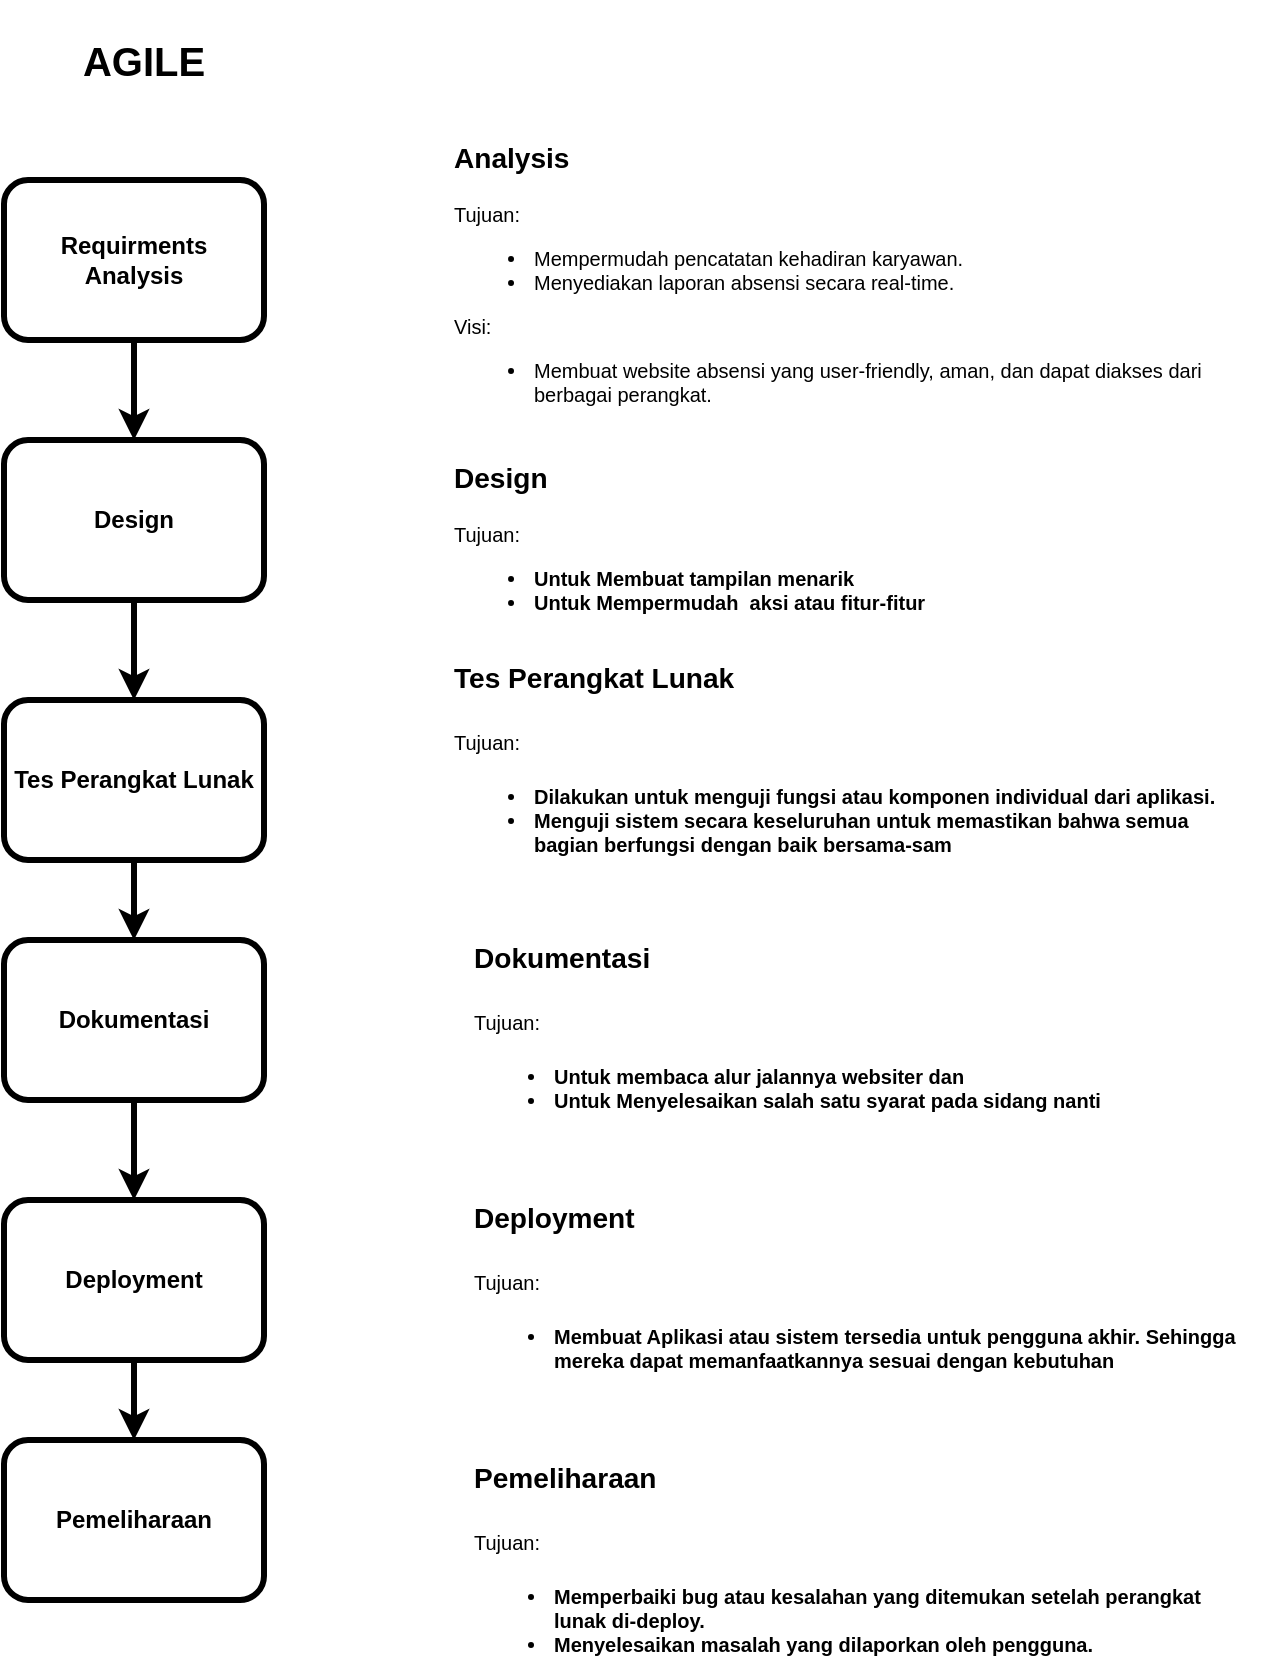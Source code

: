 <mxfile version="24.7.13" pages="10">
  <diagram id="aT_ntK-WgIkr9C9ZnsVO" name="Metodologi">
    <mxGraphModel dx="864" dy="516" grid="1" gridSize="10" guides="1" tooltips="1" connect="1" arrows="1" fold="1" page="1" pageScale="1" pageWidth="850" pageHeight="1100" math="0" shadow="0">
      <root>
        <mxCell id="0" />
        <mxCell id="1" parent="0" />
        <mxCell id="1dSWreXRRAhr4r7vfVfe-1" value="&lt;h1&gt;&lt;br&gt;&lt;/h1&gt;&lt;h3&gt;Analysis&lt;/h3&gt;&lt;h1 style=&quot;font-size: 10px;&quot;&gt;&lt;p style=&quot;&quot;&gt;&lt;span style=&quot;font-weight: normal;&quot;&gt;Tujuan:&lt;/span&gt;&lt;/p&gt;&lt;ul style=&quot;&quot;&gt;&lt;li&gt;&lt;span style=&quot;font-weight: normal;&quot;&gt;Mempermudah pencatatan kehadiran karyawan.&lt;/span&gt;&lt;/li&gt;&lt;li&gt;&lt;span style=&quot;font-weight: normal;&quot;&gt;Menyediakan laporan absensi secara real-time.&amp;nbsp;&lt;/span&gt;&lt;/li&gt;&lt;/ul&gt;&lt;p style=&quot;&quot;&gt;&lt;span style=&quot;font-weight: normal;&quot;&gt;Visi:&lt;/span&gt;&lt;/p&gt;&lt;ul style=&quot;&quot;&gt;&lt;li&gt;&lt;span style=&quot;font-weight: normal;&quot;&gt;Membuat website absensi yang user-friendly, aman, dan dapat diakses dari berbagai perangkat.&lt;/span&gt;&lt;/li&gt;&lt;/ul&gt;&lt;/h1&gt;&lt;h3&gt;&lt;/h3&gt;" style="text;html=1;strokeColor=none;fillColor=none;spacing=5;spacingTop=-20;whiteSpace=wrap;overflow=hidden;rounded=0;" parent="1" vertex="1">
          <mxGeometry x="280" y="50" width="400" height="200" as="geometry" />
        </mxCell>
        <mxCell id="1dSWreXRRAhr4r7vfVfe-5" style="edgeStyle=orthogonalEdgeStyle;rounded=0;orthogonalLoop=1;jettySize=auto;html=1;entryX=0.5;entryY=0;entryDx=0;entryDy=0;strokeWidth=3;" parent="1" source="1dSWreXRRAhr4r7vfVfe-3" target="1dSWreXRRAhr4r7vfVfe-4" edge="1">
          <mxGeometry relative="1" as="geometry" />
        </mxCell>
        <mxCell id="1dSWreXRRAhr4r7vfVfe-3" value="&lt;b&gt;Requirments&lt;br&gt;Analysis&lt;/b&gt;" style="rounded=1;whiteSpace=wrap;html=1;strokeWidth=3;" parent="1" vertex="1">
          <mxGeometry x="60" y="120" width="130" height="80" as="geometry" />
        </mxCell>
        <mxCell id="1dSWreXRRAhr4r7vfVfe-7" style="edgeStyle=orthogonalEdgeStyle;rounded=0;orthogonalLoop=1;jettySize=auto;html=1;entryX=0.5;entryY=0;entryDx=0;entryDy=0;strokeWidth=3;" parent="1" source="1dSWreXRRAhr4r7vfVfe-4" target="1dSWreXRRAhr4r7vfVfe-6" edge="1">
          <mxGeometry relative="1" as="geometry" />
        </mxCell>
        <mxCell id="1dSWreXRRAhr4r7vfVfe-4" value="&lt;b&gt;Design&lt;/b&gt;" style="rounded=1;whiteSpace=wrap;html=1;strokeWidth=3;" parent="1" vertex="1">
          <mxGeometry x="60" y="250" width="130" height="80" as="geometry" />
        </mxCell>
        <mxCell id="4VWrM66nU6T0x4CNdvqy-2" style="edgeStyle=orthogonalEdgeStyle;rounded=0;orthogonalLoop=1;jettySize=auto;html=1;entryX=0.5;entryY=0;entryDx=0;entryDy=0;strokeWidth=3;" parent="1" source="1dSWreXRRAhr4r7vfVfe-6" target="4VWrM66nU6T0x4CNdvqy-1" edge="1">
          <mxGeometry relative="1" as="geometry" />
        </mxCell>
        <mxCell id="1dSWreXRRAhr4r7vfVfe-6" value="&lt;b&gt;Tes Perangkat Lunak&lt;/b&gt;" style="rounded=1;whiteSpace=wrap;html=1;strokeWidth=3;" parent="1" vertex="1">
          <mxGeometry x="60" y="380" width="130" height="80" as="geometry" />
        </mxCell>
        <mxCell id="4VWrM66nU6T0x4CNdvqy-4" style="edgeStyle=orthogonalEdgeStyle;rounded=0;orthogonalLoop=1;jettySize=auto;html=1;entryX=0.5;entryY=0;entryDx=0;entryDy=0;strokeWidth=3;" parent="1" source="4VWrM66nU6T0x4CNdvqy-1" target="4VWrM66nU6T0x4CNdvqy-3" edge="1">
          <mxGeometry relative="1" as="geometry" />
        </mxCell>
        <mxCell id="4VWrM66nU6T0x4CNdvqy-1" value="&lt;b&gt;Dokumentasi&lt;/b&gt;" style="rounded=1;whiteSpace=wrap;html=1;strokeWidth=3;" parent="1" vertex="1">
          <mxGeometry x="60" y="500" width="130" height="80" as="geometry" />
        </mxCell>
        <mxCell id="4VWrM66nU6T0x4CNdvqy-7" style="edgeStyle=orthogonalEdgeStyle;rounded=0;orthogonalLoop=1;jettySize=auto;html=1;exitX=0.5;exitY=1;exitDx=0;exitDy=0;entryX=0.5;entryY=0;entryDx=0;entryDy=0;strokeWidth=3;" parent="1" source="4VWrM66nU6T0x4CNdvqy-3" target="4VWrM66nU6T0x4CNdvqy-6" edge="1">
          <mxGeometry relative="1" as="geometry" />
        </mxCell>
        <mxCell id="4VWrM66nU6T0x4CNdvqy-3" value="&lt;b&gt;Deployment&lt;/b&gt;" style="rounded=1;whiteSpace=wrap;html=1;strokeWidth=3;" parent="1" vertex="1">
          <mxGeometry x="60" y="630" width="130" height="80" as="geometry" />
        </mxCell>
        <mxCell id="4VWrM66nU6T0x4CNdvqy-6" value="&lt;b&gt;Pemeliharaan&lt;/b&gt;" style="rounded=1;whiteSpace=wrap;html=1;strokeWidth=3;" parent="1" vertex="1">
          <mxGeometry x="60" y="750" width="130" height="80" as="geometry" />
        </mxCell>
        <mxCell id="4VWrM66nU6T0x4CNdvqy-8" value="&lt;h1&gt;&lt;br&gt;&lt;/h1&gt;&lt;h3&gt;Design&lt;/h3&gt;&lt;h1 style=&quot;font-size: 10px;&quot;&gt;&lt;p style=&quot;&quot;&gt;&lt;span style=&quot;font-weight: normal;&quot;&gt;Tujuan:&lt;/span&gt;&lt;/p&gt;&lt;ul style=&quot;&quot;&gt;&lt;li&gt;Untuk Membuat tampilan menarik&amp;nbsp;&lt;/li&gt;&lt;li&gt;Untuk Mempermudah&amp;nbsp; aksi atau fitur-fitur&amp;nbsp;&lt;/li&gt;&lt;/ul&gt;&lt;/h1&gt;&lt;h3&gt;&lt;/h3&gt;" style="text;html=1;strokeColor=none;fillColor=none;spacing=5;spacingTop=-20;whiteSpace=wrap;overflow=hidden;rounded=0;" parent="1" vertex="1">
          <mxGeometry x="280" y="210" width="400" height="150" as="geometry" />
        </mxCell>
        <mxCell id="5ASfq394JzQ48dsaRpkx-1" value="&lt;b&gt;&lt;font style=&quot;font-size: 20px;&quot;&gt;AGILE&lt;/font&gt;&lt;/b&gt;" style="text;html=1;strokeColor=none;fillColor=none;align=center;verticalAlign=middle;whiteSpace=wrap;rounded=0;" parent="1" vertex="1">
          <mxGeometry x="80" y="30" width="100" height="60" as="geometry" />
        </mxCell>
        <mxCell id="5ASfq394JzQ48dsaRpkx-2" value="&lt;h1&gt;&lt;br&gt;&lt;/h1&gt;&lt;h3&gt;&lt;span style=&quot;background-color: initial;&quot;&gt;Dokumentasi&lt;/span&gt;&lt;/h3&gt;&lt;h3&gt;&lt;span style=&quot;font-weight: normal; font-size: 10px; background-color: initial;&quot;&gt;Tujuan:&lt;/span&gt;&lt;br&gt;&lt;/h3&gt;&lt;h1 style=&quot;font-size: 10px;&quot;&gt;&lt;ul style=&quot;&quot;&gt;&lt;li&gt;Untuk membaca alur jalannya websiter dan&lt;/li&gt;&lt;li&gt;Untuk Menyelesaikan salah satu syarat pada sidang nanti&amp;nbsp;&lt;/li&gt;&lt;/ul&gt;&lt;/h1&gt;&lt;h3&gt;&lt;/h3&gt;" style="text;html=1;strokeColor=none;fillColor=none;spacing=5;spacingTop=-20;whiteSpace=wrap;overflow=hidden;rounded=0;" parent="1" vertex="1">
          <mxGeometry x="290" y="450" width="400" height="150" as="geometry" />
        </mxCell>
        <mxCell id="5ASfq394JzQ48dsaRpkx-3" value="&lt;h1&gt;&lt;br&gt;&lt;/h1&gt;&lt;h3&gt;&lt;span style=&quot;background-color: initial;&quot;&gt;Deployment&lt;/span&gt;&lt;/h3&gt;&lt;h3&gt;&lt;span style=&quot;background-color: initial; font-size: 10px; font-weight: normal;&quot;&gt;Tujuan:&lt;/span&gt;&lt;br&gt;&lt;/h3&gt;&lt;h1 style=&quot;font-size: 10px;&quot;&gt;&lt;ul style=&quot;&quot;&gt;&lt;li&gt;Membuat Aplikasi atau sistem tersedia untuk pengguna akhir. Sehingga mereka dapat memanfaatkannya sesuai dengan kebutuhan&amp;nbsp;&lt;/li&gt;&lt;/ul&gt;&lt;/h1&gt;&lt;h3&gt;&lt;/h3&gt;" style="text;html=1;strokeColor=none;fillColor=none;spacing=5;spacingTop=-20;whiteSpace=wrap;overflow=hidden;rounded=0;" parent="1" vertex="1">
          <mxGeometry x="290" y="580" width="400" height="150" as="geometry" />
        </mxCell>
        <mxCell id="5ASfq394JzQ48dsaRpkx-4" value="&lt;h1&gt;&lt;br&gt;&lt;/h1&gt;&lt;h3&gt;&lt;span style=&quot;background-color: initial;&quot;&gt;Pemeliharaan&lt;/span&gt;&lt;/h3&gt;&lt;h3&gt;&lt;span style=&quot;background-color: initial; font-size: 10px; font-weight: normal;&quot;&gt;Tujuan:&lt;/span&gt;&lt;/h3&gt;&lt;h1 style=&quot;font-size: 10px;&quot;&gt;&lt;ul style=&quot;&quot;&gt;&lt;li&gt;Memperbaiki bug atau kesalahan yang ditemukan setelah perangkat lunak di-deploy.&lt;/li&gt;&lt;li&gt;Menyelesaikan masalah yang dilaporkan oleh pengguna.&lt;/li&gt;&lt;/ul&gt;&lt;/h1&gt;&lt;h3&gt;&lt;/h3&gt;" style="text;html=1;strokeColor=none;fillColor=none;spacing=5;spacingTop=-20;whiteSpace=wrap;overflow=hidden;rounded=0;" parent="1" vertex="1">
          <mxGeometry x="290" y="710" width="400" height="150" as="geometry" />
        </mxCell>
        <mxCell id="5ASfq394JzQ48dsaRpkx-5" value="&lt;h1&gt;&lt;br&gt;&lt;/h1&gt;&lt;h3&gt;&lt;span style=&quot;background-color: initial;&quot;&gt;Tes Perangkat Lunak&lt;/span&gt;&lt;/h3&gt;&lt;h3&gt;&lt;span style=&quot;font-weight: normal; font-size: 10px; background-color: initial;&quot;&gt;Tujuan:&lt;/span&gt;&lt;/h3&gt;&lt;h1 style=&quot;font-size: 10px;&quot;&gt;&lt;ul style=&quot;&quot;&gt;&lt;li&gt;Dilakukan untuk menguji fungsi atau komponen individual dari aplikasi.&lt;/li&gt;&lt;li&gt;Menguji sistem secara keseluruhan untuk memastikan bahwa semua bagian berfungsi dengan baik bersama-sam&lt;/li&gt;&lt;/ul&gt;&lt;/h1&gt;&lt;h3&gt;&lt;/h3&gt;" style="text;html=1;strokeColor=none;fillColor=none;spacing=5;spacingTop=-20;whiteSpace=wrap;overflow=hidden;rounded=0;" parent="1" vertex="1">
          <mxGeometry x="280" y="310" width="400" height="160" as="geometry" />
        </mxCell>
      </root>
    </mxGraphModel>
  </diagram>
  <diagram name="DFD" id="OEFoALAgyOPyNzXqWi6C">
    <mxGraphModel dx="864" dy="516" grid="1" gridSize="10" guides="1" tooltips="1" connect="1" arrows="1" fold="1" page="1" pageScale="1" pageWidth="850" pageHeight="1100" math="0" shadow="0">
      <root>
        <mxCell id="0" />
        <mxCell id="1" parent="0" />
        <mxCell id="LFlvsID7Jr1BodlzCinW-5" style="edgeStyle=orthogonalEdgeStyle;rounded=0;orthogonalLoop=1;jettySize=auto;html=1;exitX=1;exitY=0.25;exitDx=0;exitDy=0;entryX=0;entryY=0;entryDx=0;entryDy=0;strokeWidth=3;" parent="1" source="LFlvsID7Jr1BodlzCinW-1" target="LFlvsID7Jr1BodlzCinW-4" edge="1">
          <mxGeometry relative="1" as="geometry" />
        </mxCell>
        <mxCell id="LFlvsID7Jr1BodlzCinW-11" value="&lt;font style=&quot;font-size: 12px;&quot;&gt;&lt;b style=&quot;border-color: var(--border-color); font-size: 11px;&quot;&gt;&lt;font style=&quot;border-color: var(--border-color); font-size: 12px;&quot;&gt;Username&amp;nbsp;&lt;br style=&quot;border-color: var(--border-color);&quot;&gt;Password&amp;nbsp;&lt;/font&gt;&lt;/b&gt;&lt;b&gt;&lt;br&gt;&lt;/b&gt;&lt;/font&gt;" style="edgeLabel;html=1;align=center;verticalAlign=middle;resizable=0;points=[];" parent="LFlvsID7Jr1BodlzCinW-5" vertex="1" connectable="0">
          <mxGeometry x="-0.1" y="-2" relative="1" as="geometry">
            <mxPoint as="offset" />
          </mxGeometry>
        </mxCell>
        <mxCell id="z0ZrFvniCtjZXHfXKB_9-7" style="edgeStyle=orthogonalEdgeStyle;rounded=0;orthogonalLoop=1;jettySize=auto;html=1;exitX=0.5;exitY=1;exitDx=0;exitDy=0;entryX=0.5;entryY=0;entryDx=0;entryDy=0;strokeWidth=3;" parent="1" source="LFlvsID7Jr1BodlzCinW-1" target="ahV5aoqcPvx02QIAun69-1" edge="1">
          <mxGeometry relative="1" as="geometry" />
        </mxCell>
        <mxCell id="LFlvsID7Jr1BodlzCinW-1" value="&lt;b&gt;&lt;font style=&quot;font-size: 14px;&quot;&gt;Admin&lt;/font&gt;&lt;/b&gt;" style="rounded=0;whiteSpace=wrap;html=1;strokeWidth=3;" parent="1" vertex="1">
          <mxGeometry x="65.5" y="310" width="150" height="120" as="geometry" />
        </mxCell>
        <mxCell id="LFlvsID7Jr1BodlzCinW-6" style="edgeStyle=orthogonalEdgeStyle;rounded=0;orthogonalLoop=1;jettySize=auto;html=1;exitX=0;exitY=0.25;exitDx=0;exitDy=0;entryX=1;entryY=0;entryDx=0;entryDy=0;strokeWidth=3;" parent="1" source="LFlvsID7Jr1BodlzCinW-3" target="LFlvsID7Jr1BodlzCinW-4" edge="1">
          <mxGeometry relative="1" as="geometry" />
        </mxCell>
        <mxCell id="LFlvsID7Jr1BodlzCinW-10" value="&lt;b&gt;&lt;font style=&quot;font-size: 12px;&quot;&gt;&amp;nbsp; &amp;nbsp; &amp;nbsp;Data Absen&amp;nbsp; &amp;nbsp;&lt;br&gt;Data karyawan&lt;br&gt;&lt;/font&gt;&lt;/b&gt;" style="edgeLabel;html=1;align=center;verticalAlign=middle;resizable=0;points=[];" parent="LFlvsID7Jr1BodlzCinW-6" vertex="1" connectable="0">
          <mxGeometry x="0.011" y="-1" relative="1" as="geometry">
            <mxPoint as="offset" />
          </mxGeometry>
        </mxCell>
        <mxCell id="LFlvsID7Jr1BodlzCinW-3" value="&lt;b&gt;&lt;font style=&quot;font-size: 14px;&quot;&gt;User_Karyawan&lt;/font&gt;&lt;/b&gt;" style="rounded=0;whiteSpace=wrap;html=1;strokeWidth=3;" parent="1" vertex="1">
          <mxGeometry x="684.5" y="310" width="150" height="120" as="geometry" />
        </mxCell>
        <mxCell id="LFlvsID7Jr1BodlzCinW-8" style="edgeStyle=orthogonalEdgeStyle;rounded=0;orthogonalLoop=1;jettySize=auto;html=1;exitX=0;exitY=1;exitDx=0;exitDy=0;entryX=1;entryY=0.75;entryDx=0;entryDy=0;strokeWidth=3;" parent="1" source="LFlvsID7Jr1BodlzCinW-4" target="LFlvsID7Jr1BodlzCinW-1" edge="1">
          <mxGeometry relative="1" as="geometry">
            <Array as="points">
              <mxPoint x="428.5" y="400" />
            </Array>
          </mxGeometry>
        </mxCell>
        <mxCell id="LFlvsID7Jr1BodlzCinW-14" value="&lt;b style=&quot;border-color: var(--border-color);&quot;&gt;&lt;font style=&quot;border-color: var(--border-color); font-size: 12px;&quot;&gt;&amp;nbsp; &amp;nbsp; &amp;nbsp;Data Absen&amp;nbsp; &amp;nbsp;&lt;br style=&quot;border-color: var(--border-color);&quot;&gt;Data karyawan&lt;/font&gt;&lt;/b&gt;" style="edgeLabel;html=1;align=center;verticalAlign=middle;resizable=0;points=[];" parent="LFlvsID7Jr1BodlzCinW-8" vertex="1" connectable="0">
          <mxGeometry x="0.037" y="-1" relative="1" as="geometry">
            <mxPoint as="offset" />
          </mxGeometry>
        </mxCell>
        <mxCell id="LFlvsID7Jr1BodlzCinW-9" style="edgeStyle=orthogonalEdgeStyle;rounded=0;orthogonalLoop=1;jettySize=auto;html=1;exitX=0.969;exitY=0.673;exitDx=0;exitDy=0;entryX=0.007;entryY=0.683;entryDx=0;entryDy=0;strokeWidth=3;entryPerimeter=0;exitPerimeter=0;" parent="1" source="LFlvsID7Jr1BodlzCinW-4" target="LFlvsID7Jr1BodlzCinW-3" edge="1">
          <mxGeometry relative="1" as="geometry">
            <Array as="points">
              <mxPoint x="526.5" y="392" />
            </Array>
          </mxGeometry>
        </mxCell>
        <mxCell id="LFlvsID7Jr1BodlzCinW-13" value="&lt;b&gt;&lt;font style=&quot;font-size: 12px;&quot;&gt;Username&amp;nbsp;&lt;br&gt;Password&amp;nbsp;&lt;br&gt;&lt;/font&gt;&lt;/b&gt;" style="edgeLabel;html=1;align=center;verticalAlign=middle;resizable=0;points=[];" parent="LFlvsID7Jr1BodlzCinW-9" vertex="1" connectable="0">
          <mxGeometry x="0.038" relative="1" as="geometry">
            <mxPoint as="offset" />
          </mxGeometry>
        </mxCell>
        <mxCell id="ahV5aoqcPvx02QIAun69-2" style="edgeStyle=orthogonalEdgeStyle;rounded=0;orthogonalLoop=1;jettySize=auto;html=1;exitX=0.5;exitY=1;exitDx=0;exitDy=0;strokeWidth=3;entryX=0.5;entryY=0;entryDx=0;entryDy=0;" parent="1" source="LFlvsID7Jr1BodlzCinW-4" target="ahV5aoqcPvx02QIAun69-3" edge="1">
          <mxGeometry relative="1" as="geometry">
            <mxPoint x="470.5" y="500" as="targetPoint" />
          </mxGeometry>
        </mxCell>
        <mxCell id="LFlvsID7Jr1BodlzCinW-4" value="&lt;b&gt;&lt;font style=&quot;font-size: 14px;&quot;&gt;1&lt;br&gt;Abensi&lt;/font&gt;&lt;/b&gt;" style="ellipse;whiteSpace=wrap;html=1;aspect=fixed;strokeWidth=3;" parent="1" vertex="1">
          <mxGeometry x="410.5" y="320" width="120" height="120" as="geometry" />
        </mxCell>
        <mxCell id="z0ZrFvniCtjZXHfXKB_9-3" value="" style="edgeStyle=orthogonalEdgeStyle;rounded=0;orthogonalLoop=1;jettySize=auto;html=1;strokeWidth=3;" parent="1" source="ahV5aoqcPvx02QIAun69-1" target="z0ZrFvniCtjZXHfXKB_9-2" edge="1">
          <mxGeometry relative="1" as="geometry" />
        </mxCell>
        <mxCell id="ahV5aoqcPvx02QIAun69-1" value="&lt;b&gt;&lt;font style=&quot;font-size: 14px;&quot;&gt;2&lt;br&gt;Pengolahan&lt;br&gt;Data&lt;br&gt;&lt;/font&gt;&lt;/b&gt;" style="ellipse;whiteSpace=wrap;html=1;aspect=fixed;strokeWidth=3;" parent="1" vertex="1">
          <mxGeometry x="235.5" y="542.5" width="120" height="120" as="geometry" />
        </mxCell>
        <mxCell id="ahV5aoqcPvx02QIAun69-4" style="edgeStyle=orthogonalEdgeStyle;rounded=0;orthogonalLoop=1;jettySize=auto;html=1;entryX=1;entryY=0.5;entryDx=0;entryDy=0;strokeWidth=3;" parent="1" source="ahV5aoqcPvx02QIAun69-3" target="ahV5aoqcPvx02QIAun69-1" edge="1">
          <mxGeometry relative="1" as="geometry" />
        </mxCell>
        <mxCell id="ahV5aoqcPvx02QIAun69-3" value="&lt;b&gt;&lt;font style=&quot;font-size: 13px;&quot;&gt;Login&lt;/font&gt;&lt;/b&gt;" style="shape=partialRectangle;whiteSpace=wrap;html=1;left=0;right=0;fillColor=none;strokeWidth=3;" parent="1" vertex="1">
          <mxGeometry x="435.5" y="587.5" width="70" height="30" as="geometry" />
        </mxCell>
        <mxCell id="z0ZrFvniCtjZXHfXKB_9-6" style="edgeStyle=orthogonalEdgeStyle;rounded=0;orthogonalLoop=1;jettySize=auto;html=1;entryX=0.5;entryY=0;entryDx=0;entryDy=0;strokeWidth=3;" parent="1" source="z0ZrFvniCtjZXHfXKB_9-2" target="z0ZrFvniCtjZXHfXKB_9-5" edge="1">
          <mxGeometry relative="1" as="geometry" />
        </mxCell>
        <mxCell id="z0ZrFvniCtjZXHfXKB_9-2" value="&lt;b&gt;&lt;font style=&quot;font-size: 13px;&quot;&gt;Data Karyawan&lt;/font&gt;&lt;/b&gt;" style="shape=partialRectangle;whiteSpace=wrap;html=1;left=0;right=0;fillColor=none;strokeWidth=3;" parent="1" vertex="1">
          <mxGeometry x="105.5" y="580" width="70" height="45" as="geometry" />
        </mxCell>
        <mxCell id="z0ZrFvniCtjZXHfXKB_9-8" style="edgeStyle=orthogonalEdgeStyle;rounded=0;orthogonalLoop=1;jettySize=auto;html=1;entryX=0;entryY=0.25;entryDx=0;entryDy=0;strokeWidth=3;exitX=0;exitY=0.5;exitDx=0;exitDy=0;" parent="1" source="z0ZrFvniCtjZXHfXKB_9-5" target="LFlvsID7Jr1BodlzCinW-1" edge="1">
          <mxGeometry relative="1" as="geometry">
            <Array as="points">
              <mxPoint x="35.5" y="750" />
              <mxPoint x="35.5" y="340" />
            </Array>
          </mxGeometry>
        </mxCell>
        <mxCell id="z0ZrFvniCtjZXHfXKB_9-11" value="&lt;b&gt;&amp;nbsp; &amp;nbsp;Data Karyawan&amp;nbsp; &amp;nbsp;&amp;nbsp;&lt;/b&gt;" style="edgeLabel;html=1;align=center;verticalAlign=middle;resizable=0;points=[];rotation=90;" parent="z0ZrFvniCtjZXHfXKB_9-8" vertex="1" connectable="0">
          <mxGeometry x="0.028" y="-1" relative="1" as="geometry">
            <mxPoint y="-1" as="offset" />
          </mxGeometry>
        </mxCell>
        <mxCell id="z0ZrFvniCtjZXHfXKB_9-9" style="edgeStyle=orthogonalEdgeStyle;rounded=0;orthogonalLoop=1;jettySize=auto;html=1;entryX=0.5;entryY=1;entryDx=0;entryDy=0;strokeWidth=3;" parent="1" source="z0ZrFvniCtjZXHfXKB_9-5" target="LFlvsID7Jr1BodlzCinW-3" edge="1">
          <mxGeometry relative="1" as="geometry" />
        </mxCell>
        <mxCell id="z0ZrFvniCtjZXHfXKB_9-12" value="&lt;b&gt;&amp;nbsp; &amp;nbsp; Data Karyawan&amp;nbsp; &amp;nbsp;&amp;nbsp;&lt;/b&gt;" style="edgeLabel;html=1;align=center;verticalAlign=middle;resizable=0;points=[];" parent="z0ZrFvniCtjZXHfXKB_9-9" vertex="1" connectable="0">
          <mxGeometry x="-0.288" y="1" relative="1" as="geometry">
            <mxPoint as="offset" />
          </mxGeometry>
        </mxCell>
        <mxCell id="z0ZrFvniCtjZXHfXKB_9-5" value="&lt;b&gt;&lt;font style=&quot;font-size: 14px;&quot;&gt;3&lt;br&gt;Pencarian&lt;br&gt;&lt;/font&gt;&lt;/b&gt;" style="ellipse;whiteSpace=wrap;html=1;aspect=fixed;strokeWidth=3;" parent="1" vertex="1">
          <mxGeometry x="80.5" y="690" width="120" height="120" as="geometry" />
        </mxCell>
        <mxCell id="R694VfaIDyRESpmLW3pe-1" style="edgeStyle=orthogonalEdgeStyle;rounded=0;orthogonalLoop=1;jettySize=auto;html=1;exitX=1;exitY=0.25;exitDx=0;exitDy=0;entryX=0;entryY=0;entryDx=0;entryDy=0;strokeWidth=3;" parent="1" source="R694VfaIDyRESpmLW3pe-3" target="R694VfaIDyRESpmLW3pe-10" edge="1">
          <mxGeometry relative="1" as="geometry" />
        </mxCell>
        <mxCell id="R694VfaIDyRESpmLW3pe-2" value="&lt;font style=&quot;font-size: 12px;&quot;&gt;&lt;b style=&quot;border-color: var(--border-color); font-size: 11px;&quot;&gt;&lt;font style=&quot;border-color: var(--border-color); font-size: 12px;&quot;&gt;Username&amp;nbsp;&lt;br style=&quot;border-color: var(--border-color);&quot;&gt;Password&amp;nbsp;&lt;/font&gt;&lt;/b&gt;&lt;b&gt;&lt;br&gt;&lt;/b&gt;&lt;/font&gt;" style="edgeLabel;html=1;align=center;verticalAlign=middle;resizable=0;points=[];" parent="R694VfaIDyRESpmLW3pe-1" vertex="1" connectable="0">
          <mxGeometry x="-0.1" y="-2" relative="1" as="geometry">
            <mxPoint as="offset" />
          </mxGeometry>
        </mxCell>
        <mxCell id="R694VfaIDyRESpmLW3pe-3" value="&lt;b&gt;&lt;font style=&quot;font-size: 14px;&quot;&gt;Admin&lt;/font&gt;&lt;/b&gt;" style="rounded=0;whiteSpace=wrap;html=1;strokeWidth=3;" parent="1" vertex="1">
          <mxGeometry x="30" y="40" width="150" height="120" as="geometry" />
        </mxCell>
        <mxCell id="R694VfaIDyRESpmLW3pe-4" style="edgeStyle=orthogonalEdgeStyle;rounded=0;orthogonalLoop=1;jettySize=auto;html=1;exitX=0;exitY=0.25;exitDx=0;exitDy=0;entryX=1;entryY=0;entryDx=0;entryDy=0;strokeWidth=3;" parent="1" source="R694VfaIDyRESpmLW3pe-6" target="R694VfaIDyRESpmLW3pe-10" edge="1">
          <mxGeometry relative="1" as="geometry" />
        </mxCell>
        <mxCell id="R694VfaIDyRESpmLW3pe-5" value="&lt;b&gt;&lt;font style=&quot;font-size: 12px;&quot;&gt;&amp;nbsp; &amp;nbsp; &amp;nbsp;Data Absen&amp;nbsp; &amp;nbsp;&lt;br&gt;Data karyawan&lt;br&gt;&lt;/font&gt;&lt;/b&gt;" style="edgeLabel;html=1;align=center;verticalAlign=middle;resizable=0;points=[];" parent="R694VfaIDyRESpmLW3pe-4" vertex="1" connectable="0">
          <mxGeometry x="0.011" y="-1" relative="1" as="geometry">
            <mxPoint as="offset" />
          </mxGeometry>
        </mxCell>
        <mxCell id="R694VfaIDyRESpmLW3pe-6" value="&lt;b&gt;&lt;font style=&quot;font-size: 14px;&quot;&gt;User_Karyawan&lt;/font&gt;&lt;/b&gt;" style="rounded=0;whiteSpace=wrap;html=1;strokeWidth=3;" parent="1" vertex="1">
          <mxGeometry x="649" y="40" width="150" height="120" as="geometry" />
        </mxCell>
        <mxCell id="R694VfaIDyRESpmLW3pe-8" style="edgeStyle=orthogonalEdgeStyle;rounded=0;orthogonalLoop=1;jettySize=auto;html=1;exitX=0.969;exitY=0.673;exitDx=0;exitDy=0;entryX=0.007;entryY=0.683;entryDx=0;entryDy=0;strokeWidth=3;entryPerimeter=0;exitPerimeter=0;" parent="1" source="R694VfaIDyRESpmLW3pe-10" target="R694VfaIDyRESpmLW3pe-6" edge="1">
          <mxGeometry relative="1" as="geometry">
            <Array as="points">
              <mxPoint x="491" y="122" />
            </Array>
          </mxGeometry>
        </mxCell>
        <mxCell id="R694VfaIDyRESpmLW3pe-9" value="&lt;b&gt;&lt;font style=&quot;font-size: 12px;&quot;&gt;Username&amp;nbsp;&lt;br&gt;Password&amp;nbsp;&lt;br&gt;&lt;/font&gt;&lt;/b&gt;" style="edgeLabel;html=1;align=center;verticalAlign=middle;resizable=0;points=[];" parent="R694VfaIDyRESpmLW3pe-8" vertex="1" connectable="0">
          <mxGeometry x="0.038" relative="1" as="geometry">
            <mxPoint as="offset" />
          </mxGeometry>
        </mxCell>
        <mxCell id="R694VfaIDyRESpmLW3pe-10" value="&lt;b&gt;&lt;font style=&quot;font-size: 14px;&quot;&gt;1&lt;br&gt;Abensi&lt;/font&gt;&lt;/b&gt;" style="ellipse;whiteSpace=wrap;html=1;aspect=fixed;strokeWidth=3;" parent="1" vertex="1">
          <mxGeometry x="375" y="50" width="120" height="120" as="geometry" />
        </mxCell>
        <mxCell id="R694VfaIDyRESpmLW3pe-11" style="edgeStyle=orthogonalEdgeStyle;rounded=0;orthogonalLoop=1;jettySize=auto;html=1;exitX=0.019;exitY=0.593;exitDx=0;exitDy=0;entryX=1.01;entryY=0.661;entryDx=0;entryDy=0;strokeWidth=3;exitPerimeter=0;entryPerimeter=0;" parent="1" source="R694VfaIDyRESpmLW3pe-10" target="R694VfaIDyRESpmLW3pe-3" edge="1">
          <mxGeometry relative="1" as="geometry">
            <Array as="points">
              <mxPoint x="190" y="121" />
              <mxPoint x="190" y="120" />
              <mxPoint x="182" y="120" />
            </Array>
            <mxPoint x="403" y="233" as="sourcePoint" />
            <mxPoint x="190" y="211" as="targetPoint" />
          </mxGeometry>
        </mxCell>
        <mxCell id="R694VfaIDyRESpmLW3pe-12" value="&lt;b style=&quot;border-color: var(--border-color);&quot;&gt;&lt;font style=&quot;border-color: var(--border-color); font-size: 12px;&quot;&gt;&amp;nbsp; &amp;nbsp; &amp;nbsp;Data Absen&amp;nbsp; &amp;nbsp;&lt;br style=&quot;border-color: var(--border-color);&quot;&gt;Data karyawan&lt;/font&gt;&lt;/b&gt;" style="edgeLabel;html=1;align=center;verticalAlign=middle;resizable=0;points=[];" parent="R694VfaIDyRESpmLW3pe-11" vertex="1" connectable="0">
          <mxGeometry x="0.037" y="-1" relative="1" as="geometry">
            <mxPoint as="offset" />
          </mxGeometry>
        </mxCell>
      </root>
    </mxGraphModel>
  </diagram>
  <diagram id="g9luQpwy6uLGfnBz43hK" name="usecase">
    <mxGraphModel dx="864" dy="516" grid="1" gridSize="10" guides="1" tooltips="1" connect="1" arrows="1" fold="1" page="1" pageScale="1" pageWidth="850" pageHeight="1100" math="0" shadow="0">
      <root>
        <mxCell id="0" />
        <mxCell id="1" parent="0" />
        <mxCell id="W8e2thov_Db5l7JsjPkV-2" value="&lt;b&gt;ADMIN&lt;/b&gt;" style="shape=umlActor;verticalLabelPosition=bottom;verticalAlign=top;html=1;outlineConnect=0;strokeWidth=3;" parent="1" vertex="1">
          <mxGeometry x="20" y="440" width="30" height="60" as="geometry" />
        </mxCell>
        <mxCell id="W8e2thov_Db5l7JsjPkV-3" value="&lt;b&gt;User &lt;br&gt;Karyawan&lt;/b&gt;" style="shape=umlActor;verticalLabelPosition=bottom;verticalAlign=top;html=1;outlineConnect=0;strokeWidth=3;" parent="1" vertex="1">
          <mxGeometry x="790" y="530" width="30" height="60" as="geometry" />
        </mxCell>
        <mxCell id="F-rCc78HiTrW5n0abq3v-3" value="&lt;b&gt;Mengelola Data&lt;/b&gt;" style="ellipse;whiteSpace=wrap;html=1;strokeWidth=3;" parent="1" vertex="1">
          <mxGeometry x="140" y="380" width="120" height="80" as="geometry" />
        </mxCell>
        <mxCell id="F-rCc78HiTrW5n0abq3v-4" value="&lt;b&gt;Data &lt;br&gt;Karyawan&lt;/b&gt;" style="ellipse;whiteSpace=wrap;html=1;strokeWidth=3;" parent="1" vertex="1">
          <mxGeometry x="240" y="280" width="90" height="50" as="geometry" />
        </mxCell>
        <mxCell id="F-rCc78HiTrW5n0abq3v-5" value="&lt;b&gt;Data &lt;br&gt;Absensi&lt;br&gt;&lt;/b&gt;" style="ellipse;whiteSpace=wrap;html=1;strokeWidth=3;" parent="1" vertex="1">
          <mxGeometry x="330" y="330" width="90" height="50" as="geometry" />
        </mxCell>
        <mxCell id="F-rCc78HiTrW5n0abq3v-9" value="" style="endArrow=none;html=1;rounded=0;strokeWidth=3;entryX=0;entryY=0.5;entryDx=0;entryDy=0;" parent="1" source="W8e2thov_Db5l7JsjPkV-2" target="F-rCc78HiTrW5n0abq3v-3" edge="1">
          <mxGeometry width="50" height="50" relative="1" as="geometry">
            <mxPoint x="35" y="560" as="sourcePoint" />
            <mxPoint x="140" y="230" as="targetPoint" />
          </mxGeometry>
        </mxCell>
        <mxCell id="F-rCc78HiTrW5n0abq3v-12" value="" style="endArrow=none;html=1;rounded=0;strokeWidth=3;exitX=0.5;exitY=0;exitDx=0;exitDy=0;entryX=0;entryY=1;entryDx=0;entryDy=0;" parent="1" source="F-rCc78HiTrW5n0abq3v-3" target="F-rCc78HiTrW5n0abq3v-4" edge="1">
          <mxGeometry width="50" height="50" relative="1" as="geometry">
            <mxPoint x="410" y="630" as="sourcePoint" />
            <mxPoint x="505" y="420" as="targetPoint" />
          </mxGeometry>
        </mxCell>
        <mxCell id="F-rCc78HiTrW5n0abq3v-13" value="" style="endArrow=none;html=1;rounded=0;strokeWidth=3;exitX=1;exitY=0;exitDx=0;exitDy=0;entryX=0;entryY=0.5;entryDx=0;entryDy=0;" parent="1" source="F-rCc78HiTrW5n0abq3v-3" target="F-rCc78HiTrW5n0abq3v-5" edge="1">
          <mxGeometry width="50" height="50" relative="1" as="geometry">
            <mxPoint x="200" y="320" as="sourcePoint" />
            <mxPoint x="283" y="283" as="targetPoint" />
          </mxGeometry>
        </mxCell>
        <mxCell id="q0dTUxmelWynLu3pnGiA-5" value="&lt;b&gt;Crud&lt;br&gt;&lt;/b&gt;" style="ellipse;whiteSpace=wrap;html=1;strokeWidth=3;" parent="1" vertex="1">
          <mxGeometry x="50" y="290" width="90" height="50" as="geometry" />
        </mxCell>
        <mxCell id="q0dTUxmelWynLu3pnGiA-7" value="&lt;b&gt;Dashboard&lt;/b&gt;" style="ellipse;whiteSpace=wrap;html=1;strokeWidth=3;" parent="1" vertex="1">
          <mxGeometry x="570" y="560" width="120" height="80" as="geometry" />
        </mxCell>
        <mxCell id="q0dTUxmelWynLu3pnGiA-8" value="" style="endArrow=none;html=1;rounded=0;strokeWidth=3;exitX=0.5;exitY=0.5;exitDx=0;exitDy=0;exitPerimeter=0;entryX=1;entryY=0.5;entryDx=0;entryDy=0;" parent="1" source="W8e2thov_Db5l7JsjPkV-3" target="q0dTUxmelWynLu3pnGiA-7" edge="1">
          <mxGeometry width="50" height="50" relative="1" as="geometry">
            <mxPoint x="815" y="570" as="sourcePoint" />
            <mxPoint x="680" y="760" as="targetPoint" />
          </mxGeometry>
        </mxCell>
        <mxCell id="q0dTUxmelWynLu3pnGiA-9" value="&lt;b&gt;Melakukan&lt;br&gt;&amp;nbsp;absen masuk&lt;br&gt;dan&lt;br&gt;absen keluar&lt;br&gt;&lt;/b&gt;" style="ellipse;whiteSpace=wrap;html=1;strokeWidth=3;" parent="1" vertex="1">
          <mxGeometry x="400" y="510" width="120" height="80" as="geometry" />
        </mxCell>
        <mxCell id="q0dTUxmelWynLu3pnGiA-10" value="" style="endArrow=none;html=1;rounded=0;strokeWidth=3;exitX=0;exitY=0.5;exitDx=0;exitDy=0;entryX=1;entryY=0.5;entryDx=0;entryDy=0;" parent="1" source="q0dTUxmelWynLu3pnGiA-7" target="q0dTUxmelWynLu3pnGiA-9" edge="1">
          <mxGeometry width="50" height="50" relative="1" as="geometry">
            <mxPoint x="815" y="570" as="sourcePoint" />
            <mxPoint x="700" y="610" as="targetPoint" />
          </mxGeometry>
        </mxCell>
        <mxCell id="01pfmpLs9dHZWFfyYDDJ-1" value="&lt;b&gt;Dapat Melihat&lt;br&gt;&amp;nbsp;History absen&amp;nbsp;&lt;br&gt;&lt;/b&gt;" style="ellipse;whiteSpace=wrap;html=1;strokeWidth=3;" parent="1" vertex="1">
          <mxGeometry x="361" y="630" width="150" height="80" as="geometry" />
        </mxCell>
        <mxCell id="01pfmpLs9dHZWFfyYDDJ-2" value="" style="endArrow=none;html=1;rounded=0;strokeWidth=3;exitX=0;exitY=1;exitDx=0;exitDy=0;entryX=1;entryY=0.5;entryDx=0;entryDy=0;" parent="1" source="q0dTUxmelWynLu3pnGiA-7" target="01pfmpLs9dHZWFfyYDDJ-1" edge="1">
          <mxGeometry width="50" height="50" relative="1" as="geometry">
            <mxPoint x="580" y="610" as="sourcePoint" />
            <mxPoint x="530" y="610" as="targetPoint" />
          </mxGeometry>
        </mxCell>
        <mxCell id="gnWLuvryo9BnQr235rLC-1" value="&lt;b&gt;izin&lt;br&gt;&lt;/b&gt;" style="ellipse;whiteSpace=wrap;html=1;strokeWidth=3;" parent="1" vertex="1">
          <mxGeometry x="490" y="710" width="150" height="80" as="geometry" />
        </mxCell>
        <mxCell id="gnWLuvryo9BnQr235rLC-3" value="" style="endArrow=none;html=1;rounded=0;strokeWidth=3;exitX=0.5;exitY=1;exitDx=0;exitDy=0;entryX=0.5;entryY=0;entryDx=0;entryDy=0;" parent="1" source="q0dTUxmelWynLu3pnGiA-7" target="gnWLuvryo9BnQr235rLC-1" edge="1">
          <mxGeometry width="50" height="50" relative="1" as="geometry">
            <mxPoint x="598" y="638" as="sourcePoint" />
            <mxPoint x="521" y="680" as="targetPoint" />
          </mxGeometry>
        </mxCell>
        <mxCell id="VnKI3OtIiFFWFPOWA8Xs-1" value="&lt;b&gt;mengkonfirmasi&amp;nbsp;&lt;br&gt;izin&lt;br&gt;&lt;/b&gt;" style="ellipse;whiteSpace=wrap;html=1;strokeWidth=3;" parent="1" vertex="1">
          <mxGeometry x="140" y="500" width="120" height="80" as="geometry" />
        </mxCell>
        <mxCell id="VnKI3OtIiFFWFPOWA8Xs-2" value="" style="endArrow=none;html=1;rounded=0;strokeWidth=3;entryX=0;entryY=0.5;entryDx=0;entryDy=0;exitX=0.5;exitY=0.5;exitDx=0;exitDy=0;exitPerimeter=0;" parent="1" source="W8e2thov_Db5l7JsjPkV-2" target="VnKI3OtIiFFWFPOWA8Xs-1" edge="1">
          <mxGeometry width="50" height="50" relative="1" as="geometry">
            <mxPoint x="60" y="473" as="sourcePoint" />
            <mxPoint x="150" y="430" as="targetPoint" />
          </mxGeometry>
        </mxCell>
        <mxCell id="nc567mBNWgBmZeEJhQBS-1" value="&lt;b&gt;sakit&lt;br&gt;&lt;/b&gt;" style="ellipse;whiteSpace=wrap;html=1;strokeWidth=3;" parent="1" vertex="1">
          <mxGeometry x="360" y="800" width="110" height="60" as="geometry" />
        </mxCell>
        <mxCell id="nc567mBNWgBmZeEJhQBS-2" value="&lt;b&gt;izin&lt;br&gt;&lt;/b&gt;" style="ellipse;whiteSpace=wrap;html=1;strokeWidth=3;" parent="1" vertex="1">
          <mxGeometry x="480" y="830" width="100" height="60" as="geometry" />
        </mxCell>
        <mxCell id="nc567mBNWgBmZeEJhQBS-5" value="" style="endArrow=classic;html=1;rounded=0;exitX=0;exitY=0.5;exitDx=0;exitDy=0;entryX=1;entryY=0;entryDx=0;entryDy=0;strokeWidth=3;" parent="1" source="gnWLuvryo9BnQr235rLC-1" target="nc567mBNWgBmZeEJhQBS-1" edge="1">
          <mxGeometry width="50" height="50" relative="1" as="geometry">
            <mxPoint x="220" y="750" as="sourcePoint" />
            <mxPoint x="270" y="700" as="targetPoint" />
          </mxGeometry>
        </mxCell>
        <mxCell id="nc567mBNWgBmZeEJhQBS-6" value="" style="endArrow=classic;html=1;rounded=0;exitX=0.5;exitY=1;exitDx=0;exitDy=0;entryX=0.5;entryY=0;entryDx=0;entryDy=0;strokeWidth=3;" parent="1" source="gnWLuvryo9BnQr235rLC-1" target="nc567mBNWgBmZeEJhQBS-2" edge="1">
          <mxGeometry width="50" height="50" relative="1" as="geometry">
            <mxPoint x="480" y="760" as="sourcePoint" />
            <mxPoint x="438" y="812" as="targetPoint" />
          </mxGeometry>
        </mxCell>
        <mxCell id="kH_UWpzh_JbThH8WBdcs-1" value="&lt;b&gt;cuti&lt;br&gt;&lt;/b&gt;" style="ellipse;whiteSpace=wrap;html=1;strokeWidth=3;" parent="1" vertex="1">
          <mxGeometry x="610" y="835" width="90" height="50" as="geometry" />
        </mxCell>
        <mxCell id="kH_UWpzh_JbThH8WBdcs-2" value="" style="endArrow=classic;html=1;rounded=0;exitX=1;exitY=1;exitDx=0;exitDy=0;entryX=0.5;entryY=0;entryDx=0;entryDy=0;strokeWidth=3;" parent="1" source="gnWLuvryo9BnQr235rLC-1" target="kH_UWpzh_JbThH8WBdcs-1" edge="1">
          <mxGeometry width="50" height="50" relative="1" as="geometry">
            <mxPoint x="575" y="800" as="sourcePoint" />
            <mxPoint x="565" y="840" as="targetPoint" />
          </mxGeometry>
        </mxCell>
        <mxCell id="FzQ4O-K7VyarIaBIujG2-1" value="" style="endArrow=none;html=1;rounded=0;strokeWidth=3;entryX=0;entryY=1;entryDx=0;entryDy=0;exitX=0.5;exitY=0.5;exitDx=0;exitDy=0;exitPerimeter=0;" edge="1" parent="1" source="W8e2thov_Db5l7JsjPkV-2" target="q0dTUxmelWynLu3pnGiA-5">
          <mxGeometry width="50" height="50" relative="1" as="geometry">
            <mxPoint x="60" y="473" as="sourcePoint" />
            <mxPoint x="150" y="430" as="targetPoint" />
          </mxGeometry>
        </mxCell>
        <mxCell id="FzQ4O-K7VyarIaBIujG2-2" value="&lt;b&gt;crud jabatan&lt;br&gt;&lt;/b&gt;" style="ellipse;whiteSpace=wrap;html=1;strokeWidth=3;" vertex="1" parent="1">
          <mxGeometry x="20" y="180" width="90" height="50" as="geometry" />
        </mxCell>
        <mxCell id="FzQ4O-K7VyarIaBIujG2-3" value="&lt;b&gt;Crud karayawan&lt;br&gt;&lt;/b&gt;" style="ellipse;whiteSpace=wrap;html=1;strokeWidth=3;" vertex="1" parent="1">
          <mxGeometry x="130" y="170" width="90" height="50" as="geometry" />
        </mxCell>
        <mxCell id="FzQ4O-K7VyarIaBIujG2-4" value="" style="endArrow=none;html=1;rounded=0;strokeWidth=3;entryX=0.611;entryY=1.02;entryDx=0;entryDy=0;exitX=0.5;exitY=0;exitDx=0;exitDy=0;entryPerimeter=0;" edge="1" parent="1" source="q0dTUxmelWynLu3pnGiA-5" target="FzQ4O-K7VyarIaBIujG2-2">
          <mxGeometry width="50" height="50" relative="1" as="geometry">
            <mxPoint x="45" y="480" as="sourcePoint" />
            <mxPoint x="73" y="343" as="targetPoint" />
          </mxGeometry>
        </mxCell>
        <mxCell id="FzQ4O-K7VyarIaBIujG2-5" value="" style="endArrow=none;html=1;rounded=0;strokeWidth=3;entryX=0;entryY=1;entryDx=0;entryDy=0;" edge="1" parent="1" target="FzQ4O-K7VyarIaBIujG2-3">
          <mxGeometry width="50" height="50" relative="1" as="geometry">
            <mxPoint x="110" y="290" as="sourcePoint" />
            <mxPoint x="85" y="241" as="targetPoint" />
          </mxGeometry>
        </mxCell>
        <mxCell id="2UHhGpU366yfK3ogQH_6-1" value="&lt;b&gt;Crud jadwal&lt;br&gt;kerja&lt;br&gt;&lt;/b&gt;" style="ellipse;whiteSpace=wrap;html=1;strokeWidth=3;" vertex="1" parent="1">
          <mxGeometry x="200" y="220" width="90" height="50" as="geometry" />
        </mxCell>
        <mxCell id="2UHhGpU366yfK3ogQH_6-2" value="" style="endArrow=none;html=1;rounded=0;strokeWidth=3;entryX=0;entryY=1;entryDx=0;entryDy=0;exitX=1;exitY=0.5;exitDx=0;exitDy=0;" edge="1" parent="1" target="2UHhGpU366yfK3ogQH_6-1" source="q0dTUxmelWynLu3pnGiA-5">
          <mxGeometry width="50" height="50" relative="1" as="geometry">
            <mxPoint x="190" y="320" as="sourcePoint" />
            <mxPoint x="165" y="271" as="targetPoint" />
          </mxGeometry>
        </mxCell>
      </root>
    </mxGraphModel>
  </diagram>
  <diagram id="WZDuMi6Kh9jFhMZ33Fct" name="activity">
    <mxGraphModel dx="909" dy="543" grid="1" gridSize="10" guides="1" tooltips="1" connect="1" arrows="1" fold="1" page="1" pageScale="1" pageWidth="850" pageHeight="1100" math="0" shadow="0">
      <root>
        <mxCell id="0" />
        <mxCell id="1" parent="0" />
        <mxCell id="20bSulmgZfb-TbBVNFuK-2" value="Admin" style="swimlane;whiteSpace=wrap;html=1;strokeWidth=3;" parent="1" vertex="1">
          <mxGeometry x="160" y="40" width="240" height="1040" as="geometry" />
        </mxCell>
        <mxCell id="20bSulmgZfb-TbBVNFuK-12" value="" style="ellipse;html=1;shape=startState;fillColor=#000000;strokeColor=none;" parent="20bSulmgZfb-TbBVNFuK-2" vertex="1">
          <mxGeometry x="105" y="60" width="30" height="30" as="geometry" />
        </mxCell>
        <mxCell id="20bSulmgZfb-TbBVNFuK-13" value="" style="edgeStyle=orthogonalEdgeStyle;html=1;verticalAlign=bottom;endArrow=open;endSize=8;strokeColor=#000000;rounded=0;strokeWidth=3;" parent="20bSulmgZfb-TbBVNFuK-2" source="20bSulmgZfb-TbBVNFuK-12" edge="1">
          <mxGeometry relative="1" as="geometry">
            <mxPoint x="120" y="150" as="targetPoint" />
          </mxGeometry>
        </mxCell>
        <mxCell id="20bSulmgZfb-TbBVNFuK-14" value="&lt;b&gt;Login&lt;/b&gt;" style="rounded=1;whiteSpace=wrap;html=1;strokeWidth=3;" parent="20bSulmgZfb-TbBVNFuK-2" vertex="1">
          <mxGeometry x="60" y="160" width="120" height="60" as="geometry" />
        </mxCell>
        <mxCell id="c0K4Zk4OWDEXmRAhNMin-5" style="edgeStyle=orthogonalEdgeStyle;rounded=0;orthogonalLoop=1;jettySize=auto;html=1;exitX=0.5;exitY=1;exitDx=0;exitDy=0;entryX=0.5;entryY=0;entryDx=0;entryDy=0;strokeWidth=3;" parent="20bSulmgZfb-TbBVNFuK-2" source="20bSulmgZfb-TbBVNFuK-15" target="20bSulmgZfb-TbBVNFuK-16" edge="1">
          <mxGeometry relative="1" as="geometry" />
        </mxCell>
        <mxCell id="20bSulmgZfb-TbBVNFuK-15" value="&lt;b&gt;Dashboard&lt;/b&gt;" style="rounded=1;whiteSpace=wrap;html=1;strokeWidth=3;" parent="20bSulmgZfb-TbBVNFuK-2" vertex="1">
          <mxGeometry x="60" y="260" width="120" height="60" as="geometry" />
        </mxCell>
        <mxCell id="20bSulmgZfb-TbBVNFuK-16" value="mengelola data absen,karyawan,&lt;br style=&quot;border-color: var(--border-color);&quot;&gt;jabatan," style="rounded=1;whiteSpace=wrap;html=1;strokeWidth=3;" parent="20bSulmgZfb-TbBVNFuK-2" vertex="1">
          <mxGeometry x="60" y="370" width="120" height="60" as="geometry" />
        </mxCell>
        <mxCell id="AE0NdNa3U_13gnrhcLp7-1" value="mengkonfirmasi&lt;br style=&quot;border-color: var(--border-color);&quot;&gt;izin" style="rounded=1;whiteSpace=wrap;html=1;strokeWidth=3;" parent="20bSulmgZfb-TbBVNFuK-2" vertex="1">
          <mxGeometry x="58" y="470" width="120" height="60" as="geometry" />
        </mxCell>
        <mxCell id="Und2K3m9uEaDqtYClH5r-6" value="crud jadwal jam" style="rounded=1;whiteSpace=wrap;html=1;strokeWidth=3;" parent="20bSulmgZfb-TbBVNFuK-2" vertex="1">
          <mxGeometry x="60" y="600" width="120" height="60" as="geometry" />
        </mxCell>
        <mxCell id="4mwZQQivhm6x1hh0Rfel-1" value="crud karyawan" style="rounded=1;whiteSpace=wrap;html=1;strokeWidth=3;" vertex="1" parent="20bSulmgZfb-TbBVNFuK-2">
          <mxGeometry x="70" y="710" width="120" height="60" as="geometry" />
        </mxCell>
        <mxCell id="4mwZQQivhm6x1hh0Rfel-5" value="crud jabatam" style="rounded=1;whiteSpace=wrap;html=1;strokeWidth=3;" vertex="1" parent="20bSulmgZfb-TbBVNFuK-2">
          <mxGeometry x="70" y="820" width="120" height="60" as="geometry" />
        </mxCell>
        <mxCell id="20bSulmgZfb-TbBVNFuK-3" value="User_karyawan" style="swimlane;whiteSpace=wrap;html=1;strokeWidth=3;fontStyle=0" parent="1" vertex="1">
          <mxGeometry x="900" y="20" width="240" height="830" as="geometry" />
        </mxCell>
        <mxCell id="k1Sd6TsGzQzEkoZ9UHWy-2" value="" style="ellipse;html=1;shape=startState;fillColor=#000000;strokeColor=none;fontStyle=0" parent="20bSulmgZfb-TbBVNFuK-3" vertex="1">
          <mxGeometry x="105" y="40" width="30" height="30" as="geometry" />
        </mxCell>
        <mxCell id="k1Sd6TsGzQzEkoZ9UHWy-3" value="" style="edgeStyle=orthogonalEdgeStyle;html=1;verticalAlign=bottom;endArrow=open;endSize=8;strokeColor=#000000;rounded=0;strokeWidth=3;fontStyle=0" parent="20bSulmgZfb-TbBVNFuK-3" source="k1Sd6TsGzQzEkoZ9UHWy-2" edge="1">
          <mxGeometry relative="1" as="geometry">
            <mxPoint x="120" y="130" as="targetPoint" />
          </mxGeometry>
        </mxCell>
        <mxCell id="k1Sd6TsGzQzEkoZ9UHWy-4" value="&lt;span&gt;Login&lt;/span&gt;" style="rounded=1;whiteSpace=wrap;html=1;strokeWidth=3;fontStyle=0" parent="20bSulmgZfb-TbBVNFuK-3" vertex="1">
          <mxGeometry x="60" y="130" width="120" height="60" as="geometry" />
        </mxCell>
        <mxCell id="k1Sd6TsGzQzEkoZ9UHWy-12" style="edgeStyle=orthogonalEdgeStyle;rounded=0;orthogonalLoop=1;jettySize=auto;html=1;entryX=0.5;entryY=0;entryDx=0;entryDy=0;strokeWidth=3;fontStyle=0" parent="20bSulmgZfb-TbBVNFuK-3" source="k1Sd6TsGzQzEkoZ9UHWy-7" target="k1Sd6TsGzQzEkoZ9UHWy-11" edge="1">
          <mxGeometry relative="1" as="geometry" />
        </mxCell>
        <mxCell id="k1Sd6TsGzQzEkoZ9UHWy-7" value="&lt;span&gt;Dashboard&lt;/span&gt;" style="rounded=1;whiteSpace=wrap;html=1;strokeWidth=3;fontStyle=0" parent="20bSulmgZfb-TbBVNFuK-3" vertex="1">
          <mxGeometry x="60" y="240" width="120" height="60" as="geometry" />
        </mxCell>
        <mxCell id="k1Sd6TsGzQzEkoZ9UHWy-11" value="&lt;span&gt;Absen Masuk&lt;br&gt;Dan&amp;nbsp;&lt;br&gt;Keluar&lt;br&gt;&lt;/span&gt;" style="rounded=1;whiteSpace=wrap;html=1;strokeWidth=3;fontStyle=0" parent="20bSulmgZfb-TbBVNFuK-3" vertex="1">
          <mxGeometry x="60" y="340" width="120" height="60" as="geometry" />
        </mxCell>
        <mxCell id="k1Sd6TsGzQzEkoZ9UHWy-16" value="Melihat History&amp;nbsp;&lt;br&gt;Absensi" style="rounded=1;whiteSpace=wrap;html=1;strokeWidth=3;fontStyle=0" parent="20bSulmgZfb-TbBVNFuK-3" vertex="1">
          <mxGeometry x="60" y="440" width="120" height="60" as="geometry" />
        </mxCell>
        <mxCell id="gxuYs6TD01Z3SI8a55Jx-2" style="edgeStyle=orthogonalEdgeStyle;rounded=0;orthogonalLoop=1;jettySize=auto;html=1;entryX=0.5;entryY=0;entryDx=0;entryDy=0;strokeWidth=3;" parent="20bSulmgZfb-TbBVNFuK-3" source="Und2K3m9uEaDqtYClH5r-1" target="gxuYs6TD01Z3SI8a55Jx-1" edge="1">
          <mxGeometry relative="1" as="geometry" />
        </mxCell>
        <mxCell id="Und2K3m9uEaDqtYClH5r-1" value="izin" style="rounded=1;whiteSpace=wrap;html=1;strokeWidth=3;fontStyle=0" parent="20bSulmgZfb-TbBVNFuK-3" vertex="1">
          <mxGeometry x="70" y="600" width="120" height="60" as="geometry" />
        </mxCell>
        <mxCell id="gxuYs6TD01Z3SI8a55Jx-1" value="menunggu&amp;nbsp;&lt;br&gt;di konfirmasi admin" style="rounded=1;whiteSpace=wrap;html=1;strokeWidth=3;fontStyle=0" parent="20bSulmgZfb-TbBVNFuK-3" vertex="1">
          <mxGeometry x="70" y="690" width="120" height="60" as="geometry" />
        </mxCell>
        <mxCell id="c0K4Zk4OWDEXmRAhNMin-1" value="Sistem" style="swimlane;whiteSpace=wrap;html=1;strokeWidth=3;" parent="1" vertex="1">
          <mxGeometry x="400" y="40" width="240" height="1040" as="geometry" />
        </mxCell>
        <mxCell id="c0K4Zk4OWDEXmRAhNMin-2" value="Validasi login" style="rounded=1;whiteSpace=wrap;html=1;strokeWidth=3;" parent="c0K4Zk4OWDEXmRAhNMin-1" vertex="1">
          <mxGeometry x="60" y="160" width="120" height="60" as="geometry" />
        </mxCell>
        <mxCell id="bdqVZ1BbTvJryWrtV_db-2" value="Menyimpan ke Database" style="rounded=1;whiteSpace=wrap;html=1;strokeWidth=3;" parent="c0K4Zk4OWDEXmRAhNMin-1" vertex="1">
          <mxGeometry x="60" y="370" width="120" height="60" as="geometry" />
        </mxCell>
        <mxCell id="STztRY0jp_YeBH-uL9ll-1" value="Menyimpan ke Database" style="rounded=1;whiteSpace=wrap;html=1;strokeWidth=3;" parent="c0K4Zk4OWDEXmRAhNMin-1" vertex="1">
          <mxGeometry x="60" y="540" width="120" height="60" as="geometry" />
        </mxCell>
        <mxCell id="Und2K3m9uEaDqtYClH5r-7" value="Menyimpan ke Database" style="rounded=1;whiteSpace=wrap;html=1;strokeWidth=3;" parent="c0K4Zk4OWDEXmRAhNMin-1" vertex="1">
          <mxGeometry x="60" y="650" width="120" height="60" as="geometry" />
        </mxCell>
        <mxCell id="4mwZQQivhm6x1hh0Rfel-2" value="Menyimpan ke Database" style="rounded=1;whiteSpace=wrap;html=1;strokeWidth=3;" vertex="1" parent="c0K4Zk4OWDEXmRAhNMin-1">
          <mxGeometry x="60" y="760" width="120" height="60" as="geometry" />
        </mxCell>
        <mxCell id="4mwZQQivhm6x1hh0Rfel-9" value="" style="edgeStyle=orthogonalEdgeStyle;rounded=0;orthogonalLoop=1;jettySize=auto;html=1;strokeWidth=3;" edge="1" parent="c0K4Zk4OWDEXmRAhNMin-1" source="4mwZQQivhm6x1hh0Rfel-7" target="STztRY0jp_YeBH-uL9ll-5">
          <mxGeometry relative="1" as="geometry" />
        </mxCell>
        <mxCell id="4mwZQQivhm6x1hh0Rfel-7" value="Menyimpan ke Database" style="rounded=1;whiteSpace=wrap;html=1;strokeWidth=3;" vertex="1" parent="c0K4Zk4OWDEXmRAhNMin-1">
          <mxGeometry x="60" y="880" width="120" height="60" as="geometry" />
        </mxCell>
        <mxCell id="STztRY0jp_YeBH-uL9ll-5" value="" style="ellipse;html=1;shape=endState;fillColor=#000000;strokeColor=#ff0000;" parent="c0K4Zk4OWDEXmRAhNMin-1" vertex="1">
          <mxGeometry x="105" y="970" width="30" height="30" as="geometry" />
        </mxCell>
        <mxCell id="c0K4Zk4OWDEXmRAhNMin-3" style="edgeStyle=orthogonalEdgeStyle;rounded=0;orthogonalLoop=1;jettySize=auto;html=1;entryX=0;entryY=0.5;entryDx=0;entryDy=0;strokeWidth=3;" parent="1" source="20bSulmgZfb-TbBVNFuK-14" target="c0K4Zk4OWDEXmRAhNMin-2" edge="1">
          <mxGeometry relative="1" as="geometry" />
        </mxCell>
        <mxCell id="c0K4Zk4OWDEXmRAhNMin-4" style="edgeStyle=orthogonalEdgeStyle;rounded=0;orthogonalLoop=1;jettySize=auto;html=1;entryX=1;entryY=0.5;entryDx=0;entryDy=0;exitX=0.5;exitY=1;exitDx=0;exitDy=0;strokeWidth=3;" parent="1" source="c0K4Zk4OWDEXmRAhNMin-2" target="20bSulmgZfb-TbBVNFuK-15" edge="1">
          <mxGeometry relative="1" as="geometry" />
        </mxCell>
        <mxCell id="bdqVZ1BbTvJryWrtV_db-3" style="edgeStyle=orthogonalEdgeStyle;rounded=0;orthogonalLoop=1;jettySize=auto;html=1;entryX=0;entryY=0.5;entryDx=0;entryDy=0;strokeWidth=3;" parent="1" source="20bSulmgZfb-TbBVNFuK-16" target="bdqVZ1BbTvJryWrtV_db-2" edge="1">
          <mxGeometry relative="1" as="geometry" />
        </mxCell>
        <mxCell id="AE0NdNa3U_13gnrhcLp7-2" style="edgeStyle=orthogonalEdgeStyle;rounded=0;orthogonalLoop=1;jettySize=auto;html=1;entryX=1;entryY=0.5;entryDx=0;entryDy=0;exitX=0.5;exitY=1;exitDx=0;exitDy=0;strokeWidth=3;" parent="1" source="bdqVZ1BbTvJryWrtV_db-2" target="AE0NdNa3U_13gnrhcLp7-1" edge="1">
          <mxGeometry relative="1" as="geometry" />
        </mxCell>
        <mxCell id="STztRY0jp_YeBH-uL9ll-2" style="edgeStyle=orthogonalEdgeStyle;rounded=0;orthogonalLoop=1;jettySize=auto;html=1;entryX=0;entryY=0.5;entryDx=0;entryDy=0;exitX=0.5;exitY=1;exitDx=0;exitDy=0;strokeWidth=3;" parent="1" source="AE0NdNa3U_13gnrhcLp7-1" target="STztRY0jp_YeBH-uL9ll-1" edge="1">
          <mxGeometry relative="1" as="geometry" />
        </mxCell>
        <mxCell id="k1Sd6TsGzQzEkoZ9UHWy-1" value="Sistem" style="swimlane;whiteSpace=wrap;html=1;strokeWidth=3;fontStyle=0" parent="1" vertex="1">
          <mxGeometry x="1140" y="20" width="240" height="830" as="geometry" />
        </mxCell>
        <mxCell id="k1Sd6TsGzQzEkoZ9UHWy-5" value="Validasi login" style="rounded=1;whiteSpace=wrap;html=1;strokeWidth=3;fontStyle=0" parent="k1Sd6TsGzQzEkoZ9UHWy-1" vertex="1">
          <mxGeometry x="60" y="130" width="120" height="60" as="geometry" />
        </mxCell>
        <mxCell id="k1Sd6TsGzQzEkoZ9UHWy-13" value="Menyimpan ke Database" style="rounded=1;whiteSpace=wrap;html=1;strokeWidth=3;fontStyle=0" parent="k1Sd6TsGzQzEkoZ9UHWy-1" vertex="1">
          <mxGeometry x="75" y="340" width="120" height="60" as="geometry" />
        </mxCell>
        <mxCell id="k1Sd6TsGzQzEkoZ9UHWy-15" value="Menyimpan ke Database" style="rounded=1;whiteSpace=wrap;html=1;strokeWidth=3;fontStyle=0" parent="k1Sd6TsGzQzEkoZ9UHWy-1" vertex="1">
          <mxGeometry x="60" y="530" width="120" height="60" as="geometry" />
        </mxCell>
        <mxCell id="k1Sd6TsGzQzEkoZ9UHWy-19" value="" style="ellipse;html=1;shape=endState;fillColor=#000000;strokeColor=#ff0000;fontStyle=0" parent="k1Sd6TsGzQzEkoZ9UHWy-1" vertex="1">
          <mxGeometry x="105" y="790" width="30" height="30" as="geometry" />
        </mxCell>
        <mxCell id="Und2K3m9uEaDqtYClH5r-5" style="edgeStyle=orthogonalEdgeStyle;rounded=0;orthogonalLoop=1;jettySize=auto;html=1;exitX=0.5;exitY=1;exitDx=0;exitDy=0;entryX=0.5;entryY=0;entryDx=0;entryDy=0;strokeWidth=3;" parent="k1Sd6TsGzQzEkoZ9UHWy-1" source="Und2K3m9uEaDqtYClH5r-2" target="k1Sd6TsGzQzEkoZ9UHWy-19" edge="1">
          <mxGeometry relative="1" as="geometry" />
        </mxCell>
        <mxCell id="Und2K3m9uEaDqtYClH5r-2" value="Menyimpan ke Database" style="rounded=1;whiteSpace=wrap;html=1;strokeWidth=3;fontStyle=0" parent="k1Sd6TsGzQzEkoZ9UHWy-1" vertex="1">
          <mxGeometry x="60" y="690" width="120" height="60" as="geometry" />
        </mxCell>
        <mxCell id="k1Sd6TsGzQzEkoZ9UHWy-6" style="edgeStyle=orthogonalEdgeStyle;rounded=0;orthogonalLoop=1;jettySize=auto;html=1;entryX=0;entryY=0.5;entryDx=0;entryDy=0;strokeWidth=3;fontStyle=0" parent="1" source="k1Sd6TsGzQzEkoZ9UHWy-4" target="k1Sd6TsGzQzEkoZ9UHWy-5" edge="1">
          <mxGeometry relative="1" as="geometry" />
        </mxCell>
        <mxCell id="k1Sd6TsGzQzEkoZ9UHWy-10" style="edgeStyle=orthogonalEdgeStyle;rounded=0;orthogonalLoop=1;jettySize=auto;html=1;entryX=1;entryY=0.5;entryDx=0;entryDy=0;exitX=0.5;exitY=1;exitDx=0;exitDy=0;strokeWidth=3;fontStyle=0" parent="1" source="k1Sd6TsGzQzEkoZ9UHWy-5" target="k1Sd6TsGzQzEkoZ9UHWy-7" edge="1">
          <mxGeometry relative="1" as="geometry" />
        </mxCell>
        <mxCell id="k1Sd6TsGzQzEkoZ9UHWy-14" style="edgeStyle=orthogonalEdgeStyle;rounded=0;orthogonalLoop=1;jettySize=auto;html=1;entryX=0;entryY=0.5;entryDx=0;entryDy=0;strokeWidth=3;fontStyle=0" parent="1" source="k1Sd6TsGzQzEkoZ9UHWy-11" target="k1Sd6TsGzQzEkoZ9UHWy-13" edge="1">
          <mxGeometry relative="1" as="geometry" />
        </mxCell>
        <mxCell id="k1Sd6TsGzQzEkoZ9UHWy-17" style="edgeStyle=orthogonalEdgeStyle;rounded=0;orthogonalLoop=1;jettySize=auto;html=1;entryX=1;entryY=0.5;entryDx=0;entryDy=0;exitX=0.5;exitY=1;exitDx=0;exitDy=0;strokeWidth=3;fontStyle=0" parent="1" source="k1Sd6TsGzQzEkoZ9UHWy-13" target="k1Sd6TsGzQzEkoZ9UHWy-16" edge="1">
          <mxGeometry relative="1" as="geometry" />
        </mxCell>
        <mxCell id="k1Sd6TsGzQzEkoZ9UHWy-18" style="edgeStyle=orthogonalEdgeStyle;rounded=0;orthogonalLoop=1;jettySize=auto;html=1;entryX=0;entryY=0.5;entryDx=0;entryDy=0;exitX=0.5;exitY=1;exitDx=0;exitDy=0;strokeWidth=3;fontStyle=0" parent="1" source="k1Sd6TsGzQzEkoZ9UHWy-16" target="k1Sd6TsGzQzEkoZ9UHWy-15" edge="1">
          <mxGeometry relative="1" as="geometry">
            <mxPoint x="1020" y="530" as="sourcePoint" />
          </mxGeometry>
        </mxCell>
        <mxCell id="Und2K3m9uEaDqtYClH5r-3" style="edgeStyle=orthogonalEdgeStyle;rounded=0;orthogonalLoop=1;jettySize=auto;html=1;entryX=1;entryY=0.5;entryDx=0;entryDy=0;exitX=0.5;exitY=1;exitDx=0;exitDy=0;strokeWidth=3;" parent="1" source="k1Sd6TsGzQzEkoZ9UHWy-15" target="Und2K3m9uEaDqtYClH5r-1" edge="1">
          <mxGeometry relative="1" as="geometry" />
        </mxCell>
        <mxCell id="Und2K3m9uEaDqtYClH5r-8" style="edgeStyle=orthogonalEdgeStyle;rounded=0;orthogonalLoop=1;jettySize=auto;html=1;entryX=1;entryY=0.5;entryDx=0;entryDy=0;exitX=0.5;exitY=1;exitDx=0;exitDy=0;strokeWidth=3;" parent="1" source="STztRY0jp_YeBH-uL9ll-1" target="Und2K3m9uEaDqtYClH5r-6" edge="1">
          <mxGeometry relative="1" as="geometry">
            <mxPoint x="530" y="660" as="sourcePoint" />
          </mxGeometry>
        </mxCell>
        <mxCell id="Und2K3m9uEaDqtYClH5r-9" style="edgeStyle=orthogonalEdgeStyle;rounded=0;orthogonalLoop=1;jettySize=auto;html=1;entryX=0;entryY=0.5;entryDx=0;entryDy=0;exitX=0.5;exitY=1;exitDx=0;exitDy=0;strokeWidth=3;" parent="1" source="Und2K3m9uEaDqtYClH5r-6" target="Und2K3m9uEaDqtYClH5r-7" edge="1">
          <mxGeometry relative="1" as="geometry" />
        </mxCell>
        <mxCell id="gxuYs6TD01Z3SI8a55Jx-3" style="edgeStyle=orthogonalEdgeStyle;rounded=0;orthogonalLoop=1;jettySize=auto;html=1;entryX=0;entryY=0.5;entryDx=0;entryDy=0;strokeWidth=3;" parent="1" source="gxuYs6TD01Z3SI8a55Jx-1" target="Und2K3m9uEaDqtYClH5r-2" edge="1">
          <mxGeometry relative="1" as="geometry" />
        </mxCell>
        <mxCell id="4mwZQQivhm6x1hh0Rfel-3" style="edgeStyle=orthogonalEdgeStyle;rounded=0;orthogonalLoop=1;jettySize=auto;html=1;entryX=1;entryY=0.5;entryDx=0;entryDy=0;exitX=0.5;exitY=1;exitDx=0;exitDy=0;strokeWidth=3;" edge="1" parent="1" source="Und2K3m9uEaDqtYClH5r-7" target="4mwZQQivhm6x1hh0Rfel-1">
          <mxGeometry relative="1" as="geometry" />
        </mxCell>
        <mxCell id="4mwZQQivhm6x1hh0Rfel-4" style="edgeStyle=orthogonalEdgeStyle;rounded=0;orthogonalLoop=1;jettySize=auto;html=1;entryX=0;entryY=0.5;entryDx=0;entryDy=0;exitX=0.5;exitY=1;exitDx=0;exitDy=0;strokeWidth=3;" edge="1" parent="1" source="4mwZQQivhm6x1hh0Rfel-1" target="4mwZQQivhm6x1hh0Rfel-2">
          <mxGeometry relative="1" as="geometry" />
        </mxCell>
        <mxCell id="4mwZQQivhm6x1hh0Rfel-6" style="edgeStyle=orthogonalEdgeStyle;rounded=0;orthogonalLoop=1;jettySize=auto;html=1;exitX=0.5;exitY=1;exitDx=0;exitDy=0;strokeWidth=3;" edge="1" parent="1" source="4mwZQQivhm6x1hh0Rfel-2" target="4mwZQQivhm6x1hh0Rfel-5">
          <mxGeometry relative="1" as="geometry" />
        </mxCell>
        <mxCell id="4mwZQQivhm6x1hh0Rfel-8" style="edgeStyle=orthogonalEdgeStyle;rounded=0;orthogonalLoop=1;jettySize=auto;html=1;entryX=0;entryY=0.5;entryDx=0;entryDy=0;exitX=0.5;exitY=1;exitDx=0;exitDy=0;strokeWidth=3;" edge="1" parent="1" source="4mwZQQivhm6x1hh0Rfel-5" target="4mwZQQivhm6x1hh0Rfel-7">
          <mxGeometry relative="1" as="geometry" />
        </mxCell>
      </root>
    </mxGraphModel>
  </diagram>
  <diagram id="-QJqJBQO-gdT9ZWGLcW_" name="squance">
    <mxGraphModel dx="864" dy="516" grid="1" gridSize="10" guides="1" tooltips="1" connect="1" arrows="1" fold="1" page="1" pageScale="1" pageWidth="850" pageHeight="1100" math="0" shadow="0">
      <root>
        <mxCell id="0" />
        <mxCell id="1" parent="0" />
        <mxCell id="nObfMjIUe8KPhR7juiDL-1" value="&lt;b&gt;Admin&lt;/b&gt;" style="shape=umlActor;verticalLabelPosition=bottom;verticalAlign=top;html=1;outlineConnect=0;strokeWidth=3;" parent="1" vertex="1">
          <mxGeometry x="10" y="10" width="30" height="60" as="geometry" />
        </mxCell>
        <mxCell id="nObfMjIUe8KPhR7juiDL-5" value="&lt;b&gt;Login&lt;/b&gt;" style="rounded=0;whiteSpace=wrap;html=1;strokeWidth=3;" parent="1" vertex="1">
          <mxGeometry x="110" y="10" width="50" height="60" as="geometry" />
        </mxCell>
        <mxCell id="nObfMjIUe8KPhR7juiDL-8" value="&lt;b&gt;Validasi&lt;/b&gt;" style="rounded=0;whiteSpace=wrap;html=1;strokeWidth=3;" parent="1" vertex="1">
          <mxGeometry x="200" y="10" width="60" height="60" as="geometry" />
        </mxCell>
        <mxCell id="nObfMjIUe8KPhR7juiDL-9" value="" style="endArrow=classic;html=1;rounded=0;strokeWidth=1;" parent="1" edge="1">
          <mxGeometry width="50" height="50" relative="1" as="geometry">
            <mxPoint x="20" y="120" as="sourcePoint" />
            <mxPoint x="125" y="120" as="targetPoint" />
          </mxGeometry>
        </mxCell>
        <mxCell id="nObfMjIUe8KPhR7juiDL-12" value="&amp;nbsp; &amp;nbsp;Usernanme&lt;br&gt;&amp;nbsp; &amp;amp;&amp;nbsp; &amp;nbsp;&lt;br&gt;Password" style="edgeLabel;html=1;align=center;verticalAlign=middle;resizable=0;points=[];" parent="nObfMjIUe8KPhR7juiDL-9" vertex="1" connectable="0">
          <mxGeometry x="-0.026" relative="1" as="geometry">
            <mxPoint as="offset" />
          </mxGeometry>
        </mxCell>
        <mxCell id="nObfMjIUe8KPhR7juiDL-11" value="" style="endArrow=none;dashed=1;html=1;rounded=0;strokeWidth=3;entryX=0.5;entryY=1;entryDx=0;entryDy=0;" parent="1" source="nObfMjIUe8KPhR7juiDL-13" target="nObfMjIUe8KPhR7juiDL-5" edge="1">
          <mxGeometry width="50" height="50" relative="1" as="geometry">
            <mxPoint x="134.41" y="210" as="sourcePoint" />
            <mxPoint x="134.41" y="80" as="targetPoint" />
          </mxGeometry>
        </mxCell>
        <mxCell id="nObfMjIUe8KPhR7juiDL-16" value="" style="endArrow=none;dashed=1;html=1;rounded=0;strokeWidth=3;exitX=1.172;exitY=0.05;exitDx=0;exitDy=0;exitPerimeter=0;" parent="1" source="nObfMjIUe8KPhR7juiDL-73" target="nObfMjIUe8KPhR7juiDL-13" edge="1">
          <mxGeometry width="50" height="50" relative="1" as="geometry">
            <mxPoint x="135" y="450" as="sourcePoint" />
            <mxPoint x="134.41" y="80" as="targetPoint" />
          </mxGeometry>
        </mxCell>
        <mxCell id="nObfMjIUe8KPhR7juiDL-24" style="edgeStyle=orthogonalEdgeStyle;rounded=0;orthogonalLoop=1;jettySize=auto;html=1;exitX=1;exitY=0.34;exitDx=0;exitDy=0;entryX=0;entryY=0;entryDx=0;entryDy=0;strokeWidth=1;exitPerimeter=0;" parent="1" source="nObfMjIUe8KPhR7juiDL-13" target="nObfMjIUe8KPhR7juiDL-19" edge="1">
          <mxGeometry relative="1" as="geometry" />
        </mxCell>
        <mxCell id="nObfMjIUe8KPhR7juiDL-68" value="&lt;font style=&quot;font-size: 10px;&quot;&gt;Masukan&lt;br&gt;Username&lt;br&gt;&amp;amp;&lt;br&gt;password&lt;/font&gt;" style="edgeLabel;html=1;align=center;verticalAlign=middle;resizable=0;points=[];" parent="nObfMjIUe8KPhR7juiDL-24" vertex="1" connectable="0">
          <mxGeometry x="-0.005" relative="1" as="geometry">
            <mxPoint x="-5" as="offset" />
          </mxGeometry>
        </mxCell>
        <mxCell id="nObfMjIUe8KPhR7juiDL-13" value="" style="rounded=0;whiteSpace=wrap;html=1;strokeWidth=3;fillColor=#1ba1e2;fontColor=#ffffff;strokeColor=#006EAF;" parent="1" vertex="1">
          <mxGeometry x="130" y="100" width="10" height="150" as="geometry" />
        </mxCell>
        <mxCell id="nObfMjIUe8KPhR7juiDL-20" value="" style="endArrow=none;dashed=1;html=1;rounded=0;strokeWidth=3;" parent="1" edge="1">
          <mxGeometry width="50" height="50" relative="1" as="geometry">
            <mxPoint x="229.67" y="140" as="sourcePoint" />
            <mxPoint x="229.67" y="80" as="targetPoint" />
          </mxGeometry>
        </mxCell>
        <mxCell id="nObfMjIUe8KPhR7juiDL-22" value="" style="endArrow=none;dashed=1;html=1;rounded=0;strokeWidth=3;entryX=0.538;entryY=1.079;entryDx=0;entryDy=0;entryPerimeter=0;exitX=1.061;exitY=0.181;exitDx=0;exitDy=0;exitPerimeter=0;" parent="1" source="nObfMjIUe8KPhR7juiDL-73" edge="1">
          <mxGeometry width="50" height="50" relative="1" as="geometry">
            <mxPoint x="230" y="440" as="sourcePoint" />
            <mxPoint x="229.67" y="140.0" as="targetPoint" />
          </mxGeometry>
        </mxCell>
        <mxCell id="nObfMjIUe8KPhR7juiDL-32" style="edgeStyle=orthogonalEdgeStyle;rounded=0;orthogonalLoop=1;jettySize=auto;html=1;entryX=0.081;entryY=0.303;entryDx=0;entryDy=0;entryPerimeter=0;" parent="1" source="nObfMjIUe8KPhR7juiDL-19" target="nObfMjIUe8KPhR7juiDL-34" edge="1">
          <mxGeometry relative="1" as="geometry">
            <mxPoint x="310" y="115.75" as="targetPoint" />
          </mxGeometry>
        </mxCell>
        <mxCell id="nObfMjIUe8KPhR7juiDL-36" value="&amp;nbsp;Berhasil&lt;br&gt;Login &amp;amp;&amp;nbsp;&lt;br&gt;Menampikan&lt;br&gt;menu utama" style="edgeLabel;html=1;align=center;verticalAlign=middle;resizable=0;points=[];" parent="nObfMjIUe8KPhR7juiDL-32" vertex="1" connectable="0">
          <mxGeometry x="-0.127" relative="1" as="geometry">
            <mxPoint y="13" as="offset" />
          </mxGeometry>
        </mxCell>
        <mxCell id="nObfMjIUe8KPhR7juiDL-23" value="" style="rounded=0;whiteSpace=wrap;html=1;strokeWidth=3;fillColor=#1ba1e2;fontColor=#ffffff;strokeColor=#006EAF;" parent="1" vertex="1">
          <mxGeometry x="20" y="95" width="10" height="385" as="geometry" />
        </mxCell>
        <mxCell id="nObfMjIUe8KPhR7juiDL-30" value="&lt;b&gt;Dashboard&lt;br&gt;Admin&lt;br&gt;&lt;/b&gt;" style="rounded=0;whiteSpace=wrap;html=1;strokeWidth=3;" parent="1" vertex="1">
          <mxGeometry x="290" y="10" width="70" height="60" as="geometry" />
        </mxCell>
        <mxCell id="nObfMjIUe8KPhR7juiDL-33" value="" style="endArrow=none;dashed=1;html=1;rounded=0;strokeWidth=3;entryX=0.497;entryY=1.048;entryDx=0;entryDy=0;entryPerimeter=0;" parent="1" source="nObfMjIUe8KPhR7juiDL-34" target="nObfMjIUe8KPhR7juiDL-30" edge="1">
          <mxGeometry width="50" height="50" relative="1" as="geometry">
            <mxPoint x="315.62" y="228.42" as="sourcePoint" />
            <mxPoint x="314" y="80" as="targetPoint" />
          </mxGeometry>
        </mxCell>
        <mxCell id="nObfMjIUe8KPhR7juiDL-35" value="" style="endArrow=none;dashed=1;html=1;rounded=0;strokeWidth=3;exitX=0.95;exitY=0.317;exitDx=0;exitDy=0;exitPerimeter=0;" parent="1" source="nObfMjIUe8KPhR7juiDL-73" target="nObfMjIUe8KPhR7juiDL-34" edge="1">
          <mxGeometry width="50" height="50" relative="1" as="geometry">
            <mxPoint x="325" y="460" as="sourcePoint" />
            <mxPoint x="314.38" y="80" as="targetPoint" />
          </mxGeometry>
        </mxCell>
        <mxCell id="nObfMjIUe8KPhR7juiDL-42" style="edgeStyle=orthogonalEdgeStyle;rounded=0;orthogonalLoop=1;jettySize=auto;html=1;exitX=1;exitY=0.75;exitDx=0;exitDy=0;entryX=0;entryY=0.25;entryDx=0;entryDy=0;" parent="1" source="nObfMjIUe8KPhR7juiDL-34" target="nObfMjIUe8KPhR7juiDL-41" edge="1">
          <mxGeometry relative="1" as="geometry" />
        </mxCell>
        <mxCell id="nObfMjIUe8KPhR7juiDL-43" value="&amp;nbsp;Menampilkan&lt;br&gt;Data&amp;nbsp;&lt;br&gt;Karyawan" style="edgeLabel;html=1;align=center;verticalAlign=middle;resizable=0;points=[];" parent="nObfMjIUe8KPhR7juiDL-42" vertex="1" connectable="0">
          <mxGeometry x="0.005" relative="1" as="geometry">
            <mxPoint x="-4" as="offset" />
          </mxGeometry>
        </mxCell>
        <mxCell id="nObfMjIUe8KPhR7juiDL-34" value="" style="rounded=0;whiteSpace=wrap;html=1;strokeWidth=3;fillColor=#1ba1e2;fontColor=#ffffff;strokeColor=#006EAF;" parent="1" vertex="1">
          <mxGeometry x="320" y="103" width="10" height="55" as="geometry" />
        </mxCell>
        <mxCell id="nObfMjIUe8KPhR7juiDL-38" value="&lt;b&gt;Data&amp;nbsp;&lt;br&gt;Karyawan&lt;br&gt;&lt;/b&gt;" style="rounded=0;whiteSpace=wrap;html=1;strokeWidth=3;" parent="1" vertex="1">
          <mxGeometry x="397.09" y="10" width="70" height="60" as="geometry" />
        </mxCell>
        <mxCell id="nObfMjIUe8KPhR7juiDL-39" value="" style="endArrow=none;dashed=1;html=1;rounded=0;strokeWidth=3;entryX=0.5;entryY=1;entryDx=0;entryDy=0;" parent="1" source="nObfMjIUe8KPhR7juiDL-41" target="nObfMjIUe8KPhR7juiDL-38" edge="1">
          <mxGeometry width="50" height="50" relative="1" as="geometry">
            <mxPoint x="432.71" y="228.42" as="sourcePoint" />
            <mxPoint x="431.47" y="80" as="targetPoint" />
          </mxGeometry>
        </mxCell>
        <mxCell id="nObfMjIUe8KPhR7juiDL-40" value="" style="endArrow=none;dashed=1;html=1;rounded=0;strokeWidth=3;exitX=1.061;exitY=0.465;exitDx=0;exitDy=0;exitPerimeter=0;" parent="1" source="nObfMjIUe8KPhR7juiDL-73" target="nObfMjIUe8KPhR7juiDL-41" edge="1">
          <mxGeometry width="50" height="50" relative="1" as="geometry">
            <mxPoint x="432" y="450" as="sourcePoint" />
            <mxPoint x="418.67" y="80" as="targetPoint" />
          </mxGeometry>
        </mxCell>
        <mxCell id="nObfMjIUe8KPhR7juiDL-48" style="edgeStyle=orthogonalEdgeStyle;rounded=0;orthogonalLoop=1;jettySize=auto;html=1;exitX=1;exitY=0.75;exitDx=0;exitDy=0;entryX=-0.042;entryY=0.647;entryDx=0;entryDy=0;entryPerimeter=0;" parent="1" source="nObfMjIUe8KPhR7juiDL-41" target="nObfMjIUe8KPhR7juiDL-46" edge="1">
          <mxGeometry relative="1" as="geometry" />
        </mxCell>
        <mxCell id="nObfMjIUe8KPhR7juiDL-49" value="&amp;nbsp;Menampilkan&lt;br&gt;data&amp;nbsp;&lt;br&gt;Absen karyawan&amp;nbsp;" style="edgeLabel;html=1;align=center;verticalAlign=middle;resizable=0;points=[];" parent="nObfMjIUe8KPhR7juiDL-48" vertex="1" connectable="0">
          <mxGeometry x="-0.011" relative="1" as="geometry">
            <mxPoint as="offset" />
          </mxGeometry>
        </mxCell>
        <mxCell id="nObfMjIUe8KPhR7juiDL-41" value="" style="rounded=0;whiteSpace=wrap;html=1;strokeWidth=3;fillColor=#1ba1e2;fontColor=#ffffff;strokeColor=#006EAF;" parent="1" vertex="1">
          <mxGeometry x="427.09" y="180" width="10" height="55" as="geometry" />
        </mxCell>
        <mxCell id="nObfMjIUe8KPhR7juiDL-44" value="&lt;b&gt;Data&amp;nbsp;&lt;br&gt;Absen&lt;br&gt;&lt;/b&gt;" style="rounded=0;whiteSpace=wrap;html=1;strokeWidth=3;" parent="1" vertex="1">
          <mxGeometry x="491.25" y="10" width="70" height="60" as="geometry" />
        </mxCell>
        <mxCell id="nObfMjIUe8KPhR7juiDL-45" value="" style="endArrow=none;dashed=1;html=1;rounded=0;strokeWidth=3;" parent="1" target="nObfMjIUe8KPhR7juiDL-46" edge="1">
          <mxGeometry width="50" height="50" relative="1" as="geometry">
            <mxPoint x="526" y="469" as="sourcePoint" />
            <mxPoint x="521.58" y="77.5" as="targetPoint" />
          </mxGeometry>
        </mxCell>
        <mxCell id="nObfMjIUe8KPhR7juiDL-56" style="edgeStyle=orthogonalEdgeStyle;rounded=0;orthogonalLoop=1;jettySize=auto;html=1;entryX=0;entryY=0.75;entryDx=0;entryDy=0;exitX=1;exitY=0.5;exitDx=0;exitDy=0;" parent="1" source="aYlZvKcSNHv8xPmrqttA-10" target="nObfMjIUe8KPhR7juiDL-53" edge="1">
          <mxGeometry relative="1" as="geometry">
            <mxPoint x="640" y="300" as="sourcePoint" />
          </mxGeometry>
        </mxCell>
        <mxCell id="nObfMjIUe8KPhR7juiDL-57" value="admin dapat&lt;br&gt;meng-crud&lt;br&gt;&amp;nbsp;karyawan&amp;nbsp;&lt;br&gt;dan jabatan" style="edgeLabel;html=1;align=center;verticalAlign=middle;resizable=0;points=[];" parent="nObfMjIUe8KPhR7juiDL-56" vertex="1" connectable="0">
          <mxGeometry x="-0.037" y="-2" relative="1" as="geometry">
            <mxPoint as="offset" />
          </mxGeometry>
        </mxCell>
        <mxCell id="aYlZvKcSNHv8xPmrqttA-13" style="edgeStyle=orthogonalEdgeStyle;rounded=0;orthogonalLoop=1;jettySize=auto;html=1;entryX=0;entryY=0.5;entryDx=0;entryDy=0;" parent="1" source="nObfMjIUe8KPhR7juiDL-46" target="aYlZvKcSNHv8xPmrqttA-10" edge="1">
          <mxGeometry relative="1" as="geometry" />
        </mxCell>
        <mxCell id="aYlZvKcSNHv8xPmrqttA-14" value="meng-&lt;br&gt;konfirmasi&lt;br&gt;izin" style="edgeLabel;html=1;align=center;verticalAlign=middle;resizable=0;points=[];" parent="aYlZvKcSNHv8xPmrqttA-13" vertex="1" connectable="0">
          <mxGeometry x="-0.009" y="1" relative="1" as="geometry">
            <mxPoint as="offset" />
          </mxGeometry>
        </mxCell>
        <mxCell id="nObfMjIUe8KPhR7juiDL-46" value="" style="rounded=0;whiteSpace=wrap;html=1;strokeWidth=3;fillColor=#1ba1e2;fontColor=#ffffff;strokeColor=#006EAF;" parent="1" vertex="1">
          <mxGeometry x="521.25" y="250" width="10" height="55" as="geometry" />
        </mxCell>
        <mxCell id="nObfMjIUe8KPhR7juiDL-47" value="" style="endArrow=none;dashed=1;html=1;rounded=0;strokeWidth=3;entryX=0.5;entryY=1;entryDx=0;entryDy=0;exitX=0.5;exitY=0;exitDx=0;exitDy=0;" parent="1" source="nObfMjIUe8KPhR7juiDL-46" target="nObfMjIUe8KPhR7juiDL-44" edge="1">
          <mxGeometry width="50" height="50" relative="1" as="geometry">
            <mxPoint x="534.8" y="120" as="sourcePoint" />
            <mxPoint x="535.2" y="40" as="targetPoint" />
          </mxGeometry>
        </mxCell>
        <mxCell id="nObfMjIUe8KPhR7juiDL-51" value="&lt;b&gt;curd&lt;br&gt;karyawan&lt;br&gt;jadwal&lt;br&gt;jabatan&lt;br&gt;&lt;/b&gt;" style="rounded=0;whiteSpace=wrap;html=1;strokeWidth=3;" parent="1" vertex="1">
          <mxGeometry x="670" y="9" width="70" height="60" as="geometry" />
        </mxCell>
        <mxCell id="nObfMjIUe8KPhR7juiDL-52" value="" style="endArrow=none;dashed=1;html=1;rounded=0;strokeWidth=3;exitX=0.893;exitY=0.846;exitDx=0;exitDy=0;exitPerimeter=0;" parent="1" source="nObfMjIUe8KPhR7juiDL-73" target="nObfMjIUe8KPhR7juiDL-53" edge="1">
          <mxGeometry width="50" height="50" relative="1" as="geometry">
            <mxPoint x="690" y="450" as="sourcePoint" />
            <mxPoint x="672.86" y="77.5" as="targetPoint" />
          </mxGeometry>
        </mxCell>
        <mxCell id="nObfMjIUe8KPhR7juiDL-63" style="edgeStyle=orthogonalEdgeStyle;rounded=0;orthogonalLoop=1;jettySize=auto;html=1;exitX=1;exitY=0.75;exitDx=0;exitDy=0;entryX=0;entryY=0.75;entryDx=0;entryDy=0;" parent="1" source="nObfMjIUe8KPhR7juiDL-53" target="nObfMjIUe8KPhR7juiDL-61" edge="1">
          <mxGeometry relative="1" as="geometry" />
        </mxCell>
        <mxCell id="nObfMjIUe8KPhR7juiDL-64" value="&amp;nbsp;Pilih Logout&amp;nbsp;" style="edgeLabel;html=1;align=center;verticalAlign=middle;resizable=0;points=[];" parent="nObfMjIUe8KPhR7juiDL-63" vertex="1" connectable="0">
          <mxGeometry x="-0.015" y="-1" relative="1" as="geometry">
            <mxPoint as="offset" />
          </mxGeometry>
        </mxCell>
        <mxCell id="nObfMjIUe8KPhR7juiDL-53" value="" style="rounded=0;whiteSpace=wrap;html=1;strokeWidth=3;fillColor=#1ba1e2;fontColor=#ffffff;strokeColor=#006EAF;" parent="1" vertex="1">
          <mxGeometry x="700" y="305" width="10" height="55" as="geometry" />
        </mxCell>
        <mxCell id="nObfMjIUe8KPhR7juiDL-54" value="" style="endArrow=none;dashed=1;html=1;rounded=0;strokeWidth=3;entryX=0.5;entryY=1;entryDx=0;entryDy=0;exitX=0.5;exitY=0;exitDx=0;exitDy=0;" parent="1" source="nObfMjIUe8KPhR7juiDL-53" target="nObfMjIUe8KPhR7juiDL-51" edge="1">
          <mxGeometry width="50" height="50" relative="1" as="geometry">
            <mxPoint x="686.08" y="120" as="sourcePoint" />
            <mxPoint x="686.48" y="40" as="targetPoint" />
          </mxGeometry>
        </mxCell>
        <mxCell id="nObfMjIUe8KPhR7juiDL-59" value="&lt;b&gt;Logout&lt;br&gt;&lt;/b&gt;" style="rounded=0;whiteSpace=wrap;html=1;strokeWidth=3;" parent="1" vertex="1">
          <mxGeometry x="759.27" y="10" width="70" height="60" as="geometry" />
        </mxCell>
        <mxCell id="nObfMjIUe8KPhR7juiDL-60" value="" style="endArrow=none;dashed=1;html=1;rounded=0;strokeWidth=3;exitX=1.172;exitY=0.976;exitDx=0;exitDy=0;exitPerimeter=0;" parent="1" source="nObfMjIUe8KPhR7juiDL-73" target="nObfMjIUe8KPhR7juiDL-61" edge="1">
          <mxGeometry width="50" height="50" relative="1" as="geometry">
            <mxPoint x="794" y="440" as="sourcePoint" />
            <mxPoint x="780.85" y="77.5" as="targetPoint" />
          </mxGeometry>
        </mxCell>
        <mxCell id="nObfMjIUe8KPhR7juiDL-61" value="" style="rounded=0;whiteSpace=wrap;html=1;strokeWidth=3;fillColor=#1ba1e2;fontColor=#ffffff;strokeColor=#006EAF;" parent="1" vertex="1">
          <mxGeometry x="789.27" y="360" width="10" height="55" as="geometry" />
        </mxCell>
        <mxCell id="nObfMjIUe8KPhR7juiDL-62" value="" style="endArrow=none;dashed=1;html=1;rounded=0;strokeWidth=3;entryX=0.5;entryY=1;entryDx=0;entryDy=0;exitX=0.5;exitY=0;exitDx=0;exitDy=0;" parent="1" source="nObfMjIUe8KPhR7juiDL-61" target="nObfMjIUe8KPhR7juiDL-59" edge="1">
          <mxGeometry width="50" height="50" relative="1" as="geometry">
            <mxPoint x="794.07" y="120" as="sourcePoint" />
            <mxPoint x="794.47" y="40" as="targetPoint" />
          </mxGeometry>
        </mxCell>
        <mxCell id="nObfMjIUe8KPhR7juiDL-66" value="" style="edgeStyle=orthogonalEdgeStyle;rounded=0;orthogonalLoop=1;jettySize=auto;html=1;strokeWidth=1;exitX=0;exitY=1;exitDx=0;exitDy=0;" parent="1" source="nObfMjIUe8KPhR7juiDL-19" edge="1">
          <mxGeometry relative="1" as="geometry">
            <mxPoint x="217.77" y="158" as="sourcePoint" />
            <mxPoint x="140" y="220" as="targetPoint" />
            <Array as="points">
              <mxPoint x="210" y="170" />
              <mxPoint x="210" y="220" />
              <mxPoint x="140" y="220" />
            </Array>
          </mxGeometry>
        </mxCell>
        <mxCell id="nObfMjIUe8KPhR7juiDL-67" value="&amp;nbsp;Gagal&amp;nbsp;&lt;br&gt;Login&amp;nbsp;" style="edgeLabel;html=1;align=center;verticalAlign=middle;resizable=0;points=[];" parent="nObfMjIUe8KPhR7juiDL-66" vertex="1" connectable="0">
          <mxGeometry x="-0.197" relative="1" as="geometry">
            <mxPoint x="-30" y="9" as="offset" />
          </mxGeometry>
        </mxCell>
        <mxCell id="nObfMjIUe8KPhR7juiDL-19" value="" style="rhombus;whiteSpace=wrap;html=1;fillColor=#1ba1e2;fontColor=#ffffff;strokeColor=#006EAF;strokeWidth=3;" parent="1" vertex="1">
          <mxGeometry x="215" y="140" width="30" height="40" as="geometry" />
        </mxCell>
        <mxCell id="nObfMjIUe8KPhR7juiDL-73" value="" style="rounded=0;whiteSpace=wrap;html=1;strokeWidth=3;fillColor=#000000;fontColor=#ffffff;strokeColor=#000000;rotation=-90;" parent="1" vertex="1">
          <mxGeometry x="451.25" y="116.25" width="10" height="712.5" as="geometry" />
        </mxCell>
        <mxCell id="nObfMjIUe8KPhR7juiDL-121" value="&lt;b&gt;Karyawan&lt;/b&gt;" style="shape=umlActor;verticalLabelPosition=bottom;verticalAlign=top;html=1;outlineConnect=0;strokeWidth=3;" parent="1" vertex="1">
          <mxGeometry x="22.45" y="560" width="30" height="60" as="geometry" />
        </mxCell>
        <mxCell id="nObfMjIUe8KPhR7juiDL-122" value="&lt;b&gt;Login&lt;/b&gt;" style="rounded=0;whiteSpace=wrap;html=1;strokeWidth=3;" parent="1" vertex="1">
          <mxGeometry x="122.45" y="560" width="50" height="60" as="geometry" />
        </mxCell>
        <mxCell id="nObfMjIUe8KPhR7juiDL-123" value="&lt;b&gt;Validasi&lt;/b&gt;" style="rounded=0;whiteSpace=wrap;html=1;strokeWidth=3;" parent="1" vertex="1">
          <mxGeometry x="212.45" y="560" width="60" height="60" as="geometry" />
        </mxCell>
        <mxCell id="nObfMjIUe8KPhR7juiDL-124" value="" style="endArrow=classic;html=1;rounded=0;strokeWidth=1;" parent="1" edge="1">
          <mxGeometry width="50" height="50" relative="1" as="geometry">
            <mxPoint x="32.45" y="670" as="sourcePoint" />
            <mxPoint x="137.45" y="670" as="targetPoint" />
          </mxGeometry>
        </mxCell>
        <mxCell id="nObfMjIUe8KPhR7juiDL-125" value="&amp;nbsp; &amp;nbsp;Usernanme&lt;br&gt;&amp;nbsp; &amp;amp;&amp;nbsp; &amp;nbsp;&lt;br&gt;Password" style="edgeLabel;html=1;align=center;verticalAlign=middle;resizable=0;points=[];" parent="nObfMjIUe8KPhR7juiDL-124" vertex="1" connectable="0">
          <mxGeometry x="-0.026" relative="1" as="geometry">
            <mxPoint as="offset" />
          </mxGeometry>
        </mxCell>
        <mxCell id="nObfMjIUe8KPhR7juiDL-126" value="" style="endArrow=none;dashed=1;html=1;rounded=0;strokeWidth=3;entryX=0.5;entryY=1;entryDx=0;entryDy=0;" parent="1" source="nObfMjIUe8KPhR7juiDL-130" target="nObfMjIUe8KPhR7juiDL-122" edge="1">
          <mxGeometry width="50" height="50" relative="1" as="geometry">
            <mxPoint x="146.86" y="760" as="sourcePoint" />
            <mxPoint x="146.86" y="630" as="targetPoint" />
          </mxGeometry>
        </mxCell>
        <mxCell id="nObfMjIUe8KPhR7juiDL-127" value="" style="endArrow=none;dashed=1;html=1;rounded=0;strokeWidth=3;exitX=1.172;exitY=0.05;exitDx=0;exitDy=0;exitPerimeter=0;" parent="1" source="nObfMjIUe8KPhR7juiDL-167" target="nObfMjIUe8KPhR7juiDL-130" edge="1">
          <mxGeometry width="50" height="50" relative="1" as="geometry">
            <mxPoint x="147.45" y="1000" as="sourcePoint" />
            <mxPoint x="146.86" y="630" as="targetPoint" />
          </mxGeometry>
        </mxCell>
        <mxCell id="nObfMjIUe8KPhR7juiDL-128" style="edgeStyle=orthogonalEdgeStyle;rounded=0;orthogonalLoop=1;jettySize=auto;html=1;exitX=1;exitY=0.34;exitDx=0;exitDy=0;entryX=0;entryY=0;entryDx=0;entryDy=0;strokeWidth=1;exitPerimeter=0;" parent="1" source="nObfMjIUe8KPhR7juiDL-130" target="nObfMjIUe8KPhR7juiDL-166" edge="1">
          <mxGeometry relative="1" as="geometry" />
        </mxCell>
        <mxCell id="nObfMjIUe8KPhR7juiDL-129" value="&lt;font style=&quot;font-size: 10px;&quot;&gt;Masukan&lt;br&gt;Username&lt;br&gt;&amp;amp;&lt;br&gt;password&lt;/font&gt;" style="edgeLabel;html=1;align=center;verticalAlign=middle;resizable=0;points=[];" parent="nObfMjIUe8KPhR7juiDL-128" vertex="1" connectable="0">
          <mxGeometry x="-0.005" relative="1" as="geometry">
            <mxPoint x="-5" as="offset" />
          </mxGeometry>
        </mxCell>
        <mxCell id="nObfMjIUe8KPhR7juiDL-130" value="" style="rounded=0;whiteSpace=wrap;html=1;strokeWidth=3;fillColor=#1ba1e2;fontColor=#ffffff;strokeColor=#006EAF;" parent="1" vertex="1">
          <mxGeometry x="142.45" y="650" width="10" height="150" as="geometry" />
        </mxCell>
        <mxCell id="nObfMjIUe8KPhR7juiDL-131" value="" style="endArrow=none;dashed=1;html=1;rounded=0;strokeWidth=3;" parent="1" edge="1">
          <mxGeometry width="50" height="50" relative="1" as="geometry">
            <mxPoint x="242.12" y="690" as="sourcePoint" />
            <mxPoint x="242.12" y="630" as="targetPoint" />
          </mxGeometry>
        </mxCell>
        <mxCell id="nObfMjIUe8KPhR7juiDL-132" value="" style="endArrow=none;dashed=1;html=1;rounded=0;strokeWidth=3;entryX=0.538;entryY=1.079;entryDx=0;entryDy=0;entryPerimeter=0;exitX=1.061;exitY=0.181;exitDx=0;exitDy=0;exitPerimeter=0;" parent="1" source="nObfMjIUe8KPhR7juiDL-167" edge="1">
          <mxGeometry width="50" height="50" relative="1" as="geometry">
            <mxPoint x="242.45" y="990" as="sourcePoint" />
            <mxPoint x="242.12" y="690.0" as="targetPoint" />
          </mxGeometry>
        </mxCell>
        <mxCell id="nObfMjIUe8KPhR7juiDL-133" style="edgeStyle=orthogonalEdgeStyle;rounded=0;orthogonalLoop=1;jettySize=auto;html=1;entryX=0.081;entryY=0.303;entryDx=0;entryDy=0;entryPerimeter=0;" parent="1" source="nObfMjIUe8KPhR7juiDL-166" target="nObfMjIUe8KPhR7juiDL-141" edge="1">
          <mxGeometry relative="1" as="geometry">
            <mxPoint x="322.45" y="665.75" as="targetPoint" />
          </mxGeometry>
        </mxCell>
        <mxCell id="nObfMjIUe8KPhR7juiDL-134" value="&amp;nbsp;Berhasil&lt;br&gt;Login &amp;amp;&amp;nbsp;&lt;br&gt;Menampikan&lt;br&gt;menu utama" style="edgeLabel;html=1;align=center;verticalAlign=middle;resizable=0;points=[];" parent="nObfMjIUe8KPhR7juiDL-133" vertex="1" connectable="0">
          <mxGeometry x="-0.127" relative="1" as="geometry">
            <mxPoint y="13" as="offset" />
          </mxGeometry>
        </mxCell>
        <mxCell id="nObfMjIUe8KPhR7juiDL-135" value="" style="rounded=0;whiteSpace=wrap;html=1;strokeWidth=3;fillColor=#1ba1e2;fontColor=#ffffff;strokeColor=#006EAF;" parent="1" vertex="1">
          <mxGeometry x="32.45" y="645" width="10" height="385" as="geometry" />
        </mxCell>
        <mxCell id="nObfMjIUe8KPhR7juiDL-136" value="&lt;b&gt;Dashboard&lt;br&gt;Karyawan&lt;br&gt;&lt;/b&gt;" style="rounded=0;whiteSpace=wrap;html=1;strokeWidth=3;" parent="1" vertex="1">
          <mxGeometry x="302.45" y="560" width="70" height="60" as="geometry" />
        </mxCell>
        <mxCell id="nObfMjIUe8KPhR7juiDL-137" value="" style="endArrow=none;dashed=1;html=1;rounded=0;strokeWidth=3;entryX=0.497;entryY=1.048;entryDx=0;entryDy=0;entryPerimeter=0;" parent="1" source="nObfMjIUe8KPhR7juiDL-141" target="nObfMjIUe8KPhR7juiDL-136" edge="1">
          <mxGeometry width="50" height="50" relative="1" as="geometry">
            <mxPoint x="328.07" y="778.42" as="sourcePoint" />
            <mxPoint x="326.45" y="630" as="targetPoint" />
          </mxGeometry>
        </mxCell>
        <mxCell id="nObfMjIUe8KPhR7juiDL-138" value="" style="endArrow=none;dashed=1;html=1;rounded=0;strokeWidth=3;exitX=0.95;exitY=0.317;exitDx=0;exitDy=0;exitPerimeter=0;" parent="1" source="nObfMjIUe8KPhR7juiDL-167" target="nObfMjIUe8KPhR7juiDL-141" edge="1">
          <mxGeometry width="50" height="50" relative="1" as="geometry">
            <mxPoint x="337.45" y="1010" as="sourcePoint" />
            <mxPoint x="326.83" y="630" as="targetPoint" />
          </mxGeometry>
        </mxCell>
        <mxCell id="nObfMjIUe8KPhR7juiDL-139" style="edgeStyle=orthogonalEdgeStyle;rounded=0;orthogonalLoop=1;jettySize=auto;html=1;exitX=1;exitY=0.75;exitDx=0;exitDy=0;entryX=0;entryY=0.25;entryDx=0;entryDy=0;" parent="1" source="nObfMjIUe8KPhR7juiDL-141" target="nObfMjIUe8KPhR7juiDL-147" edge="1">
          <mxGeometry relative="1" as="geometry" />
        </mxCell>
        <mxCell id="nObfMjIUe8KPhR7juiDL-140" value="&amp;nbsp;Melakukan&amp;nbsp;&lt;br&gt;Absensi masuk&lt;br&gt;&amp;amp;&lt;br&gt;absen keluar" style="edgeLabel;html=1;align=center;verticalAlign=middle;resizable=0;points=[];" parent="nObfMjIUe8KPhR7juiDL-139" vertex="1" connectable="0">
          <mxGeometry x="0.005" relative="1" as="geometry">
            <mxPoint x="-4" as="offset" />
          </mxGeometry>
        </mxCell>
        <mxCell id="nObfMjIUe8KPhR7juiDL-141" value="" style="rounded=0;whiteSpace=wrap;html=1;strokeWidth=3;fillColor=#1ba1e2;fontColor=#ffffff;strokeColor=#006EAF;" parent="1" vertex="1">
          <mxGeometry x="332.45" y="653" width="10" height="55" as="geometry" />
        </mxCell>
        <mxCell id="nObfMjIUe8KPhR7juiDL-142" value="&lt;b&gt;Absensi&lt;br&gt;&lt;/b&gt;" style="rounded=0;whiteSpace=wrap;html=1;strokeWidth=3;" parent="1" vertex="1">
          <mxGeometry x="421.25" y="560" width="70" height="60" as="geometry" />
        </mxCell>
        <mxCell id="nObfMjIUe8KPhR7juiDL-143" value="" style="endArrow=none;dashed=1;html=1;rounded=0;strokeWidth=3;entryX=0.5;entryY=1;entryDx=0;entryDy=0;" parent="1" source="nObfMjIUe8KPhR7juiDL-147" target="nObfMjIUe8KPhR7juiDL-142" edge="1">
          <mxGeometry width="50" height="50" relative="1" as="geometry">
            <mxPoint x="445.16" y="778.42" as="sourcePoint" />
            <mxPoint x="443.92" y="630" as="targetPoint" />
          </mxGeometry>
        </mxCell>
        <mxCell id="nObfMjIUe8KPhR7juiDL-144" value="" style="endArrow=none;dashed=1;html=1;rounded=0;strokeWidth=3;exitX=0.837;exitY=0.483;exitDx=0;exitDy=0;exitPerimeter=0;" parent="1" source="nObfMjIUe8KPhR7juiDL-167" target="nObfMjIUe8KPhR7juiDL-147" edge="1">
          <mxGeometry width="50" height="50" relative="1" as="geometry">
            <mxPoint x="444.45" y="1000" as="sourcePoint" />
            <mxPoint x="431.12" y="630" as="targetPoint" />
          </mxGeometry>
        </mxCell>
        <mxCell id="nObfMjIUe8KPhR7juiDL-145" style="edgeStyle=orthogonalEdgeStyle;rounded=0;orthogonalLoop=1;jettySize=auto;html=1;entryX=-0.042;entryY=0.647;entryDx=0;entryDy=0;entryPerimeter=0;" parent="1" target="nObfMjIUe8KPhR7juiDL-152" edge="1">
          <mxGeometry relative="1" as="geometry">
            <mxPoint x="570" y="780" as="sourcePoint" />
          </mxGeometry>
        </mxCell>
        <mxCell id="nObfMjIUe8KPhR7juiDL-146" value="&amp;nbsp;Menampilkan&lt;br&gt;History absen" style="edgeLabel;html=1;align=center;verticalAlign=middle;resizable=0;points=[];" parent="nObfMjIUe8KPhR7juiDL-145" vertex="1" connectable="0">
          <mxGeometry x="-0.011" relative="1" as="geometry">
            <mxPoint as="offset" />
          </mxGeometry>
        </mxCell>
        <mxCell id="aYlZvKcSNHv8xPmrqttA-6" style="edgeStyle=orthogonalEdgeStyle;rounded=0;orthogonalLoop=1;jettySize=auto;html=1;entryX=0;entryY=0.25;entryDx=0;entryDy=0;" parent="1" source="nObfMjIUe8KPhR7juiDL-147" target="aYlZvKcSNHv8xPmrqttA-4" edge="1">
          <mxGeometry relative="1" as="geometry" />
        </mxCell>
        <mxCell id="aYlZvKcSNHv8xPmrqttA-7" value="izin&lt;br&gt;absen" style="edgeLabel;html=1;align=center;verticalAlign=middle;resizable=0;points=[];" parent="aYlZvKcSNHv8xPmrqttA-6" vertex="1" connectable="0">
          <mxGeometry x="0.007" y="-1" relative="1" as="geometry">
            <mxPoint as="offset" />
          </mxGeometry>
        </mxCell>
        <mxCell id="nObfMjIUe8KPhR7juiDL-147" value="" style="rounded=0;whiteSpace=wrap;html=1;strokeWidth=3;fillColor=#1ba1e2;fontColor=#ffffff;strokeColor=#006EAF;" parent="1" vertex="1">
          <mxGeometry x="451.25" y="730" width="10" height="55" as="geometry" />
        </mxCell>
        <mxCell id="nObfMjIUe8KPhR7juiDL-148" value="&lt;b&gt;History&lt;br&gt;Absen&lt;br&gt;&lt;/b&gt;" style="rounded=0;whiteSpace=wrap;html=1;strokeWidth=3;" parent="1" vertex="1">
          <mxGeometry x="616.89" y="560" width="70" height="60" as="geometry" />
        </mxCell>
        <mxCell id="nObfMjIUe8KPhR7juiDL-149" value="" style="endArrow=none;dashed=1;html=1;rounded=0;strokeWidth=3;exitX=0.839;exitY=0.644;exitDx=0;exitDy=0;exitPerimeter=0;" parent="1" target="nObfMjIUe8KPhR7juiDL-152" edge="1">
          <mxGeometry width="50" height="50" relative="1" as="geometry">
            <mxPoint x="649.09" y="1019.115" as="sourcePoint" />
            <mxPoint x="638.47" y="627.5" as="targetPoint" />
          </mxGeometry>
        </mxCell>
        <mxCell id="nObfMjIUe8KPhR7juiDL-150" style="edgeStyle=orthogonalEdgeStyle;rounded=0;orthogonalLoop=1;jettySize=auto;html=1;exitX=1;exitY=0.75;exitDx=0;exitDy=0;entryX=0;entryY=0.75;entryDx=0;entryDy=0;" parent="1" source="nObfMjIUe8KPhR7juiDL-152" target="nObfMjIUe8KPhR7juiDL-158" edge="1">
          <mxGeometry relative="1" as="geometry" />
        </mxCell>
        <mxCell id="nObfMjIUe8KPhR7juiDL-151" value="Pilih logout" style="edgeLabel;html=1;align=center;verticalAlign=middle;resizable=0;points=[];" parent="nObfMjIUe8KPhR7juiDL-150" vertex="1" connectable="0">
          <mxGeometry x="-0.037" y="-2" relative="1" as="geometry">
            <mxPoint as="offset" />
          </mxGeometry>
        </mxCell>
        <mxCell id="nObfMjIUe8KPhR7juiDL-152" value="" style="rounded=0;whiteSpace=wrap;html=1;strokeWidth=3;fillColor=#1ba1e2;fontColor=#ffffff;strokeColor=#006EAF;" parent="1" vertex="1">
          <mxGeometry x="646.89" y="800" width="10" height="55" as="geometry" />
        </mxCell>
        <mxCell id="nObfMjIUe8KPhR7juiDL-153" value="" style="endArrow=none;dashed=1;html=1;rounded=0;strokeWidth=3;entryX=0.5;entryY=1;entryDx=0;entryDy=0;exitX=0.5;exitY=0;exitDx=0;exitDy=0;" parent="1" source="nObfMjIUe8KPhR7juiDL-152" target="nObfMjIUe8KPhR7juiDL-148" edge="1">
          <mxGeometry width="50" height="50" relative="1" as="geometry">
            <mxPoint x="651.69" y="670" as="sourcePoint" />
            <mxPoint x="652.09" y="590" as="targetPoint" />
          </mxGeometry>
        </mxCell>
        <mxCell id="nObfMjIUe8KPhR7juiDL-154" value="&lt;b&gt;Logout&lt;br&gt;&lt;/b&gt;" style="rounded=0;whiteSpace=wrap;html=1;strokeWidth=3;" parent="1" vertex="1">
          <mxGeometry x="740.71" y="560" width="70" height="60" as="geometry" />
        </mxCell>
        <mxCell id="nObfMjIUe8KPhR7juiDL-155" value="" style="endArrow=none;dashed=1;html=1;rounded=0;strokeWidth=3;exitX=0.839;exitY=0.82;exitDx=0;exitDy=0;exitPerimeter=0;" parent="1" target="nObfMjIUe8KPhR7juiDL-158" edge="1">
          <mxGeometry width="50" height="50" relative="1" as="geometry">
            <mxPoint x="774.71" y="1019.115" as="sourcePoint" />
            <mxPoint x="762.29" y="627.5" as="targetPoint" />
          </mxGeometry>
        </mxCell>
        <mxCell id="nObfMjIUe8KPhR7juiDL-158" value="" style="rounded=0;whiteSpace=wrap;html=1;strokeWidth=3;fillColor=#1ba1e2;fontColor=#ffffff;strokeColor=#006EAF;" parent="1" vertex="1">
          <mxGeometry x="770.71" y="855" width="10" height="55" as="geometry" />
        </mxCell>
        <mxCell id="nObfMjIUe8KPhR7juiDL-159" value="" style="endArrow=none;dashed=1;html=1;rounded=0;strokeWidth=3;entryX=0.5;entryY=1;entryDx=0;entryDy=0;exitX=0.5;exitY=0;exitDx=0;exitDy=0;" parent="1" source="nObfMjIUe8KPhR7juiDL-158" target="nObfMjIUe8KPhR7juiDL-154" edge="1">
          <mxGeometry width="50" height="50" relative="1" as="geometry">
            <mxPoint x="775.51" y="670" as="sourcePoint" />
            <mxPoint x="775.91" y="590" as="targetPoint" />
          </mxGeometry>
        </mxCell>
        <mxCell id="nObfMjIUe8KPhR7juiDL-164" value="" style="edgeStyle=orthogonalEdgeStyle;rounded=0;orthogonalLoop=1;jettySize=auto;html=1;strokeWidth=1;exitX=0;exitY=1;exitDx=0;exitDy=0;" parent="1" source="nObfMjIUe8KPhR7juiDL-166" edge="1">
          <mxGeometry relative="1" as="geometry">
            <mxPoint x="230.22" y="708" as="sourcePoint" />
            <mxPoint x="152.45" y="770" as="targetPoint" />
            <Array as="points">
              <mxPoint x="222.45" y="720" />
              <mxPoint x="222.45" y="770" />
              <mxPoint x="152.45" y="770" />
            </Array>
          </mxGeometry>
        </mxCell>
        <mxCell id="nObfMjIUe8KPhR7juiDL-165" value="&amp;nbsp;Gagal&amp;nbsp;&lt;br&gt;Login&amp;nbsp;" style="edgeLabel;html=1;align=center;verticalAlign=middle;resizable=0;points=[];" parent="nObfMjIUe8KPhR7juiDL-164" vertex="1" connectable="0">
          <mxGeometry x="-0.197" relative="1" as="geometry">
            <mxPoint x="-30" y="9" as="offset" />
          </mxGeometry>
        </mxCell>
        <mxCell id="nObfMjIUe8KPhR7juiDL-166" value="" style="rhombus;whiteSpace=wrap;html=1;fillColor=#1ba1e2;fontColor=#ffffff;strokeColor=#006EAF;strokeWidth=3;" parent="1" vertex="1">
          <mxGeometry x="227.45" y="690" width="30" height="40" as="geometry" />
        </mxCell>
        <mxCell id="nObfMjIUe8KPhR7juiDL-167" value="" style="rounded=0;whiteSpace=wrap;html=1;strokeWidth=3;fillColor=#000000;fontColor=#ffffff;strokeColor=#000000;rotation=-90;" parent="1" vertex="1">
          <mxGeometry x="464.33" y="665.63" width="10" height="713.75" as="geometry" />
        </mxCell>
        <mxCell id="aYlZvKcSNHv8xPmrqttA-2" value="&lt;b&gt;Izin&lt;br&gt;&lt;/b&gt;" style="rounded=0;whiteSpace=wrap;html=1;strokeWidth=3;" parent="1" vertex="1">
          <mxGeometry x="519.64" y="560" width="70" height="60" as="geometry" />
        </mxCell>
        <mxCell id="aYlZvKcSNHv8xPmrqttA-3" value="" style="endArrow=none;dashed=1;html=1;rounded=0;strokeWidth=3;entryX=0.5;entryY=1;entryDx=0;entryDy=0;" parent="1" source="aYlZvKcSNHv8xPmrqttA-4" target="aYlZvKcSNHv8xPmrqttA-2" edge="1">
          <mxGeometry width="50" height="50" relative="1" as="geometry">
            <mxPoint x="543.55" y="778.42" as="sourcePoint" />
            <mxPoint x="542.31" y="630" as="targetPoint" />
          </mxGeometry>
        </mxCell>
        <mxCell id="aYlZvKcSNHv8xPmrqttA-4" value="" style="rounded=0;whiteSpace=wrap;html=1;strokeWidth=3;fillColor=#1ba1e2;fontColor=#ffffff;strokeColor=#006EAF;" parent="1" vertex="1">
          <mxGeometry x="549.64" y="770" width="10" height="55" as="geometry" />
        </mxCell>
        <mxCell id="aYlZvKcSNHv8xPmrqttA-5" value="" style="endArrow=none;dashed=1;html=1;rounded=0;strokeWidth=3;exitX=0.837;exitY=0.483;exitDx=0;exitDy=0;exitPerimeter=0;entryX=0;entryY=0.75;entryDx=0;entryDy=0;" parent="1" target="aYlZvKcSNHv8xPmrqttA-4" edge="1">
          <mxGeometry width="50" height="50" relative="1" as="geometry">
            <mxPoint x="555.14" y="1019" as="sourcePoint" />
            <mxPoint x="554.14" y="785" as="targetPoint" />
          </mxGeometry>
        </mxCell>
        <mxCell id="aYlZvKcSNHv8xPmrqttA-8" value="&lt;b&gt;izin&lt;br&gt;&lt;/b&gt;" style="rounded=0;whiteSpace=wrap;html=1;strokeWidth=3;" parent="1" vertex="1">
          <mxGeometry x="576.89" y="10" width="70" height="60" as="geometry" />
        </mxCell>
        <mxCell id="aYlZvKcSNHv8xPmrqttA-9" value="" style="endArrow=none;dashed=1;html=1;rounded=0;strokeWidth=3;exitX=1.406;exitY=0.72;exitDx=0;exitDy=0;exitPerimeter=0;" parent="1" source="nObfMjIUe8KPhR7juiDL-73" target="aYlZvKcSNHv8xPmrqttA-10" edge="1">
          <mxGeometry width="50" height="50" relative="1" as="geometry">
            <mxPoint x="601.39" y="469.11" as="sourcePoint" />
            <mxPoint x="591.58" y="77.5" as="targetPoint" />
          </mxGeometry>
        </mxCell>
        <mxCell id="aYlZvKcSNHv8xPmrqttA-10" value="" style="rounded=0;whiteSpace=wrap;html=1;strokeWidth=3;fillColor=#1ba1e2;fontColor=#ffffff;strokeColor=#006EAF;" parent="1" vertex="1">
          <mxGeometry x="606.89" y="250" width="10" height="55" as="geometry" />
        </mxCell>
        <mxCell id="aYlZvKcSNHv8xPmrqttA-11" value="" style="endArrow=none;dashed=1;html=1;rounded=0;strokeWidth=3;entryX=0.5;entryY=1;entryDx=0;entryDy=0;exitX=0.5;exitY=0;exitDx=0;exitDy=0;" parent="1" source="aYlZvKcSNHv8xPmrqttA-10" target="aYlZvKcSNHv8xPmrqttA-8" edge="1">
          <mxGeometry width="50" height="50" relative="1" as="geometry">
            <mxPoint x="604.8" y="120" as="sourcePoint" />
            <mxPoint x="605.2" y="40" as="targetPoint" />
          </mxGeometry>
        </mxCell>
      </root>
    </mxGraphModel>
  </diagram>
  <diagram id="GX7zlM88adi8gXLSvmVQ" name="collaboration">
    <mxGraphModel dx="1152" dy="688" grid="1" gridSize="10" guides="1" tooltips="1" connect="1" arrows="1" fold="1" page="1" pageScale="1" pageWidth="850" pageHeight="1100" math="0" shadow="0">
      <root>
        <mxCell id="0" />
        <mxCell id="1" parent="0" />
        <mxCell id="0D33FEDyCSduhmC7gj58-5" value="&lt;span style=&quot;font-size: 14px;&quot;&gt;&lt;b&gt;Absensi&lt;/b&gt;&lt;/span&gt;" style="text;html=1;strokeColor=none;fillColor=none;align=center;verticalAlign=middle;whiteSpace=wrap;rounded=0;strokeWidth=3;" parent="1" vertex="1">
          <mxGeometry x="307.5" y="285" width="150" height="30" as="geometry" />
        </mxCell>
        <mxCell id="T0NrvzhmX5BhLu2VvlVu-1" value="&lt;b&gt;1. User Karyawan&lt;br&gt;Melakukkan absensi&lt;/b&gt;" style="text;html=1;strokeColor=none;fillColor=none;align=center;verticalAlign=middle;whiteSpace=wrap;rounded=0;" parent="1" vertex="1">
          <mxGeometry x="147.5" y="266" width="160" height="30" as="geometry" />
        </mxCell>
        <mxCell id="cvFxY8-ci3mv2bMtt1Yd-2" value="" style="edgeStyle=orthogonalEdgeStyle;rounded=0;orthogonalLoop=1;jettySize=auto;html=1;strokeWidth=3;" edge="1" parent="1" source="T0NrvzhmX5BhLu2VvlVu-7" target="cvFxY8-ci3mv2bMtt1Yd-1">
          <mxGeometry relative="1" as="geometry" />
        </mxCell>
        <mxCell id="T0NrvzhmX5BhLu2VvlVu-7" value="&lt;b&gt;Mengelola&lt;br&gt;&amp;nbsp;Absensi&lt;br&gt;&amp;amp;&lt;br&gt;&amp;nbsp;Karyawan&lt;br&gt;&lt;/b&gt;" style="rounded=1;whiteSpace=wrap;html=1;strokeWidth=3;" parent="1" vertex="1">
          <mxGeometry x="690" y="650" width="145" height="60" as="geometry" />
        </mxCell>
        <mxCell id="Lo5daCpiDsrIgzunB5KC-8" style="edgeStyle=orthogonalEdgeStyle;rounded=0;orthogonalLoop=1;jettySize=auto;html=1;exitX=1;exitY=0.5;exitDx=0;exitDy=0;entryX=0.5;entryY=0;entryDx=0;entryDy=0;strokeWidth=3;" parent="1" source="T0NrvzhmX5BhLu2VvlVu-9" target="T0NrvzhmX5BhLu2VvlVu-14" edge="1">
          <mxGeometry relative="1" as="geometry">
            <mxPoint x="505.5" y="296" as="sourcePoint" />
          </mxGeometry>
        </mxCell>
        <mxCell id="T0NrvzhmX5BhLu2VvlVu-9" value="&lt;b&gt;Absensi&lt;/b&gt;" style="rounded=1;whiteSpace=wrap;html=1;strokeWidth=3;arcSize=30;" parent="1" vertex="1">
          <mxGeometry x="325.5" y="270" width="120" height="60" as="geometry" />
        </mxCell>
        <mxCell id="rzolrdFxMK9uTZ4K5jF_-4" style="edgeStyle=orthogonalEdgeStyle;rounded=0;orthogonalLoop=1;jettySize=auto;html=1;entryX=1;entryY=0.5;entryDx=0;entryDy=0;strokeWidth=3;" parent="1" source="T0NrvzhmX5BhLu2VvlVu-14" target="rzolrdFxMK9uTZ4K5jF_-2" edge="1">
          <mxGeometry relative="1" as="geometry" />
        </mxCell>
        <mxCell id="T0NrvzhmX5BhLu2VvlVu-14" value="&lt;b&gt;Melihat absen&lt;/b&gt;" style="rounded=1;whiteSpace=wrap;html=1;strokeWidth=3;" parent="1" vertex="1">
          <mxGeometry x="445" y="391" width="120" height="60" as="geometry" />
        </mxCell>
        <mxCell id="T0NrvzhmX5BhLu2VvlVu-31" value="" style="endArrow=classic;html=1;rounded=0;strokeWidth=3;entryX=0;entryY=0.5;entryDx=0;entryDy=0;" parent="1" source="T0NrvzhmX5BhLu2VvlVu-46" target="T0NrvzhmX5BhLu2VvlVu-9" edge="1">
          <mxGeometry width="50" height="50" relative="1" as="geometry">
            <mxPoint x="100" y="299.38" as="sourcePoint" />
            <mxPoint x="210" y="299.38" as="targetPoint" />
          </mxGeometry>
        </mxCell>
        <mxCell id="T0NrvzhmX5BhLu2VvlVu-43" value="&lt;span style=&quot;font-size: 14px;&quot;&gt;&lt;b&gt;5. admin Mengkonfirmasi&lt;br&gt;pengajuan izin&lt;br&gt;&lt;/b&gt;&lt;/span&gt;" style="text;html=1;strokeColor=none;fillColor=none;align=center;verticalAlign=middle;whiteSpace=wrap;rounded=0;strokeWidth=3;rotation=0;" parent="1" vertex="1">
          <mxGeometry x="220" y="638" width="180" height="30" as="geometry" />
        </mxCell>
        <mxCell id="rzolrdFxMK9uTZ4K5jF_-11" style="edgeStyle=orthogonalEdgeStyle;rounded=0;orthogonalLoop=1;jettySize=auto;html=1;entryX=0;entryY=0.5;entryDx=0;entryDy=0;strokeWidth=3;" parent="1" source="T0NrvzhmX5BhLu2VvlVu-48" target="rzolrdFxMK9uTZ4K5jF_-9" edge="1">
          <mxGeometry relative="1" as="geometry" />
        </mxCell>
        <mxCell id="T0NrvzhmX5BhLu2VvlVu-48" value="Admin" style="rounded=1;whiteSpace=wrap;html=1;strokeWidth=3;fillColor=#d5e8d4;strokeColor=#82b366;" parent="1" vertex="1">
          <mxGeometry x="100" y="650" width="120" height="60" as="geometry" />
        </mxCell>
        <mxCell id="Lo5daCpiDsrIgzunB5KC-9" value="&lt;span style=&quot;font-size: 14px;&quot;&gt;&lt;b&gt;2. user Karyawan&lt;br&gt;dapat&amp;nbsp;&lt;br&gt;melihat absensi&lt;br&gt;sendiri&lt;br&gt;&lt;/b&gt;&lt;/span&gt;" style="text;html=1;strokeColor=none;fillColor=none;align=center;verticalAlign=middle;whiteSpace=wrap;rounded=0;strokeWidth=3;rotation=0;" parent="1" vertex="1">
          <mxGeometry x="500" y="316" width="150" height="30" as="geometry" />
        </mxCell>
        <mxCell id="rzolrdFxMK9uTZ4K5jF_-7" style="edgeStyle=orthogonalEdgeStyle;rounded=0;orthogonalLoop=1;jettySize=auto;html=1;entryX=0.5;entryY=0;entryDx=0;entryDy=0;strokeWidth=2;" parent="1" source="rzolrdFxMK9uTZ4K5jF_-2" target="rzolrdFxMK9uTZ4K5jF_-6" edge="1">
          <mxGeometry relative="1" as="geometry" />
        </mxCell>
        <mxCell id="rzolrdFxMK9uTZ4K5jF_-2" value="&lt;b&gt;Izin&lt;/b&gt;" style="rounded=1;whiteSpace=wrap;html=1;strokeWidth=3;" parent="1" vertex="1">
          <mxGeometry x="160" y="391" width="120" height="60" as="geometry" />
        </mxCell>
        <mxCell id="rzolrdFxMK9uTZ4K5jF_-3" value="" style="endArrow=classic;html=1;rounded=0;strokeWidth=3;entryX=0;entryY=0.5;entryDx=0;entryDy=0;" parent="1" target="T0NrvzhmX5BhLu2VvlVu-46" edge="1">
          <mxGeometry width="50" height="50" relative="1" as="geometry">
            <mxPoint x="100" y="299.38" as="sourcePoint" />
            <mxPoint x="326" y="300" as="targetPoint" />
          </mxGeometry>
        </mxCell>
        <mxCell id="T0NrvzhmX5BhLu2VvlVu-46" value="User Karyawan" style="rounded=1;whiteSpace=wrap;html=1;strokeWidth=3;fillColor=#dae8fc;strokeColor=#6c8ebf;" parent="1" vertex="1">
          <mxGeometry x="40" y="270" width="120" height="60" as="geometry" />
        </mxCell>
        <mxCell id="rzolrdFxMK9uTZ4K5jF_-5" value="&lt;span style=&quot;font-size: 14px;&quot;&gt;&lt;b&gt;3. user Karyawan dapat&amp;nbsp;&lt;br&gt;mengajukan izin&lt;br&gt;&lt;/b&gt;&lt;/span&gt;" style="text;html=1;strokeColor=none;fillColor=none;align=center;verticalAlign=middle;whiteSpace=wrap;rounded=0;strokeWidth=3;rotation=0;" parent="1" vertex="1">
          <mxGeometry x="295.5" y="376" width="150" height="30" as="geometry" />
        </mxCell>
        <mxCell id="rzolrdFxMK9uTZ4K5jF_-6" value="&lt;b&gt;konfirmasi&lt;/b&gt;" style="rounded=1;whiteSpace=wrap;html=1;strokeWidth=3;" parent="1" vertex="1">
          <mxGeometry x="160" y="536" width="120" height="60" as="geometry" />
        </mxCell>
        <mxCell id="rzolrdFxMK9uTZ4K5jF_-8" value="&lt;span style=&quot;font-size: 14px;&quot;&gt;&lt;b&gt;4. User Karyawan Menunggu&lt;br&gt;Konfirmasi&lt;br&gt;dari admin&lt;br&gt;&lt;/b&gt;&lt;/span&gt;" style="text;html=1;strokeColor=none;fillColor=none;align=center;verticalAlign=middle;whiteSpace=wrap;rounded=0;strokeWidth=3;rotation=0;" parent="1" vertex="1">
          <mxGeometry x="213" y="480" width="150" height="30" as="geometry" />
        </mxCell>
        <mxCell id="tBl7zWcsYQxagjMexlLr-1" style="edgeStyle=orthogonalEdgeStyle;rounded=0;orthogonalLoop=1;jettySize=auto;html=1;entryX=0;entryY=0.5;entryDx=0;entryDy=0;strokeWidth=3;" parent="1" source="rzolrdFxMK9uTZ4K5jF_-9" target="T0NrvzhmX5BhLu2VvlVu-7" edge="1">
          <mxGeometry relative="1" as="geometry" />
        </mxCell>
        <mxCell id="rzolrdFxMK9uTZ4K5jF_-9" value="&lt;b&gt;Mengkonfimasi&lt;/b&gt;" style="rounded=1;whiteSpace=wrap;html=1;strokeWidth=3;" parent="1" vertex="1">
          <mxGeometry x="400" y="650" width="120" height="60" as="geometry" />
        </mxCell>
        <mxCell id="tBl7zWcsYQxagjMexlLr-2" value="&lt;span style=&quot;font-size: 14px;&quot;&gt;&lt;b&gt;6. admin dapat&lt;br&gt;mengelola&lt;br&gt;data absensi&lt;br&gt;&amp;amp;&lt;br&gt;Karyawan&lt;br&gt;&lt;/b&gt;&lt;/span&gt;" style="text;html=1;strokeColor=none;fillColor=none;align=center;verticalAlign=middle;whiteSpace=wrap;rounded=0;strokeWidth=3;rotation=0;" parent="1" vertex="1">
          <mxGeometry x="510" y="620" width="180" height="30" as="geometry" />
        </mxCell>
        <mxCell id="tBl7zWcsYQxagjMexlLr-6" style="edgeStyle=orthogonalEdgeStyle;rounded=0;orthogonalLoop=1;jettySize=auto;html=1;strokeWidth=2;entryX=0.75;entryY=0;entryDx=0;entryDy=0;exitX=0.25;exitY=1;exitDx=0;exitDy=0;" parent="1" source="rzolrdFxMK9uTZ4K5jF_-6" target="T0NrvzhmX5BhLu2VvlVu-48" edge="1">
          <mxGeometry relative="1" as="geometry">
            <mxPoint x="230" y="461" as="sourcePoint" />
            <mxPoint x="180" y="640" as="targetPoint" />
          </mxGeometry>
        </mxCell>
        <mxCell id="cvFxY8-ci3mv2bMtt1Yd-1" value="&lt;b&gt;crud karyawan,jadwal jam,jabatan,&lt;br&gt;&lt;/b&gt;" style="rounded=1;whiteSpace=wrap;html=1;strokeWidth=3;" vertex="1" parent="1">
          <mxGeometry x="690" y="840" width="145" height="60" as="geometry" />
        </mxCell>
        <mxCell id="cvFxY8-ci3mv2bMtt1Yd-3" value="&lt;span style=&quot;font-size: 14px;&quot;&gt;&lt;b&gt;7.admin dapat melakukan beberapa crud&lt;br&gt;&lt;/b&gt;&lt;/span&gt;" style="text;html=1;strokeColor=none;fillColor=none;align=center;verticalAlign=middle;whiteSpace=wrap;rounded=0;strokeWidth=3;rotation=0;" vertex="1" parent="1">
          <mxGeometry x="570" y="750" width="180" height="30" as="geometry" />
        </mxCell>
      </root>
    </mxGraphModel>
  </diagram>
  <diagram id="ygyr8pZqa7m18aMv2U-H" name="ERD">
    <mxGraphModel dx="18" dy="457" grid="1" gridSize="10" guides="1" tooltips="1" connect="1" arrows="1" fold="1" page="1" pageScale="1" pageWidth="850" pageHeight="1100" math="0" shadow="0">
      <root>
        <mxCell id="0" />
        <mxCell id="1" parent="0" />
        <mxCell id="K0bSVz3qSVI8uXWDMtZp-1" value="&lt;b style=&quot;font-size: 20px;&quot;&gt;Atribut&lt;/b&gt;" style="text;html=1;strokeColor=none;fillColor=none;align=center;verticalAlign=middle;whiteSpace=wrap;rounded=0;" parent="1" vertex="1">
          <mxGeometry x="1400" y="84" width="60" height="30" as="geometry" />
        </mxCell>
        <mxCell id="K0bSVz3qSVI8uXWDMtZp-2" value="&lt;font style=&quot;font-size: 18px;&quot;&gt;id_user&lt;/font&gt;" style="text;html=1;strokeColor=none;fillColor=none;align=center;verticalAlign=middle;whiteSpace=wrap;rounded=0;" parent="1" vertex="1">
          <mxGeometry x="1400" y="155" width="60" height="30" as="geometry" />
        </mxCell>
        <mxCell id="K0bSVz3qSVI8uXWDMtZp-3" value="&lt;font style=&quot;font-size: 18px;&quot;&gt;namauser&lt;/font&gt;" style="text;html=1;strokeColor=none;fillColor=none;align=center;verticalAlign=middle;whiteSpace=wrap;rounded=0;" parent="1" vertex="1">
          <mxGeometry x="1350" y="194" width="180" height="30" as="geometry" />
        </mxCell>
        <mxCell id="K0bSVz3qSVI8uXWDMtZp-4" value="&lt;font style=&quot;font-size: 18px;&quot;&gt;password&lt;/font&gt;" style="text;html=1;strokeColor=none;fillColor=none;align=center;verticalAlign=middle;whiteSpace=wrap;rounded=0;" parent="1" vertex="1">
          <mxGeometry x="1350" y="234" width="180" height="30" as="geometry" />
        </mxCell>
        <mxCell id="K0bSVz3qSVI8uXWDMtZp-5" value="&lt;font style=&quot;font-size: 18px;&quot;&gt;level&lt;/font&gt;" style="text;html=1;strokeColor=none;fillColor=none;align=center;verticalAlign=middle;whiteSpace=wrap;rounded=0;" parent="1" vertex="1">
          <mxGeometry x="1350" y="274" width="180" height="30" as="geometry" />
        </mxCell>
        <mxCell id="K0bSVz3qSVI8uXWDMtZp-6" value="&lt;font style=&quot;font-size: 18px;&quot;&gt;id_izin&lt;/font&gt;" style="text;html=1;strokeColor=none;fillColor=none;align=center;verticalAlign=middle;whiteSpace=wrap;rounded=0;" parent="1" vertex="1">
          <mxGeometry x="1350" y="314" width="180" height="30" as="geometry" />
        </mxCell>
        <mxCell id="K0bSVz3qSVI8uXWDMtZp-7" value="&lt;span style=&quot;font-size: 18px;&quot;&gt;foto_bukti&lt;/span&gt;" style="text;html=1;strokeColor=none;fillColor=none;align=center;verticalAlign=middle;whiteSpace=wrap;rounded=0;" parent="1" vertex="1">
          <mxGeometry x="1350" y="349" width="180" height="30" as="geometry" />
        </mxCell>
        <mxCell id="K0bSVz3qSVI8uXWDMtZp-8" value="&lt;span style=&quot;font-size: 18px;&quot;&gt;tanggal_izin&lt;/span&gt;" style="text;html=1;strokeColor=none;fillColor=none;align=center;verticalAlign=middle;whiteSpace=wrap;rounded=0;" parent="1" vertex="1">
          <mxGeometry x="1350" y="384" width="180" height="30" as="geometry" />
        </mxCell>
        <mxCell id="K0bSVz3qSVI8uXWDMtZp-9" value="&lt;span style=&quot;font-size: 18px;&quot;&gt;keterangan_izin&lt;/span&gt;" style="text;html=1;strokeColor=none;fillColor=none;align=center;verticalAlign=middle;whiteSpace=wrap;rounded=0;" parent="1" vertex="1">
          <mxGeometry x="1360" y="414" width="180" height="30" as="geometry" />
        </mxCell>
        <mxCell id="K0bSVz3qSVI8uXWDMtZp-10" value="&lt;span style=&quot;font-size: 18px;&quot;&gt;keterangan&lt;/span&gt;" style="text;html=1;strokeColor=none;fillColor=none;align=center;verticalAlign=middle;whiteSpace=wrap;rounded=0;" parent="1" vertex="1">
          <mxGeometry x="1360" y="454" width="180" height="30" as="geometry" />
        </mxCell>
        <mxCell id="K0bSVz3qSVI8uXWDMtZp-11" value="&lt;span style=&quot;font-size: 18px;&quot;&gt;id_detail&lt;/span&gt;" style="text;html=1;strokeColor=none;fillColor=none;align=center;verticalAlign=middle;whiteSpace=wrap;rounded=0;" parent="1" vertex="1">
          <mxGeometry x="1360" y="484" width="180" height="30" as="geometry" />
        </mxCell>
        <mxCell id="K0bSVz3qSVI8uXWDMtZp-12" value="&lt;span style=&quot;font-size: 18px;&quot;&gt;foto_selfie&lt;/span&gt;" style="text;html=1;strokeColor=none;fillColor=none;align=center;verticalAlign=middle;whiteSpace=wrap;rounded=0;" parent="1" vertex="1">
          <mxGeometry x="1360" y="514" width="180" height="30" as="geometry" />
        </mxCell>
        <mxCell id="K0bSVz3qSVI8uXWDMtZp-13" value="&lt;span style=&quot;font-size: 18px;&quot;&gt;lokasi&lt;/span&gt;" style="text;html=1;strokeColor=none;fillColor=none;align=center;verticalAlign=middle;whiteSpace=wrap;rounded=0;" parent="1" vertex="1">
          <mxGeometry x="1360" y="546" width="180" height="30" as="geometry" />
        </mxCell>
        <mxCell id="K0bSVz3qSVI8uXWDMtZp-14" value="&lt;span style=&quot;font-size: 18px;&quot;&gt;hadir_pulang&lt;/span&gt;" style="text;html=1;strokeColor=none;fillColor=none;align=center;verticalAlign=middle;whiteSpace=wrap;rounded=0;" parent="1" vertex="1">
          <mxGeometry x="1360" y="614" width="180" height="30" as="geometry" />
        </mxCell>
        <mxCell id="K0bSVz3qSVI8uXWDMtZp-15" value="&lt;span style=&quot;font-size: 18px;&quot;&gt;hadir_datang&lt;/span&gt;" style="text;html=1;strokeColor=none;fillColor=none;align=center;verticalAlign=middle;whiteSpace=wrap;rounded=0;" parent="1" vertex="1">
          <mxGeometry x="1360" y="574" width="180" height="30" as="geometry" />
        </mxCell>
        <mxCell id="K0bSVz3qSVI8uXWDMtZp-16" value="&lt;span style=&quot;font-size: 18px;&quot;&gt;id_absen&lt;/span&gt;" style="text;html=1;strokeColor=none;fillColor=none;align=center;verticalAlign=middle;whiteSpace=wrap;rounded=0;" parent="1" vertex="1">
          <mxGeometry x="1360" y="644" width="180" height="30" as="geometry" />
        </mxCell>
        <mxCell id="K0bSVz3qSVI8uXWDMtZp-17" value="&lt;span style=&quot;font-size: 18px;&quot;&gt;tanggal_absen&lt;/span&gt;" style="text;html=1;strokeColor=none;fillColor=none;align=center;verticalAlign=middle;whiteSpace=wrap;rounded=0;" parent="1" vertex="1">
          <mxGeometry x="1360" y="676" width="180" height="30" as="geometry" />
        </mxCell>
        <mxCell id="K0bSVz3qSVI8uXWDMtZp-18" value="&lt;span style=&quot;font-size: 18px;&quot;&gt;kehadiran_absen&lt;/span&gt;" style="text;html=1;strokeColor=none;fillColor=none;align=center;verticalAlign=middle;whiteSpace=wrap;rounded=0;" parent="1" vertex="1">
          <mxGeometry x="1360" y="706" width="180" height="30" as="geometry" />
        </mxCell>
        <mxCell id="SVVD3kfQjL0ZyJ-zxbrX-18" style="edgeStyle=orthogonalEdgeStyle;rounded=0;orthogonalLoop=1;jettySize=auto;html=1;entryX=0.5;entryY=0;entryDx=0;entryDy=0;" parent="1" source="K0bSVz3qSVI8uXWDMtZp-19" target="SVVD3kfQjL0ZyJ-zxbrX-7" edge="1">
          <mxGeometry relative="1" as="geometry" />
        </mxCell>
        <mxCell id="K0bSVz3qSVI8uXWDMtZp-19" value="user" style="rounded=0;whiteSpace=wrap;html=1;strokeWidth=2;fillColor=#f8cecc;strokeColor=#b85450;" parent="1" vertex="1">
          <mxGeometry x="2100" y="170" width="120" height="60" as="geometry" />
        </mxCell>
        <mxCell id="K0bSVz3qSVI8uXWDMtZp-20" value="nama_user" style="rounded=1;whiteSpace=wrap;html=1;strokeWidth=2;" parent="1" vertex="1">
          <mxGeometry x="2030" y="55" width="120" height="60" as="geometry" />
        </mxCell>
        <mxCell id="K0bSVz3qSVI8uXWDMtZp-21" value="password" style="rounded=1;whiteSpace=wrap;html=1;strokeWidth=2;" parent="1" vertex="1">
          <mxGeometry x="2170" y="55" width="120" height="60" as="geometry" />
        </mxCell>
        <mxCell id="K0bSVz3qSVI8uXWDMtZp-22" value="id_user" style="rounded=1;whiteSpace=wrap;html=1;strokeWidth=2;" parent="1" vertex="1">
          <mxGeometry x="1890" y="55" width="120" height="60" as="geometry" />
        </mxCell>
        <mxCell id="K0bSVz3qSVI8uXWDMtZp-23" value="level" style="rounded=1;whiteSpace=wrap;html=1;strokeWidth=2;" parent="1" vertex="1">
          <mxGeometry x="2310" y="55" width="120" height="60" as="geometry" />
        </mxCell>
        <mxCell id="SVVD3kfQjL0ZyJ-zxbrX-20" style="edgeStyle=orthogonalEdgeStyle;rounded=0;orthogonalLoop=1;jettySize=auto;html=1;entryX=0.25;entryY=0;entryDx=0;entryDy=0;" parent="1" source="K0bSVz3qSVI8uXWDMtZp-24" target="SVVD3kfQjL0ZyJ-zxbrX-7" edge="1">
          <mxGeometry relative="1" as="geometry" />
        </mxCell>
        <mxCell id="K0bSVz3qSVI8uXWDMtZp-24" value="Izin" style="rounded=0;whiteSpace=wrap;html=1;fillColor=#ffe6cc;strokeColor=#d79b00;strokeWidth=2;" parent="1" vertex="1">
          <mxGeometry x="1960" y="354" width="120" height="60" as="geometry" />
        </mxCell>
        <mxCell id="K0bSVz3qSVI8uXWDMtZp-25" value="id_izin" style="rounded=1;whiteSpace=wrap;html=1;strokeWidth=2;" parent="1" vertex="1">
          <mxGeometry x="1730" y="165" width="120" height="60" as="geometry" />
        </mxCell>
        <mxCell id="K0bSVz3qSVI8uXWDMtZp-26" value="tanggal_izin" style="rounded=1;whiteSpace=wrap;html=1;strokeWidth=2;" parent="1" vertex="1">
          <mxGeometry x="1730" y="355" width="120" height="60" as="geometry" />
        </mxCell>
        <mxCell id="K0bSVz3qSVI8uXWDMtZp-27" value="foto_bukti" style="rounded=1;whiteSpace=wrap;html=1;strokeWidth=2;" parent="1" vertex="1">
          <mxGeometry x="1730" y="260" width="120" height="60" as="geometry" />
        </mxCell>
        <mxCell id="K0bSVz3qSVI8uXWDMtZp-28" value="keterangan_izin" style="rounded=1;whiteSpace=wrap;html=1;strokeWidth=2;" parent="1" vertex="1">
          <mxGeometry x="1730" y="440" width="120" height="60" as="geometry" />
        </mxCell>
        <mxCell id="K0bSVz3qSVI8uXWDMtZp-29" value="keterangan" style="rounded=1;whiteSpace=wrap;html=1;strokeWidth=2;" parent="1" vertex="1">
          <mxGeometry x="1730" y="530" width="120" height="60" as="geometry" />
        </mxCell>
        <mxCell id="SVVD3kfQjL0ZyJ-zxbrX-19" style="edgeStyle=orthogonalEdgeStyle;rounded=0;orthogonalLoop=1;jettySize=auto;html=1;entryX=0.75;entryY=0;entryDx=0;entryDy=0;" parent="1" source="K0bSVz3qSVI8uXWDMtZp-30" target="SVVD3kfQjL0ZyJ-zxbrX-7" edge="1">
          <mxGeometry relative="1" as="geometry" />
        </mxCell>
        <mxCell id="K0bSVz3qSVI8uXWDMtZp-30" value="detail" style="rounded=0;whiteSpace=wrap;html=1;strokeWidth=2;fillColor=#d5e8d4;strokeColor=#82b366;" parent="1" vertex="1">
          <mxGeometry x="2240" y="354" width="120" height="60" as="geometry" />
        </mxCell>
        <mxCell id="K0bSVz3qSVI8uXWDMtZp-31" value="id_detail" style="rounded=1;whiteSpace=wrap;html=1;strokeWidth=2;" parent="1" vertex="1">
          <mxGeometry x="2410" y="180" width="120" height="60" as="geometry" />
        </mxCell>
        <mxCell id="K0bSVz3qSVI8uXWDMtZp-32" value="lokasi" style="rounded=1;whiteSpace=wrap;html=1;strokeWidth=2;" parent="1" vertex="1">
          <mxGeometry x="2410" y="360" width="120" height="60" as="geometry" />
        </mxCell>
        <mxCell id="K0bSVz3qSVI8uXWDMtZp-33" value="foto_selfie" style="rounded=1;whiteSpace=wrap;html=1;strokeWidth=2;" parent="1" vertex="1">
          <mxGeometry x="2410" y="280" width="120" height="60" as="geometry" />
        </mxCell>
        <mxCell id="K0bSVz3qSVI8uXWDMtZp-34" value="hadir_datang" style="rounded=1;whiteSpace=wrap;html=1;strokeWidth=2;" parent="1" vertex="1">
          <mxGeometry x="2410" y="444" width="120" height="60" as="geometry" />
        </mxCell>
        <mxCell id="K0bSVz3qSVI8uXWDMtZp-35" value="hadir_pulang" style="rounded=1;whiteSpace=wrap;html=1;strokeWidth=2;" parent="1" vertex="1">
          <mxGeometry x="2410" y="530" width="120" height="60" as="geometry" />
        </mxCell>
        <mxCell id="Mlunda5r_vL2VIYxvAqI-2" style="edgeStyle=orthogonalEdgeStyle;rounded=0;orthogonalLoop=1;jettySize=auto;html=1;entryX=0.361;entryY=1.023;entryDx=0;entryDy=0;entryPerimeter=0;" edge="1" parent="1" source="K0bSVz3qSVI8uXWDMtZp-36" target="K0bSVz3qSVI8uXWDMtZp-19">
          <mxGeometry relative="1" as="geometry" />
        </mxCell>
        <mxCell id="Mlunda5r_vL2VIYxvAqI-8" style="edgeStyle=orthogonalEdgeStyle;rounded=0;orthogonalLoop=1;jettySize=auto;html=1;entryX=0.5;entryY=1;entryDx=0;entryDy=0;exitX=0.5;exitY=1;exitDx=0;exitDy=0;" edge="1" parent="1" source="K0bSVz3qSVI8uXWDMtZp-36" target="SVVD3kfQjL0ZyJ-zxbrX-3">
          <mxGeometry relative="1" as="geometry" />
        </mxCell>
        <mxCell id="K0bSVz3qSVI8uXWDMtZp-36" value="jabatan" style="rounded=0;whiteSpace=wrap;html=1;strokeWidth=2;fillColor=#f5f5f5;strokeColor=#666666;fontColor=#333333;" parent="1" vertex="1">
          <mxGeometry x="1960" y="751" width="120" height="60" as="geometry" />
        </mxCell>
        <mxCell id="K0bSVz3qSVI8uXWDMtZp-37" value="&lt;span style=&quot;font-size: 18px;&quot;&gt;id_jabatan&lt;/span&gt;" style="text;html=1;strokeColor=none;fillColor=none;align=center;verticalAlign=middle;whiteSpace=wrap;rounded=0;" parent="1" vertex="1">
          <mxGeometry x="1360" y="736" width="180" height="30" as="geometry" />
        </mxCell>
        <mxCell id="K0bSVz3qSVI8uXWDMtZp-38" value="&lt;span style=&quot;font-size: 18px;&quot;&gt;jabatan&lt;/span&gt;" style="text;html=1;strokeColor=none;fillColor=none;align=center;verticalAlign=middle;whiteSpace=wrap;rounded=0;" parent="1" vertex="1">
          <mxGeometry x="1360" y="766" width="180" height="30" as="geometry" />
        </mxCell>
        <mxCell id="K0bSVz3qSVI8uXWDMtZp-39" value="&lt;span style=&quot;font-size: 18px;&quot;&gt;id_jadwal&lt;/span&gt;" style="text;html=1;strokeColor=none;fillColor=none;align=center;verticalAlign=middle;whiteSpace=wrap;rounded=0;" parent="1" vertex="1">
          <mxGeometry x="1360" y="790" width="180" height="30" as="geometry" />
        </mxCell>
        <mxCell id="K0bSVz3qSVI8uXWDMtZp-40" value="&lt;span style=&quot;font-size: 18px;&quot;&gt;jadwal_hadir&lt;/span&gt;" style="text;html=1;strokeColor=none;fillColor=none;align=center;verticalAlign=middle;whiteSpace=wrap;rounded=0;" parent="1" vertex="1">
          <mxGeometry x="1360" y="820" width="180" height="30" as="geometry" />
        </mxCell>
        <mxCell id="K0bSVz3qSVI8uXWDMtZp-41" value="&lt;span style=&quot;font-size: 18px;&quot;&gt;jadwal_pulang&lt;/span&gt;" style="text;html=1;strokeColor=none;fillColor=none;align=center;verticalAlign=middle;whiteSpace=wrap;rounded=0;" parent="1" vertex="1">
          <mxGeometry x="1360" y="850" width="180" height="30" as="geometry" />
        </mxCell>
        <mxCell id="SVVD3kfQjL0ZyJ-zxbrX-1" value="id_jabatan" style="rounded=1;whiteSpace=wrap;html=1;strokeWidth=2;" parent="1" vertex="1">
          <mxGeometry x="1730" y="680" width="120" height="60" as="geometry" />
        </mxCell>
        <mxCell id="SVVD3kfQjL0ZyJ-zxbrX-2" value="jabatan" style="rounded=1;whiteSpace=wrap;html=1;strokeWidth=2;" parent="1" vertex="1">
          <mxGeometry x="1730" y="775" width="120" height="60" as="geometry" />
        </mxCell>
        <mxCell id="Mlunda5r_vL2VIYxvAqI-10" value="" style="edgeStyle=orthogonalEdgeStyle;rounded=0;orthogonalLoop=1;jettySize=auto;html=1;" edge="1" parent="1" source="SVVD3kfQjL0ZyJ-zxbrX-3" target="Mlunda5r_vL2VIYxvAqI-9">
          <mxGeometry relative="1" as="geometry" />
        </mxCell>
        <mxCell id="SVVD3kfQjL0ZyJ-zxbrX-3" value="jadwal" style="rounded=0;whiteSpace=wrap;html=1;strokeWidth=2;fillColor=#e1d5e7;strokeColor=#9673a6;" parent="1" vertex="1">
          <mxGeometry x="2240" y="751" width="120" height="60" as="geometry" />
        </mxCell>
        <mxCell id="SVVD3kfQjL0ZyJ-zxbrX-4" value="id_jadwal" style="rounded=1;whiteSpace=wrap;html=1;strokeWidth=2;" parent="1" vertex="1">
          <mxGeometry x="2420" y="670" width="120" height="60" as="geometry" />
        </mxCell>
        <mxCell id="SVVD3kfQjL0ZyJ-zxbrX-5" value="jadwal_hadir" style="rounded=1;whiteSpace=wrap;html=1;strokeWidth=2;" parent="1" vertex="1">
          <mxGeometry x="2420" y="751" width="120" height="60" as="geometry" />
        </mxCell>
        <mxCell id="SVVD3kfQjL0ZyJ-zxbrX-6" value="jadwal_pulang" style="rounded=1;whiteSpace=wrap;html=1;strokeWidth=2;" parent="1" vertex="1">
          <mxGeometry x="2420" y="826" width="120" height="60" as="geometry" />
        </mxCell>
        <mxCell id="SVVD3kfQjL0ZyJ-zxbrX-7" value="absensi" style="rounded=0;whiteSpace=wrap;html=1;strokeWidth=2;fillColor=#dae8fc;strokeColor=#6c8ebf;" parent="1" vertex="1">
          <mxGeometry x="2100" y="870" width="120" height="60" as="geometry" />
        </mxCell>
        <mxCell id="SVVD3kfQjL0ZyJ-zxbrX-8" value="id_absen" style="rounded=1;whiteSpace=wrap;html=1;strokeWidth=2;" parent="1" vertex="1">
          <mxGeometry x="1850" y="1020" width="120" height="60" as="geometry" />
        </mxCell>
        <mxCell id="SVVD3kfQjL0ZyJ-zxbrX-9" value="kehadiran_absen" style="rounded=1;whiteSpace=wrap;html=1;strokeWidth=2;" parent="1" vertex="1">
          <mxGeometry x="1984" y="1020" width="120" height="60" as="geometry" />
        </mxCell>
        <mxCell id="SVVD3kfQjL0ZyJ-zxbrX-10" value="tanggal_jadwal" style="rounded=1;whiteSpace=wrap;html=1;strokeWidth=2;" parent="1" vertex="1">
          <mxGeometry x="2420" y="910" width="120" height="60" as="geometry" />
        </mxCell>
        <mxCell id="SVVD3kfQjL0ZyJ-zxbrX-11" value="&lt;span style=&quot;font-size: 18px;&quot;&gt;tanggal_jadwal&lt;/span&gt;" style="text;html=1;strokeColor=none;fillColor=none;align=center;verticalAlign=middle;whiteSpace=wrap;rounded=0;" parent="1" vertex="1">
          <mxGeometry x="1360" y="880" width="180" height="30" as="geometry" />
        </mxCell>
        <mxCell id="SVVD3kfQjL0ZyJ-zxbrX-13" value="tanggal_absen" style="rounded=1;whiteSpace=wrap;html=1;strokeWidth=2;" parent="1" vertex="1">
          <mxGeometry x="2119" y="1020" width="120" height="60" as="geometry" />
        </mxCell>
        <mxCell id="SVVD3kfQjL0ZyJ-zxbrX-16" value="id_user" style="rounded=1;whiteSpace=wrap;html=1;strokeWidth=2;" parent="1" vertex="1">
          <mxGeometry x="2252" y="1020" width="120" height="60" as="geometry" />
        </mxCell>
        <mxCell id="SVVD3kfQjL0ZyJ-zxbrX-17" value="id_detail" style="rounded=1;whiteSpace=wrap;html=1;strokeWidth=2;" parent="1" vertex="1">
          <mxGeometry x="2384" y="1020" width="120" height="60" as="geometry" />
        </mxCell>
        <mxCell id="SVVD3kfQjL0ZyJ-zxbrX-21" value="" style="endArrow=classic;html=1;rounded=0;entryX=0.5;entryY=1;entryDx=0;entryDy=0;exitX=0;exitY=0.5;exitDx=0;exitDy=0;" parent="1" source="K0bSVz3qSVI8uXWDMtZp-19" target="K0bSVz3qSVI8uXWDMtZp-22" edge="1">
          <mxGeometry width="50" height="50" relative="1" as="geometry">
            <mxPoint x="2070" y="220" as="sourcePoint" />
            <mxPoint x="2030" y="190" as="targetPoint" />
          </mxGeometry>
        </mxCell>
        <mxCell id="SVVD3kfQjL0ZyJ-zxbrX-22" value="" style="endArrow=classic;html=1;rounded=0;entryX=0.5;entryY=1;entryDx=0;entryDy=0;exitX=0.5;exitY=0;exitDx=0;exitDy=0;" parent="1" source="K0bSVz3qSVI8uXWDMtZp-19" target="K0bSVz3qSVI8uXWDMtZp-20" edge="1">
          <mxGeometry width="50" height="50" relative="1" as="geometry">
            <mxPoint x="2110" y="210" as="sourcePoint" />
            <mxPoint x="1960" y="125" as="targetPoint" />
          </mxGeometry>
        </mxCell>
        <mxCell id="SVVD3kfQjL0ZyJ-zxbrX-23" value="" style="endArrow=classic;html=1;rounded=0;entryX=0.25;entryY=1;entryDx=0;entryDy=0;exitX=0.5;exitY=0;exitDx=0;exitDy=0;" parent="1" source="K0bSVz3qSVI8uXWDMtZp-19" target="K0bSVz3qSVI8uXWDMtZp-21" edge="1">
          <mxGeometry width="50" height="50" relative="1" as="geometry">
            <mxPoint x="2110" y="180" as="sourcePoint" />
            <mxPoint x="2100" y="125" as="targetPoint" />
          </mxGeometry>
        </mxCell>
        <mxCell id="SVVD3kfQjL0ZyJ-zxbrX-24" value="" style="endArrow=classic;html=1;rounded=0;entryX=0.25;entryY=1;entryDx=0;entryDy=0;exitX=1;exitY=0.5;exitDx=0;exitDy=0;" parent="1" source="K0bSVz3qSVI8uXWDMtZp-19" target="K0bSVz3qSVI8uXWDMtZp-23" edge="1">
          <mxGeometry width="50" height="50" relative="1" as="geometry">
            <mxPoint x="2170" y="180" as="sourcePoint" />
            <mxPoint x="2210" y="125" as="targetPoint" />
          </mxGeometry>
        </mxCell>
        <mxCell id="SVVD3kfQjL0ZyJ-zxbrX-25" value="" style="endArrow=classic;html=1;rounded=0;entryX=0;entryY=0.5;entryDx=0;entryDy=0;exitX=0.5;exitY=0;exitDx=0;exitDy=0;" parent="1" source="K0bSVz3qSVI8uXWDMtZp-30" target="K0bSVz3qSVI8uXWDMtZp-31" edge="1">
          <mxGeometry width="50" height="50" relative="1" as="geometry">
            <mxPoint x="2230" y="210" as="sourcePoint" />
            <mxPoint x="2350" y="125" as="targetPoint" />
          </mxGeometry>
        </mxCell>
        <mxCell id="SVVD3kfQjL0ZyJ-zxbrX-26" value="" style="endArrow=classic;html=1;rounded=0;entryX=0;entryY=0.5;entryDx=0;entryDy=0;exitX=1;exitY=0;exitDx=0;exitDy=0;" parent="1" source="K0bSVz3qSVI8uXWDMtZp-30" target="K0bSVz3qSVI8uXWDMtZp-33" edge="1">
          <mxGeometry width="50" height="50" relative="1" as="geometry">
            <mxPoint x="2310" y="364" as="sourcePoint" />
            <mxPoint x="2420" y="220" as="targetPoint" />
          </mxGeometry>
        </mxCell>
        <mxCell id="SVVD3kfQjL0ZyJ-zxbrX-27" value="" style="endArrow=classic;html=1;rounded=0;entryX=0.013;entryY=0.389;entryDx=0;entryDy=0;exitX=1;exitY=0.5;exitDx=0;exitDy=0;entryPerimeter=0;" parent="1" source="K0bSVz3qSVI8uXWDMtZp-30" target="K0bSVz3qSVI8uXWDMtZp-32" edge="1">
          <mxGeometry width="50" height="50" relative="1" as="geometry">
            <mxPoint x="2370" y="364" as="sourcePoint" />
            <mxPoint x="2420" y="320" as="targetPoint" />
          </mxGeometry>
        </mxCell>
        <mxCell id="SVVD3kfQjL0ZyJ-zxbrX-28" value="" style="endArrow=classic;html=1;rounded=0;entryX=0;entryY=0.5;entryDx=0;entryDy=0;exitX=1;exitY=0.75;exitDx=0;exitDy=0;" parent="1" source="K0bSVz3qSVI8uXWDMtZp-30" target="K0bSVz3qSVI8uXWDMtZp-34" edge="1">
          <mxGeometry width="50" height="50" relative="1" as="geometry">
            <mxPoint x="2370" y="394" as="sourcePoint" />
            <mxPoint x="2420" y="385" as="targetPoint" />
          </mxGeometry>
        </mxCell>
        <mxCell id="SVVD3kfQjL0ZyJ-zxbrX-29" value="" style="endArrow=classic;html=1;rounded=0;entryX=0;entryY=0.5;entryDx=0;entryDy=0;exitX=0.5;exitY=1;exitDx=0;exitDy=0;" parent="1" source="K0bSVz3qSVI8uXWDMtZp-30" target="K0bSVz3qSVI8uXWDMtZp-35" edge="1">
          <mxGeometry width="50" height="50" relative="1" as="geometry">
            <mxPoint x="2370" y="409" as="sourcePoint" />
            <mxPoint x="2420" y="484" as="targetPoint" />
          </mxGeometry>
        </mxCell>
        <mxCell id="SVVD3kfQjL0ZyJ-zxbrX-30" value="" style="endArrow=classic;html=1;rounded=0;entryX=1;entryY=0.5;entryDx=0;entryDy=0;exitX=0.5;exitY=0;exitDx=0;exitDy=0;" parent="1" source="K0bSVz3qSVI8uXWDMtZp-24" target="K0bSVz3qSVI8uXWDMtZp-25" edge="1">
          <mxGeometry width="50" height="50" relative="1" as="geometry">
            <mxPoint x="2110" y="210" as="sourcePoint" />
            <mxPoint x="1960" y="125" as="targetPoint" />
          </mxGeometry>
        </mxCell>
        <mxCell id="SVVD3kfQjL0ZyJ-zxbrX-31" value="" style="endArrow=classic;html=1;rounded=0;entryX=1;entryY=0.5;entryDx=0;entryDy=0;exitX=0;exitY=0.25;exitDx=0;exitDy=0;" parent="1" source="K0bSVz3qSVI8uXWDMtZp-24" target="K0bSVz3qSVI8uXWDMtZp-27" edge="1">
          <mxGeometry width="50" height="50" relative="1" as="geometry">
            <mxPoint x="2030" y="364" as="sourcePoint" />
            <mxPoint x="1860" y="205" as="targetPoint" />
          </mxGeometry>
        </mxCell>
        <mxCell id="SVVD3kfQjL0ZyJ-zxbrX-32" value="" style="endArrow=classic;html=1;rounded=0;entryX=1;entryY=0.5;entryDx=0;entryDy=0;exitX=0;exitY=0.5;exitDx=0;exitDy=0;" parent="1" source="K0bSVz3qSVI8uXWDMtZp-24" target="K0bSVz3qSVI8uXWDMtZp-26" edge="1">
          <mxGeometry width="50" height="50" relative="1" as="geometry">
            <mxPoint x="1970" y="379" as="sourcePoint" />
            <mxPoint x="1860" y="300" as="targetPoint" />
          </mxGeometry>
        </mxCell>
        <mxCell id="SVVD3kfQjL0ZyJ-zxbrX-33" value="" style="endArrow=classic;html=1;rounded=0;entryX=1;entryY=0.5;entryDx=0;entryDy=0;" parent="1" target="K0bSVz3qSVI8uXWDMtZp-28" edge="1">
          <mxGeometry width="50" height="50" relative="1" as="geometry">
            <mxPoint x="1960" y="400" as="sourcePoint" />
            <mxPoint x="1860" y="395" as="targetPoint" />
          </mxGeometry>
        </mxCell>
        <mxCell id="SVVD3kfQjL0ZyJ-zxbrX-34" value="" style="endArrow=classic;html=1;rounded=0;entryX=1;entryY=0.5;entryDx=0;entryDy=0;exitX=0.5;exitY=1;exitDx=0;exitDy=0;" parent="1" source="K0bSVz3qSVI8uXWDMtZp-24" target="K0bSVz3qSVI8uXWDMtZp-29" edge="1">
          <mxGeometry width="50" height="50" relative="1" as="geometry">
            <mxPoint x="1970" y="410" as="sourcePoint" />
            <mxPoint x="1860" y="480" as="targetPoint" />
          </mxGeometry>
        </mxCell>
        <mxCell id="SVVD3kfQjL0ZyJ-zxbrX-35" value="" style="endArrow=classic;html=1;rounded=0;entryX=0;entryY=0.5;entryDx=0;entryDy=0;exitX=1;exitY=0;exitDx=0;exitDy=0;" parent="1" source="SVVD3kfQjL0ZyJ-zxbrX-3" target="SVVD3kfQjL0ZyJ-zxbrX-4" edge="1">
          <mxGeometry width="50" height="50" relative="1" as="geometry">
            <mxPoint x="2310" y="424" as="sourcePoint" />
            <mxPoint x="2420" y="570" as="targetPoint" />
          </mxGeometry>
        </mxCell>
        <mxCell id="SVVD3kfQjL0ZyJ-zxbrX-36" value="" style="endArrow=classic;html=1;rounded=0;entryX=0;entryY=0.5;entryDx=0;entryDy=0;exitX=1;exitY=0.5;exitDx=0;exitDy=0;" parent="1" source="SVVD3kfQjL0ZyJ-zxbrX-3" target="SVVD3kfQjL0ZyJ-zxbrX-5" edge="1">
          <mxGeometry width="50" height="50" relative="1" as="geometry">
            <mxPoint x="2370" y="761" as="sourcePoint" />
            <mxPoint x="2430" y="710" as="targetPoint" />
          </mxGeometry>
        </mxCell>
        <mxCell id="SVVD3kfQjL0ZyJ-zxbrX-37" value="" style="endArrow=classic;html=1;rounded=0;exitX=1;exitY=1;exitDx=0;exitDy=0;entryX=0.5;entryY=0;entryDx=0;entryDy=0;" parent="1" source="SVVD3kfQjL0ZyJ-zxbrX-7" target="SVVD3kfQjL0ZyJ-zxbrX-17" edge="1">
          <mxGeometry width="50" height="50" relative="1" as="geometry">
            <mxPoint x="2370" y="791" as="sourcePoint" />
            <mxPoint x="2330" y="960" as="targetPoint" />
          </mxGeometry>
        </mxCell>
        <mxCell id="SVVD3kfQjL0ZyJ-zxbrX-38" value="" style="endArrow=classic;html=1;rounded=0;entryX=1;entryY=0.5;entryDx=0;entryDy=0;exitX=0;exitY=0;exitDx=0;exitDy=0;" parent="1" source="K0bSVz3qSVI8uXWDMtZp-36" target="SVVD3kfQjL0ZyJ-zxbrX-1" edge="1">
          <mxGeometry width="50" height="50" relative="1" as="geometry">
            <mxPoint x="1930" y="644" as="sourcePoint" />
            <mxPoint x="2080" y="670" as="targetPoint" />
          </mxGeometry>
        </mxCell>
        <mxCell id="SVVD3kfQjL0ZyJ-zxbrX-39" value="" style="endArrow=classic;html=1;rounded=0;entryX=1;entryY=0.5;entryDx=0;entryDy=0;exitX=0;exitY=0.5;exitDx=0;exitDy=0;" parent="1" source="K0bSVz3qSVI8uXWDMtZp-36" target="SVVD3kfQjL0ZyJ-zxbrX-2" edge="1">
          <mxGeometry width="50" height="50" relative="1" as="geometry">
            <mxPoint x="1970" y="761" as="sourcePoint" />
            <mxPoint x="1860" y="731" as="targetPoint" />
          </mxGeometry>
        </mxCell>
        <mxCell id="E95TPcvKhsLAXhHXwo3x-1" value="" style="endArrow=classic;html=1;rounded=0;exitX=0;exitY=1;exitDx=0;exitDy=0;entryX=0.5;entryY=0;entryDx=0;entryDy=0;" parent="1" source="SVVD3kfQjL0ZyJ-zxbrX-7" target="SVVD3kfQjL0ZyJ-zxbrX-8" edge="1">
          <mxGeometry width="50" height="50" relative="1" as="geometry">
            <mxPoint x="2230" y="940" as="sourcePoint" />
            <mxPoint x="2440" y="1030" as="targetPoint" />
          </mxGeometry>
        </mxCell>
        <mxCell id="E95TPcvKhsLAXhHXwo3x-2" value="" style="endArrow=classic;html=1;rounded=0;entryX=0.5;entryY=0;entryDx=0;entryDy=0;exitX=0.75;exitY=1;exitDx=0;exitDy=0;" parent="1" source="SVVD3kfQjL0ZyJ-zxbrX-7" target="SVVD3kfQjL0ZyJ-zxbrX-16" edge="1">
          <mxGeometry width="50" height="50" relative="1" as="geometry">
            <mxPoint x="2190" y="930" as="sourcePoint" />
            <mxPoint x="2440" y="1030" as="targetPoint" />
          </mxGeometry>
        </mxCell>
        <mxCell id="E95TPcvKhsLAXhHXwo3x-3" value="" style="endArrow=classic;html=1;rounded=0;entryX=0.565;entryY=-0.032;entryDx=0;entryDy=0;exitX=0.25;exitY=1;exitDx=0;exitDy=0;entryPerimeter=0;" parent="1" source="SVVD3kfQjL0ZyJ-zxbrX-7" target="SVVD3kfQjL0ZyJ-zxbrX-9" edge="1">
          <mxGeometry width="50" height="50" relative="1" as="geometry">
            <mxPoint x="2200" y="940" as="sourcePoint" />
            <mxPoint x="2300" y="1030" as="targetPoint" />
          </mxGeometry>
        </mxCell>
        <mxCell id="E95TPcvKhsLAXhHXwo3x-4" value="" style="endArrow=classic;html=1;rounded=0;entryX=0.5;entryY=0;entryDx=0;entryDy=0;exitX=0.5;exitY=1;exitDx=0;exitDy=0;" parent="1" source="SVVD3kfQjL0ZyJ-zxbrX-7" target="SVVD3kfQjL0ZyJ-zxbrX-13" edge="1">
          <mxGeometry width="50" height="50" relative="1" as="geometry">
            <mxPoint x="2140" y="940" as="sourcePoint" />
            <mxPoint x="2028" y="1028" as="targetPoint" />
          </mxGeometry>
        </mxCell>
        <mxCell id="N7-qFArccerx-IJGklhf-1" value="id_absen" style="rounded=1;whiteSpace=wrap;html=1;strokeWidth=2;" parent="1" vertex="1">
          <mxGeometry x="1711" y="1020" width="120" height="60" as="geometry" />
        </mxCell>
        <mxCell id="N7-qFArccerx-IJGklhf-2" value="" style="endArrow=classic;html=1;rounded=0;exitX=0;exitY=0.5;exitDx=0;exitDy=0;entryX=0.5;entryY=0;entryDx=0;entryDy=0;" parent="1" source="SVVD3kfQjL0ZyJ-zxbrX-7" target="N7-qFArccerx-IJGklhf-1" edge="1">
          <mxGeometry width="50" height="50" relative="1" as="geometry">
            <mxPoint x="2110" y="940" as="sourcePoint" />
            <mxPoint x="1920" y="1030" as="targetPoint" />
          </mxGeometry>
        </mxCell>
        <mxCell id="Mlunda5r_vL2VIYxvAqI-9" value="id_jabatan" style="rounded=1;whiteSpace=wrap;html=1;strokeWidth=2;" vertex="1" parent="1">
          <mxGeometry x="2240" y="620" width="120" height="60" as="geometry" />
        </mxCell>
      </root>
    </mxGraphModel>
  </diagram>
  <diagram id="O3VdIMvZrlnyX5CoUeDf" name="normalisasi">
    <mxGraphModel dx="960" dy="573" grid="1" gridSize="10" guides="1" tooltips="1" connect="1" arrows="1" fold="1" page="1" pageScale="1" pageWidth="850" pageHeight="1100" math="0" shadow="0">
      <root>
        <mxCell id="0" />
        <mxCell id="1" parent="0" />
        <mxCell id="4t0wrJ89HojXfGg-9nAz-1" value="id_user" style="rounded=0;whiteSpace=wrap;html=1;" parent="1" vertex="1">
          <mxGeometry x="40" y="40" width="80" height="40" as="geometry" />
        </mxCell>
        <mxCell id="4t0wrJ89HojXfGg-9nAz-2" value="nama_user" style="rounded=0;whiteSpace=wrap;html=1;" parent="1" vertex="1">
          <mxGeometry x="120" y="40" width="80" height="40" as="geometry" />
        </mxCell>
        <mxCell id="4t0wrJ89HojXfGg-9nAz-3" value="password" style="rounded=0;whiteSpace=wrap;html=1;" parent="1" vertex="1">
          <mxGeometry x="200" y="40" width="80" height="40" as="geometry" />
        </mxCell>
        <mxCell id="4t0wrJ89HojXfGg-9nAz-4" value="level" style="rounded=0;whiteSpace=wrap;html=1;" parent="1" vertex="1">
          <mxGeometry x="280" y="40" width="80" height="40" as="geometry" />
        </mxCell>
        <mxCell id="4t0wrJ89HojXfGg-9nAz-5" value="id_izin" style="rounded=0;whiteSpace=wrap;html=1;" parent="1" vertex="1">
          <mxGeometry x="360" y="40" width="80" height="40" as="geometry" />
        </mxCell>
        <mxCell id="4t0wrJ89HojXfGg-9nAz-6" value="foto_bukti" style="rounded=0;whiteSpace=wrap;html=1;" parent="1" vertex="1">
          <mxGeometry x="440" y="40" width="80" height="40" as="geometry" />
        </mxCell>
        <mxCell id="4t0wrJ89HojXfGg-9nAz-7" value="tanggal&lt;br&gt;_absen" style="rounded=0;whiteSpace=wrap;html=1;" parent="1" vertex="1">
          <mxGeometry x="360" y="80" width="80" height="40" as="geometry" />
        </mxCell>
        <mxCell id="4t0wrJ89HojXfGg-9nAz-8" value="id_absen" style="rounded=0;whiteSpace=wrap;html=1;" parent="1" vertex="1">
          <mxGeometry x="440" y="80" width="80" height="40" as="geometry" />
        </mxCell>
        <mxCell id="4t0wrJ89HojXfGg-9nAz-9" value="hadir_pulang" style="rounded=0;whiteSpace=wrap;html=1;" parent="1" vertex="1">
          <mxGeometry x="520" y="80" width="80" height="40" as="geometry" />
        </mxCell>
        <mxCell id="4t0wrJ89HojXfGg-9nAz-10" value="hadir_datang" style="rounded=0;whiteSpace=wrap;html=1;" parent="1" vertex="1">
          <mxGeometry x="600" y="80" width="80" height="40" as="geometry" />
        </mxCell>
        <mxCell id="4t0wrJ89HojXfGg-9nAz-11" value="lokasi" style="rounded=0;whiteSpace=wrap;html=1;" parent="1" vertex="1">
          <mxGeometry x="680" y="80" width="80" height="40" as="geometry" />
        </mxCell>
        <mxCell id="4t0wrJ89HojXfGg-9nAz-12" value="foto_selfie" style="rounded=0;whiteSpace=wrap;html=1;" parent="1" vertex="1">
          <mxGeometry x="760" y="80" width="80" height="40" as="geometry" />
        </mxCell>
        <mxCell id="4t0wrJ89HojXfGg-9nAz-13" value="tanggal_izin" style="rounded=0;whiteSpace=wrap;html=1;" parent="1" vertex="1">
          <mxGeometry x="520" y="40" width="80" height="40" as="geometry" />
        </mxCell>
        <mxCell id="4t0wrJ89HojXfGg-9nAz-14" value="id_user" style="rounded=0;whiteSpace=wrap;html=1;" parent="1" vertex="1">
          <mxGeometry x="40" y="230" width="80" height="40" as="geometry" />
        </mxCell>
        <mxCell id="4t0wrJ89HojXfGg-9nAz-15" value="nama_user" style="rounded=0;whiteSpace=wrap;html=1;" parent="1" vertex="1">
          <mxGeometry x="120" y="230" width="80" height="40" as="geometry" />
        </mxCell>
        <mxCell id="4t0wrJ89HojXfGg-9nAz-16" value="password" style="rounded=0;whiteSpace=wrap;html=1;" parent="1" vertex="1">
          <mxGeometry x="200" y="230" width="80" height="40" as="geometry" />
        </mxCell>
        <mxCell id="4t0wrJ89HojXfGg-9nAz-17" value="jabatan" style="rounded=0;whiteSpace=wrap;html=1;" parent="1" vertex="1">
          <mxGeometry x="280" y="230" width="80" height="40" as="geometry" />
        </mxCell>
        <mxCell id="4t0wrJ89HojXfGg-9nAz-21" value="NF 1" style="text;html=1;strokeColor=none;fillColor=none;align=center;verticalAlign=middle;whiteSpace=wrap;rounded=0;" parent="1" vertex="1">
          <mxGeometry x="40" y="10" width="60" height="30" as="geometry" />
        </mxCell>
        <mxCell id="4t0wrJ89HojXfGg-9nAz-22" value="NF 2" style="text;html=1;strokeColor=none;fillColor=none;align=center;verticalAlign=middle;whiteSpace=wrap;rounded=0;" parent="1" vertex="1">
          <mxGeometry x="40" y="200" width="60" height="30" as="geometry" />
        </mxCell>
        <mxCell id="4t0wrJ89HojXfGg-9nAz-29" value="NF 3" style="text;html=1;strokeColor=none;fillColor=none;align=center;verticalAlign=middle;whiteSpace=wrap;rounded=0;" parent="1" vertex="1">
          <mxGeometry x="40" y="630" width="60" height="30" as="geometry" />
        </mxCell>
        <mxCell id="4t0wrJ89HojXfGg-9nAz-30" value="id_user" style="rounded=0;whiteSpace=wrap;html=1;" parent="1" vertex="1">
          <mxGeometry x="40" y="660" width="80" height="40" as="geometry" />
        </mxCell>
        <mxCell id="4t0wrJ89HojXfGg-9nAz-31" value="nama_user" style="rounded=0;whiteSpace=wrap;html=1;" parent="1" vertex="1">
          <mxGeometry x="120" y="660" width="80" height="40" as="geometry" />
        </mxCell>
        <mxCell id="4t0wrJ89HojXfGg-9nAz-32" value="password" style="rounded=0;whiteSpace=wrap;html=1;" parent="1" vertex="1">
          <mxGeometry x="200" y="660" width="80" height="40" as="geometry" />
        </mxCell>
        <mxCell id="8jKa8fYfpE5j_6wykSqE-1" value="level" style="rounded=0;whiteSpace=wrap;html=1;" vertex="1" parent="1">
          <mxGeometry x="280" y="660" width="80" height="40" as="geometry" />
        </mxCell>
        <mxCell id="3SCOhTudAPBRjpPHeg_V-1" value="id_detail" style="rounded=0;whiteSpace=wrap;html=1;" vertex="1" parent="1">
          <mxGeometry x="760" y="40" width="80" height="40" as="geometry" />
        </mxCell>
        <mxCell id="3SCOhTudAPBRjpPHeg_V-2" value="level" style="rounded=0;whiteSpace=wrap;html=1;" vertex="1" parent="1">
          <mxGeometry x="360" y="230" width="80" height="40" as="geometry" />
        </mxCell>
        <mxCell id="h898Utg8yGqQV0MKv8Uv-1" value="keterangan_&lt;br&gt;izin" style="rounded=0;whiteSpace=wrap;html=1;" vertex="1" parent="1">
          <mxGeometry x="600" y="40" width="80" height="40" as="geometry" />
        </mxCell>
        <mxCell id="h898Utg8yGqQV0MKv8Uv-2" value="keterangan" style="rounded=0;whiteSpace=wrap;html=1;" vertex="1" parent="1">
          <mxGeometry x="680" y="40" width="80" height="40" as="geometry" />
        </mxCell>
        <mxCell id="Y_Dzy0gm_vmJ79IAmxqD-1" value="kehadiran_&lt;br&gt;absen" style="rounded=0;whiteSpace=wrap;html=1;" vertex="1" parent="1">
          <mxGeometry x="280" y="80" width="80" height="40" as="geometry" />
        </mxCell>
        <mxCell id="Y_Dzy0gm_vmJ79IAmxqD-3" value="id_jabatan" style="rounded=0;whiteSpace=wrap;html=1;" vertex="1" parent="1">
          <mxGeometry x="200" y="80" width="80" height="40" as="geometry" />
        </mxCell>
        <mxCell id="Y_Dzy0gm_vmJ79IAmxqD-4" value="jabatan" style="rounded=0;whiteSpace=wrap;html=1;" vertex="1" parent="1">
          <mxGeometry x="120" y="80" width="80" height="40" as="geometry" />
        </mxCell>
        <mxCell id="Y_Dzy0gm_vmJ79IAmxqD-6" value="id_jadwal" style="rounded=0;whiteSpace=wrap;html=1;" vertex="1" parent="1">
          <mxGeometry x="40" y="80" width="80" height="40" as="geometry" />
        </mxCell>
        <mxCell id="Y_Dzy0gm_vmJ79IAmxqD-7" value="jadwal_hadir" style="rounded=0;whiteSpace=wrap;html=1;" vertex="1" parent="1">
          <mxGeometry x="40" y="120" width="80" height="40" as="geometry" />
        </mxCell>
        <mxCell id="Y_Dzy0gm_vmJ79IAmxqD-8" value="jadwal&lt;br&gt;_pulang" style="rounded=0;whiteSpace=wrap;html=1;" vertex="1" parent="1">
          <mxGeometry x="120" y="120" width="80" height="40" as="geometry" />
        </mxCell>
        <mxCell id="Y_Dzy0gm_vmJ79IAmxqD-10" value="tanggal&lt;br&gt;_jadwal" style="rounded=0;whiteSpace=wrap;html=1;" vertex="1" parent="1">
          <mxGeometry x="200" y="120" width="80" height="40" as="geometry" />
        </mxCell>
        <mxCell id="Y_Dzy0gm_vmJ79IAmxqD-11" value="id_izin" style="rounded=0;whiteSpace=wrap;html=1;" vertex="1" parent="1">
          <mxGeometry x="40" y="295" width="80" height="40" as="geometry" />
        </mxCell>
        <mxCell id="Y_Dzy0gm_vmJ79IAmxqD-12" value="foto_bukti" style="rounded=0;whiteSpace=wrap;html=1;" vertex="1" parent="1">
          <mxGeometry x="120" y="295" width="80" height="40" as="geometry" />
        </mxCell>
        <mxCell id="Y_Dzy0gm_vmJ79IAmxqD-13" value="tanggal_izin" style="rounded=0;whiteSpace=wrap;html=1;" vertex="1" parent="1">
          <mxGeometry x="200" y="295" width="80" height="40" as="geometry" />
        </mxCell>
        <mxCell id="Y_Dzy0gm_vmJ79IAmxqD-14" value="keterangan_&lt;br&gt;izin" style="rounded=0;whiteSpace=wrap;html=1;" vertex="1" parent="1">
          <mxGeometry x="280" y="295" width="80" height="40" as="geometry" />
        </mxCell>
        <mxCell id="Y_Dzy0gm_vmJ79IAmxqD-15" value="keterangan" style="rounded=0;whiteSpace=wrap;html=1;" vertex="1" parent="1">
          <mxGeometry x="360" y="295" width="80" height="40" as="geometry" />
        </mxCell>
        <mxCell id="Y_Dzy0gm_vmJ79IAmxqD-16" value="hadir_pulang" style="rounded=0;whiteSpace=wrap;html=1;" vertex="1" parent="1">
          <mxGeometry x="120" y="368" width="80" height="40" as="geometry" />
        </mxCell>
        <mxCell id="Y_Dzy0gm_vmJ79IAmxqD-17" value="hadir_datang" style="rounded=0;whiteSpace=wrap;html=1;" vertex="1" parent="1">
          <mxGeometry x="200" y="368" width="80" height="40" as="geometry" />
        </mxCell>
        <mxCell id="Y_Dzy0gm_vmJ79IAmxqD-18" value="lokasi" style="rounded=0;whiteSpace=wrap;html=1;" vertex="1" parent="1">
          <mxGeometry x="280" y="368" width="80" height="40" as="geometry" />
        </mxCell>
        <mxCell id="Y_Dzy0gm_vmJ79IAmxqD-19" value="foto_selfie" style="rounded=0;whiteSpace=wrap;html=1;" vertex="1" parent="1">
          <mxGeometry x="360" y="368" width="80" height="40" as="geometry" />
        </mxCell>
        <mxCell id="Y_Dzy0gm_vmJ79IAmxqD-20" value="id_detail" style="rounded=0;whiteSpace=wrap;html=1;" vertex="1" parent="1">
          <mxGeometry x="40" y="368" width="80" height="40" as="geometry" />
        </mxCell>
        <mxCell id="Y_Dzy0gm_vmJ79IAmxqD-21" value="tanggal&lt;br&gt;_absen" style="rounded=0;whiteSpace=wrap;html=1;" vertex="1" parent="1">
          <mxGeometry x="200" y="430" width="80" height="40" as="geometry" />
        </mxCell>
        <mxCell id="Y_Dzy0gm_vmJ79IAmxqD-22" value="id_absen" style="rounded=0;whiteSpace=wrap;html=1;" vertex="1" parent="1">
          <mxGeometry x="40" y="430" width="80" height="40" as="geometry" />
        </mxCell>
        <mxCell id="Y_Dzy0gm_vmJ79IAmxqD-23" value="kehadiran_&lt;br&gt;absen" style="rounded=0;whiteSpace=wrap;html=1;" vertex="1" parent="1">
          <mxGeometry x="120" y="430" width="80" height="40" as="geometry" />
        </mxCell>
        <mxCell id="Y_Dzy0gm_vmJ79IAmxqD-24" value="id_jabatan" style="rounded=0;whiteSpace=wrap;html=1;" vertex="1" parent="1">
          <mxGeometry x="40" y="490" width="80" height="40" as="geometry" />
        </mxCell>
        <mxCell id="Y_Dzy0gm_vmJ79IAmxqD-25" value="jabatan" style="rounded=0;whiteSpace=wrap;html=1;" vertex="1" parent="1">
          <mxGeometry x="120" y="490" width="80" height="40" as="geometry" />
        </mxCell>
        <mxCell id="Y_Dzy0gm_vmJ79IAmxqD-26" value="id_jadwal" style="rounded=0;whiteSpace=wrap;html=1;" vertex="1" parent="1">
          <mxGeometry x="40" y="550" width="80" height="40" as="geometry" />
        </mxCell>
        <mxCell id="Y_Dzy0gm_vmJ79IAmxqD-27" value="jadwal_hadir" style="rounded=0;whiteSpace=wrap;html=1;" vertex="1" parent="1">
          <mxGeometry x="120" y="550" width="80" height="40" as="geometry" />
        </mxCell>
        <mxCell id="Y_Dzy0gm_vmJ79IAmxqD-28" value="jadwal&lt;br&gt;_pulang" style="rounded=0;whiteSpace=wrap;html=1;" vertex="1" parent="1">
          <mxGeometry x="200" y="550" width="80" height="40" as="geometry" />
        </mxCell>
        <mxCell id="Y_Dzy0gm_vmJ79IAmxqD-29" value="tanggal&lt;br&gt;_jadwal" style="rounded=0;whiteSpace=wrap;html=1;" vertex="1" parent="1">
          <mxGeometry x="280" y="550" width="80" height="40" as="geometry" />
        </mxCell>
        <mxCell id="BCo9jesXCGWzw1dxKSJY-1" value="id_izin" style="rounded=0;whiteSpace=wrap;html=1;" vertex="1" parent="1">
          <mxGeometry x="40" y="720" width="80" height="40" as="geometry" />
        </mxCell>
        <mxCell id="BCo9jesXCGWzw1dxKSJY-2" value="foto_bukti" style="rounded=0;whiteSpace=wrap;html=1;" vertex="1" parent="1">
          <mxGeometry x="120" y="720" width="80" height="40" as="geometry" />
        </mxCell>
        <mxCell id="BCo9jesXCGWzw1dxKSJY-3" value="tanggal_izin" style="rounded=0;whiteSpace=wrap;html=1;" vertex="1" parent="1">
          <mxGeometry x="200" y="720" width="80" height="40" as="geometry" />
        </mxCell>
        <mxCell id="BCo9jesXCGWzw1dxKSJY-4" value="keterangan_&lt;br&gt;izin" style="rounded=0;whiteSpace=wrap;html=1;" vertex="1" parent="1">
          <mxGeometry x="280" y="720" width="80" height="40" as="geometry" />
        </mxCell>
        <mxCell id="BCo9jesXCGWzw1dxKSJY-5" value="keterangan" style="rounded=0;whiteSpace=wrap;html=1;" vertex="1" parent="1">
          <mxGeometry x="360" y="720" width="80" height="40" as="geometry" />
        </mxCell>
        <mxCell id="BCo9jesXCGWzw1dxKSJY-6" value="hadir_pulang" style="rounded=0;whiteSpace=wrap;html=1;" vertex="1" parent="1">
          <mxGeometry x="120" y="780" width="80" height="40" as="geometry" />
        </mxCell>
        <mxCell id="BCo9jesXCGWzw1dxKSJY-7" value="hadir_datang" style="rounded=0;whiteSpace=wrap;html=1;" vertex="1" parent="1">
          <mxGeometry x="200" y="780" width="80" height="40" as="geometry" />
        </mxCell>
        <mxCell id="BCo9jesXCGWzw1dxKSJY-8" value="lokasi" style="rounded=0;whiteSpace=wrap;html=1;" vertex="1" parent="1">
          <mxGeometry x="280" y="780" width="80" height="40" as="geometry" />
        </mxCell>
        <mxCell id="BCo9jesXCGWzw1dxKSJY-9" value="foto_selfie" style="rounded=0;whiteSpace=wrap;html=1;" vertex="1" parent="1">
          <mxGeometry x="360" y="780" width="80" height="40" as="geometry" />
        </mxCell>
        <mxCell id="BCo9jesXCGWzw1dxKSJY-10" value="id_detail" style="rounded=0;whiteSpace=wrap;html=1;" vertex="1" parent="1">
          <mxGeometry x="40" y="780" width="80" height="40" as="geometry" />
        </mxCell>
        <mxCell id="BCo9jesXCGWzw1dxKSJY-11" value="tanggal&lt;br&gt;_absen" style="rounded=0;whiteSpace=wrap;html=1;" vertex="1" parent="1">
          <mxGeometry x="200" y="840" width="80" height="40" as="geometry" />
        </mxCell>
        <mxCell id="BCo9jesXCGWzw1dxKSJY-12" value="id_absen" style="rounded=0;whiteSpace=wrap;html=1;" vertex="1" parent="1">
          <mxGeometry x="40" y="840" width="80" height="40" as="geometry" />
        </mxCell>
        <mxCell id="BCo9jesXCGWzw1dxKSJY-13" value="kehadiran_&lt;br&gt;absen" style="rounded=0;whiteSpace=wrap;html=1;" vertex="1" parent="1">
          <mxGeometry x="120" y="840" width="80" height="40" as="geometry" />
        </mxCell>
        <mxCell id="BCo9jesXCGWzw1dxKSJY-14" value="id_jabatan" style="rounded=0;whiteSpace=wrap;html=1;" vertex="1" parent="1">
          <mxGeometry x="40" y="900" width="80" height="40" as="geometry" />
        </mxCell>
        <mxCell id="BCo9jesXCGWzw1dxKSJY-15" value="jabatan" style="rounded=0;whiteSpace=wrap;html=1;" vertex="1" parent="1">
          <mxGeometry x="120" y="900" width="80" height="40" as="geometry" />
        </mxCell>
        <mxCell id="BCo9jesXCGWzw1dxKSJY-16" value="id_jadwal" style="rounded=0;whiteSpace=wrap;html=1;" vertex="1" parent="1">
          <mxGeometry x="40" y="960" width="80" height="40" as="geometry" />
        </mxCell>
        <mxCell id="BCo9jesXCGWzw1dxKSJY-17" value="jadwal_hadir" style="rounded=0;whiteSpace=wrap;html=1;" vertex="1" parent="1">
          <mxGeometry x="120" y="960" width="80" height="40" as="geometry" />
        </mxCell>
        <mxCell id="BCo9jesXCGWzw1dxKSJY-18" value="jadwal&lt;br&gt;_pulang" style="rounded=0;whiteSpace=wrap;html=1;" vertex="1" parent="1">
          <mxGeometry x="200" y="960" width="80" height="40" as="geometry" />
        </mxCell>
        <mxCell id="BCo9jesXCGWzw1dxKSJY-19" value="tanggal&lt;br&gt;_jadwal" style="rounded=0;whiteSpace=wrap;html=1;" vertex="1" parent="1">
          <mxGeometry x="280" y="960" width="80" height="40" as="geometry" />
        </mxCell>
        <mxCell id="BCo9jesXCGWzw1dxKSJY-20" value="id_detail" style="rounded=0;whiteSpace=wrap;html=1;" vertex="1" parent="1">
          <mxGeometry x="360" y="840" width="80" height="40" as="geometry" />
        </mxCell>
        <mxCell id="BCo9jesXCGWzw1dxKSJY-21" value="id_user" style="rounded=0;whiteSpace=wrap;html=1;" vertex="1" parent="1">
          <mxGeometry x="280" y="840" width="80" height="40" as="geometry" />
        </mxCell>
        <mxCell id="R9JEUZe9JO1CBws-kyDC-1" value="id_izin" style="rounded=0;whiteSpace=wrap;html=1;" vertex="1" parent="1">
          <mxGeometry x="440" y="840" width="80" height="40" as="geometry" />
        </mxCell>
      </root>
    </mxGraphModel>
  </diagram>
  <diagram id="dAXXh6Yh-8GvDWwRMcUd" name="class diagram">
    <mxGraphModel dx="823" dy="491" grid="1" gridSize="10" guides="1" tooltips="1" connect="1" arrows="1" fold="1" page="1" pageScale="1" pageWidth="850" pageHeight="1100" math="0" shadow="0">
      <root>
        <mxCell id="0" />
        <mxCell id="1" parent="0" />
        <mxCell id="qjAJvLVbHKA9MKrND-dH-1" value="user" style="swimlane;fontStyle=0;childLayout=stackLayout;horizontal=1;startSize=30;horizontalStack=0;resizeParent=1;resizeParentMax=0;resizeLast=0;collapsible=1;marginBottom=0;whiteSpace=wrap;html=1;" parent="1" vertex="1">
          <mxGeometry x="140" y="70" width="140" height="150" as="geometry" />
        </mxCell>
        <mxCell id="qjAJvLVbHKA9MKrND-dH-2" value="id_user" style="text;strokeColor=none;fillColor=none;align=left;verticalAlign=middle;spacingLeft=4;spacingRight=4;overflow=hidden;points=[[0,0.5],[1,0.5]];portConstraint=eastwest;rotatable=0;whiteSpace=wrap;html=1;" parent="qjAJvLVbHKA9MKrND-dH-1" vertex="1">
          <mxGeometry y="30" width="140" height="30" as="geometry" />
        </mxCell>
        <mxCell id="qjAJvLVbHKA9MKrND-dH-3" value="nama_user" style="text;strokeColor=none;fillColor=none;align=left;verticalAlign=middle;spacingLeft=4;spacingRight=4;overflow=hidden;points=[[0,0.5],[1,0.5]];portConstraint=eastwest;rotatable=0;whiteSpace=wrap;html=1;" parent="qjAJvLVbHKA9MKrND-dH-1" vertex="1">
          <mxGeometry y="60" width="140" height="30" as="geometry" />
        </mxCell>
        <mxCell id="qjAJvLVbHKA9MKrND-dH-4" value="password" style="text;strokeColor=none;fillColor=none;align=left;verticalAlign=middle;spacingLeft=4;spacingRight=4;overflow=hidden;points=[[0,0.5],[1,0.5]];portConstraint=eastwest;rotatable=0;whiteSpace=wrap;html=1;" parent="qjAJvLVbHKA9MKrND-dH-1" vertex="1">
          <mxGeometry y="90" width="140" height="30" as="geometry" />
        </mxCell>
        <mxCell id="38hJ5PB4WEhTGhGRBV3p-2" value="Level" style="text;strokeColor=none;fillColor=none;align=left;verticalAlign=middle;spacingLeft=4;spacingRight=4;overflow=hidden;points=[[0,0.5],[1,0.5]];portConstraint=eastwest;rotatable=0;whiteSpace=wrap;html=1;" parent="qjAJvLVbHKA9MKrND-dH-1" vertex="1">
          <mxGeometry y="120" width="140" height="30" as="geometry" />
        </mxCell>
        <mxCell id="38hJ5PB4WEhTGhGRBV3p-3" value="izin" style="swimlane;fontStyle=0;childLayout=stackLayout;horizontal=1;startSize=30;horizontalStack=0;resizeParent=1;resizeParentMax=0;resizeLast=0;collapsible=1;marginBottom=0;whiteSpace=wrap;html=1;" parent="1" vertex="1">
          <mxGeometry x="260" y="360" width="160" height="180" as="geometry" />
        </mxCell>
        <mxCell id="38hJ5PB4WEhTGhGRBV3p-4" value="id_izin" style="text;strokeColor=none;fillColor=none;align=left;verticalAlign=middle;spacingLeft=4;spacingRight=4;overflow=hidden;points=[[0,0.5],[1,0.5]];portConstraint=eastwest;rotatable=0;whiteSpace=wrap;html=1;" parent="38hJ5PB4WEhTGhGRBV3p-3" vertex="1">
          <mxGeometry y="30" width="160" height="30" as="geometry" />
        </mxCell>
        <mxCell id="yNSCbiSbmfopWrAqUnqw-1" value="foto_bukti" style="text;strokeColor=none;fillColor=none;align=left;verticalAlign=middle;spacingLeft=4;spacingRight=4;overflow=hidden;points=[[0,0.5],[1,0.5]];portConstraint=eastwest;rotatable=0;whiteSpace=wrap;html=1;" parent="38hJ5PB4WEhTGhGRBV3p-3" vertex="1">
          <mxGeometry y="60" width="160" height="30" as="geometry" />
        </mxCell>
        <mxCell id="38hJ5PB4WEhTGhGRBV3p-5" value="tanggal_izin" style="text;strokeColor=none;fillColor=none;align=left;verticalAlign=middle;spacingLeft=4;spacingRight=4;overflow=hidden;points=[[0,0.5],[1,0.5]];portConstraint=eastwest;rotatable=0;whiteSpace=wrap;html=1;" parent="38hJ5PB4WEhTGhGRBV3p-3" vertex="1">
          <mxGeometry y="90" width="160" height="30" as="geometry" />
        </mxCell>
        <mxCell id="38hJ5PB4WEhTGhGRBV3p-6" value="keterangan_izin" style="text;strokeColor=none;fillColor=none;align=left;verticalAlign=middle;spacingLeft=4;spacingRight=4;overflow=hidden;points=[[0,0.5],[1,0.5]];portConstraint=eastwest;rotatable=0;whiteSpace=wrap;html=1;" parent="38hJ5PB4WEhTGhGRBV3p-3" vertex="1">
          <mxGeometry y="120" width="160" height="30" as="geometry" />
        </mxCell>
        <mxCell id="fxF3rhI4HIeKQ1s8kDpd-4" value="keterangan" style="text;strokeColor=none;fillColor=none;align=left;verticalAlign=middle;spacingLeft=4;spacingRight=4;overflow=hidden;points=[[0,0.5],[1,0.5]];portConstraint=eastwest;rotatable=0;whiteSpace=wrap;html=1;" vertex="1" parent="38hJ5PB4WEhTGhGRBV3p-3">
          <mxGeometry y="150" width="160" height="30" as="geometry" />
        </mxCell>
        <mxCell id="djPIE8nYSiymSWJBGSwH-2" value="absensi" style="swimlane;fontStyle=0;childLayout=stackLayout;horizontal=1;startSize=30;horizontalStack=0;resizeParent=1;resizeParentMax=0;resizeLast=0;collapsible=1;marginBottom=0;whiteSpace=wrap;html=1;" parent="1" vertex="1">
          <mxGeometry x="400" y="80" width="160" height="210" as="geometry" />
        </mxCell>
        <mxCell id="djPIE8nYSiymSWJBGSwH-3" value="id_absen" style="text;strokeColor=none;fillColor=none;align=left;verticalAlign=middle;spacingLeft=4;spacingRight=4;overflow=hidden;points=[[0,0.5],[1,0.5]];portConstraint=eastwest;rotatable=0;whiteSpace=wrap;html=1;" parent="djPIE8nYSiymSWJBGSwH-2" vertex="1">
          <mxGeometry y="30" width="160" height="30" as="geometry" />
        </mxCell>
        <mxCell id="djPIE8nYSiymSWJBGSwH-4" value="kehadiran_absen" style="text;strokeColor=none;fillColor=none;align=left;verticalAlign=middle;spacingLeft=4;spacingRight=4;overflow=hidden;points=[[0,0.5],[1,0.5]];portConstraint=eastwest;rotatable=0;whiteSpace=wrap;html=1;" parent="djPIE8nYSiymSWJBGSwH-2" vertex="1">
          <mxGeometry y="60" width="160" height="30" as="geometry" />
        </mxCell>
        <mxCell id="djPIE8nYSiymSWJBGSwH-5" value="tanggal_absen" style="text;strokeColor=none;fillColor=none;align=left;verticalAlign=middle;spacingLeft=4;spacingRight=4;overflow=hidden;points=[[0,0.5],[1,0.5]];portConstraint=eastwest;rotatable=0;whiteSpace=wrap;html=1;" parent="djPIE8nYSiymSWJBGSwH-2" vertex="1">
          <mxGeometry y="90" width="160" height="30" as="geometry" />
        </mxCell>
        <mxCell id="djPIE8nYSiymSWJBGSwH-6" value="id_user" style="text;strokeColor=none;fillColor=none;align=left;verticalAlign=middle;spacingLeft=4;spacingRight=4;overflow=hidden;points=[[0,0.5],[1,0.5]];portConstraint=eastwest;rotatable=0;whiteSpace=wrap;html=1;" parent="djPIE8nYSiymSWJBGSwH-2" vertex="1">
          <mxGeometry y="120" width="160" height="30" as="geometry" />
        </mxCell>
        <mxCell id="bJDBm-P_lnexe_qjaKUr-1" value="id_izin" style="text;strokeColor=none;fillColor=none;align=left;verticalAlign=middle;spacingLeft=4;spacingRight=4;overflow=hidden;points=[[0,0.5],[1,0.5]];portConstraint=eastwest;rotatable=0;whiteSpace=wrap;html=1;" vertex="1" parent="djPIE8nYSiymSWJBGSwH-2">
          <mxGeometry y="150" width="160" height="30" as="geometry" />
        </mxCell>
        <mxCell id="kXhK-CwX3ZNwMIHufO9E-1" value="id_detail" style="text;strokeColor=none;fillColor=none;align=left;verticalAlign=middle;spacingLeft=4;spacingRight=4;overflow=hidden;points=[[0,0.5],[1,0.5]];portConstraint=eastwest;rotatable=0;whiteSpace=wrap;html=1;" parent="djPIE8nYSiymSWJBGSwH-2" vertex="1">
          <mxGeometry y="180" width="160" height="30" as="geometry" />
        </mxCell>
        <mxCell id="zpJ4x2xfyEvwn7l-HUAq-1" value="detail" style="swimlane;fontStyle=0;childLayout=stackLayout;horizontal=1;startSize=30;horizontalStack=0;resizeParent=1;resizeParentMax=0;resizeLast=0;collapsible=1;marginBottom=0;whiteSpace=wrap;html=1;" parent="1" vertex="1">
          <mxGeometry x="680" y="80" width="140" height="180" as="geometry" />
        </mxCell>
        <mxCell id="zpJ4x2xfyEvwn7l-HUAq-2" value="id_detail" style="text;strokeColor=none;fillColor=none;align=left;verticalAlign=middle;spacingLeft=4;spacingRight=4;overflow=hidden;points=[[0,0.5],[1,0.5]];portConstraint=eastwest;rotatable=0;whiteSpace=wrap;html=1;" parent="zpJ4x2xfyEvwn7l-HUAq-1" vertex="1">
          <mxGeometry y="30" width="140" height="30" as="geometry" />
        </mxCell>
        <mxCell id="zpJ4x2xfyEvwn7l-HUAq-3" value="foto_selfie" style="text;strokeColor=none;fillColor=none;align=left;verticalAlign=middle;spacingLeft=4;spacingRight=4;overflow=hidden;points=[[0,0.5],[1,0.5]];portConstraint=eastwest;rotatable=0;whiteSpace=wrap;html=1;" parent="zpJ4x2xfyEvwn7l-HUAq-1" vertex="1">
          <mxGeometry y="60" width="140" height="30" as="geometry" />
        </mxCell>
        <mxCell id="zpJ4x2xfyEvwn7l-HUAq-5" value="lokasi" style="text;strokeColor=none;fillColor=none;align=left;verticalAlign=middle;spacingLeft=4;spacingRight=4;overflow=hidden;points=[[0,0.5],[1,0.5]];portConstraint=eastwest;rotatable=0;whiteSpace=wrap;html=1;" parent="zpJ4x2xfyEvwn7l-HUAq-1" vertex="1">
          <mxGeometry y="90" width="140" height="30" as="geometry" />
        </mxCell>
        <mxCell id="fxF3rhI4HIeKQ1s8kDpd-7" value="hadir_datang" style="text;strokeColor=none;fillColor=none;align=left;verticalAlign=middle;spacingLeft=4;spacingRight=4;overflow=hidden;points=[[0,0.5],[1,0.5]];portConstraint=eastwest;rotatable=0;whiteSpace=wrap;html=1;" vertex="1" parent="zpJ4x2xfyEvwn7l-HUAq-1">
          <mxGeometry y="120" width="140" height="30" as="geometry" />
        </mxCell>
        <mxCell id="fxF3rhI4HIeKQ1s8kDpd-8" value="hadir_pulang" style="text;strokeColor=none;fillColor=none;align=left;verticalAlign=middle;spacingLeft=4;spacingRight=4;overflow=hidden;points=[[0,0.5],[1,0.5]];portConstraint=eastwest;rotatable=0;whiteSpace=wrap;html=1;" vertex="1" parent="zpJ4x2xfyEvwn7l-HUAq-1">
          <mxGeometry y="150" width="140" height="30" as="geometry" />
        </mxCell>
        <mxCell id="fxF3rhI4HIeKQ1s8kDpd-6" style="edgeStyle=orthogonalEdgeStyle;rounded=0;orthogonalLoop=1;jettySize=auto;html=1;entryX=0.5;entryY=1;entryDx=0;entryDy=0;entryPerimeter=0;" edge="1" parent="1" source="x5gRRCDRgVsKtrVLaDjv-1" target="fxF3rhI4HIeKQ1s8kDpd-1">
          <mxGeometry relative="1" as="geometry">
            <Array as="points">
              <mxPoint x="670" y="320" />
              <mxPoint x="390" y="320" />
            </Array>
          </mxGeometry>
        </mxCell>
        <mxCell id="x5gRRCDRgVsKtrVLaDjv-1" value="PK" style="rounded=0;whiteSpace=wrap;html=1;" parent="1" vertex="1">
          <mxGeometry x="660" y="110" width="20" height="20" as="geometry" />
        </mxCell>
        <mxCell id="x5gRRCDRgVsKtrVLaDjv-3" value="FK" style="rounded=0;whiteSpace=wrap;html=1;" parent="1" vertex="1">
          <mxGeometry x="380" y="200" width="20" height="20" as="geometry" />
        </mxCell>
        <mxCell id="x5gRRCDRgVsKtrVLaDjv-4" value="PK" style="rounded=0;whiteSpace=wrap;html=1;" parent="1" vertex="1">
          <mxGeometry x="380" y="110" width="20" height="20" as="geometry" />
        </mxCell>
        <mxCell id="fxF3rhI4HIeKQ1s8kDpd-3" style="edgeStyle=orthogonalEdgeStyle;rounded=0;orthogonalLoop=1;jettySize=auto;html=1;entryX=0;entryY=0.5;entryDx=0;entryDy=0;" edge="1" parent="1" source="x5gRRCDRgVsKtrVLaDjv-5" target="x5gRRCDRgVsKtrVLaDjv-3">
          <mxGeometry relative="1" as="geometry" />
        </mxCell>
        <mxCell id="x5gRRCDRgVsKtrVLaDjv-5" value="PK" style="rounded=0;whiteSpace=wrap;html=1;" parent="1" vertex="1">
          <mxGeometry x="280" y="100" width="20" height="20" as="geometry" />
        </mxCell>
        <mxCell id="fxF3rhI4HIeKQ1s8kDpd-5" style="edgeStyle=orthogonalEdgeStyle;rounded=0;orthogonalLoop=1;jettySize=auto;html=1;entryX=0;entryY=0.5;entryDx=0;entryDy=0;" edge="1" parent="1" source="x5gRRCDRgVsKtrVLaDjv-6" target="x5gRRCDRgVsKtrVLaDjv-12">
          <mxGeometry relative="1" as="geometry">
            <Array as="points">
              <mxPoint x="250" y="240" />
            </Array>
          </mxGeometry>
        </mxCell>
        <mxCell id="x5gRRCDRgVsKtrVLaDjv-6" value="PK" style="rounded=0;whiteSpace=wrap;html=1;" parent="1" vertex="1">
          <mxGeometry x="240" y="390" width="20" height="20" as="geometry" />
        </mxCell>
        <mxCell id="x5gRRCDRgVsKtrVLaDjv-12" value="FK" style="rounded=0;whiteSpace=wrap;html=1;" parent="1" vertex="1">
          <mxGeometry x="380" y="230" width="20" height="20" as="geometry" />
        </mxCell>
        <mxCell id="6zttNzmFenEFmVbMR91O-1" value="jadwal" style="swimlane;fontStyle=0;childLayout=stackLayout;horizontal=1;startSize=30;horizontalStack=0;resizeParent=1;resizeParentMax=0;resizeLast=0;collapsible=1;marginBottom=0;whiteSpace=wrap;html=1;" vertex="1" parent="1">
          <mxGeometry x="450" y="360" width="160" height="150" as="geometry" />
        </mxCell>
        <mxCell id="6zttNzmFenEFmVbMR91O-2" value="id_jadwal" style="text;strokeColor=none;fillColor=none;align=left;verticalAlign=middle;spacingLeft=4;spacingRight=4;overflow=hidden;points=[[0,0.5],[1,0.5]];portConstraint=eastwest;rotatable=0;whiteSpace=wrap;html=1;" vertex="1" parent="6zttNzmFenEFmVbMR91O-1">
          <mxGeometry y="30" width="160" height="30" as="geometry" />
        </mxCell>
        <mxCell id="6zttNzmFenEFmVbMR91O-3" value="jadwal_hadir" style="text;strokeColor=none;fillColor=none;align=left;verticalAlign=middle;spacingLeft=4;spacingRight=4;overflow=hidden;points=[[0,0.5],[1,0.5]];portConstraint=eastwest;rotatable=0;whiteSpace=wrap;html=1;" vertex="1" parent="6zttNzmFenEFmVbMR91O-1">
          <mxGeometry y="60" width="160" height="30" as="geometry" />
        </mxCell>
        <mxCell id="6zttNzmFenEFmVbMR91O-4" value="jadwal_pulang" style="text;strokeColor=none;fillColor=none;align=left;verticalAlign=middle;spacingLeft=4;spacingRight=4;overflow=hidden;points=[[0,0.5],[1,0.5]];portConstraint=eastwest;rotatable=0;whiteSpace=wrap;html=1;" vertex="1" parent="6zttNzmFenEFmVbMR91O-1">
          <mxGeometry y="90" width="160" height="30" as="geometry" />
        </mxCell>
        <mxCell id="6zttNzmFenEFmVbMR91O-5" value="tanggal_jadwal" style="text;strokeColor=none;fillColor=none;align=left;verticalAlign=middle;spacingLeft=4;spacingRight=4;overflow=hidden;points=[[0,0.5],[1,0.5]];portConstraint=eastwest;rotatable=0;whiteSpace=wrap;html=1;" vertex="1" parent="6zttNzmFenEFmVbMR91O-1">
          <mxGeometry y="120" width="160" height="30" as="geometry" />
        </mxCell>
        <mxCell id="fxF3rhI4HIeKQ1s8kDpd-1" value="FK" style="rounded=0;whiteSpace=wrap;html=1;" vertex="1" parent="1">
          <mxGeometry x="380" y="260" width="20" height="20" as="geometry" />
        </mxCell>
        <mxCell id="fxF3rhI4HIeKQ1s8kDpd-9" value="jabatan" style="swimlane;fontStyle=0;childLayout=stackLayout;horizontal=1;startSize=30;horizontalStack=0;resizeParent=1;resizeParentMax=0;resizeLast=0;collapsible=1;marginBottom=0;whiteSpace=wrap;html=1;" vertex="1" parent="1">
          <mxGeometry x="660" y="360" width="160" height="90" as="geometry" />
        </mxCell>
        <mxCell id="fxF3rhI4HIeKQ1s8kDpd-10" value="id_jabatan" style="text;strokeColor=none;fillColor=none;align=left;verticalAlign=middle;spacingLeft=4;spacingRight=4;overflow=hidden;points=[[0,0.5],[1,0.5]];portConstraint=eastwest;rotatable=0;whiteSpace=wrap;html=1;" vertex="1" parent="fxF3rhI4HIeKQ1s8kDpd-9">
          <mxGeometry y="30" width="160" height="30" as="geometry" />
        </mxCell>
        <mxCell id="fxF3rhI4HIeKQ1s8kDpd-11" value="jabatan" style="text;strokeColor=none;fillColor=none;align=left;verticalAlign=middle;spacingLeft=4;spacingRight=4;overflow=hidden;points=[[0,0.5],[1,0.5]];portConstraint=eastwest;rotatable=0;whiteSpace=wrap;html=1;" vertex="1" parent="fxF3rhI4HIeKQ1s8kDpd-9">
          <mxGeometry y="60" width="160" height="30" as="geometry" />
        </mxCell>
      </root>
    </mxGraphModel>
  </diagram>
  <diagram id="ySPCDtmrWGXdw2XD5bDh" name="flowchart">
    <mxGraphModel dx="3010" dy="1290" grid="1" gridSize="10" guides="1" tooltips="1" connect="1" arrows="1" fold="1" page="1" pageScale="1" pageWidth="850" pageHeight="1100" math="0" shadow="0">
      <root>
        <mxCell id="0" />
        <mxCell id="1" parent="0" />
        <mxCell id="ASV8Py8FmMpsQelL7WKw-16" style="edgeStyle=orthogonalEdgeStyle;rounded=0;orthogonalLoop=1;jettySize=auto;html=1;exitX=0.5;exitY=1;exitDx=0;exitDy=0;entryX=0.5;entryY=0;entryDx=0;entryDy=0;" parent="1" source="ASV8Py8FmMpsQelL7WKw-3" target="ASV8Py8FmMpsQelL7WKw-6" edge="1">
          <mxGeometry relative="1" as="geometry">
            <mxPoint x="385" y="210" as="targetPoint" />
          </mxGeometry>
        </mxCell>
        <mxCell id="ASV8Py8FmMpsQelL7WKw-3" value="&lt;b&gt;Start&lt;/b&gt;" style="rounded=1;whiteSpace=wrap;html=1;strokeWidth=3;" parent="1" vertex="1">
          <mxGeometry x="320" y="200" width="120" height="60" as="geometry" />
        </mxCell>
        <mxCell id="ASV8Py8FmMpsQelL7WKw-10" style="edgeStyle=orthogonalEdgeStyle;rounded=0;orthogonalLoop=1;jettySize=auto;html=1;entryX=0.5;entryY=0;entryDx=0;entryDy=0;" parent="1" source="ASV8Py8FmMpsQelL7WKw-5" target="ASV8Py8FmMpsQelL7WKw-9" edge="1">
          <mxGeometry relative="1" as="geometry" />
        </mxCell>
        <mxCell id="ASV8Py8FmMpsQelL7WKw-14" style="edgeStyle=orthogonalEdgeStyle;rounded=0;orthogonalLoop=1;jettySize=auto;html=1;entryX=1;entryY=0.5;entryDx=0;entryDy=0;exitX=1;exitY=0.5;exitDx=0;exitDy=0;" parent="1" source="ASV8Py8FmMpsQelL7WKw-5" target="ASV8Py8FmMpsQelL7WKw-6" edge="1">
          <mxGeometry relative="1" as="geometry">
            <Array as="points">
              <mxPoint x="480" y="480" />
              <mxPoint x="480" y="350" />
            </Array>
          </mxGeometry>
        </mxCell>
        <mxCell id="ASV8Py8FmMpsQelL7WKw-15" value="&lt;b&gt;Tidak&amp;nbsp;&lt;/b&gt;" style="edgeLabel;html=1;align=center;verticalAlign=middle;resizable=0;points=[];" parent="ASV8Py8FmMpsQelL7WKw-14" vertex="1" connectable="0">
          <mxGeometry x="0.055" y="1" relative="1" as="geometry">
            <mxPoint as="offset" />
          </mxGeometry>
        </mxCell>
        <mxCell id="ASV8Py8FmMpsQelL7WKw-5" value="berhasil&lt;br&gt;login ?" style="rhombus;whiteSpace=wrap;html=1;strokeWidth=3;" parent="1" vertex="1">
          <mxGeometry x="340" y="440" width="80" height="80" as="geometry" />
        </mxCell>
        <mxCell id="ASV8Py8FmMpsQelL7WKw-7" style="edgeStyle=orthogonalEdgeStyle;rounded=0;orthogonalLoop=1;jettySize=auto;html=1;entryX=0.5;entryY=0;entryDx=0;entryDy=0;" parent="1" source="ASV8Py8FmMpsQelL7WKw-6" target="ASV8Py8FmMpsQelL7WKw-5" edge="1">
          <mxGeometry relative="1" as="geometry" />
        </mxCell>
        <mxCell id="ASV8Py8FmMpsQelL7WKw-6" value="Login" style="shape=parallelogram;perimeter=parallelogramPerimeter;whiteSpace=wrap;html=1;fixedSize=1;strokeWidth=3;" parent="1" vertex="1">
          <mxGeometry x="320" y="320" width="120" height="60" as="geometry" />
        </mxCell>
        <mxCell id="-gZlTWcDu2yzJFzYOIuz-6" style="edgeStyle=orthogonalEdgeStyle;rounded=0;orthogonalLoop=1;jettySize=auto;html=1;entryX=0.5;entryY=0;entryDx=0;entryDy=0;" parent="1" source="ASV8Py8FmMpsQelL7WKw-9" target="-gZlTWcDu2yzJFzYOIuz-5" edge="1">
          <mxGeometry relative="1" as="geometry" />
        </mxCell>
        <mxCell id="ASV8Py8FmMpsQelL7WKw-9" value="From utama" style="rounded=0;whiteSpace=wrap;html=1;strokeWidth=3;" parent="1" vertex="1">
          <mxGeometry x="320" y="580" width="120" height="60" as="geometry" />
        </mxCell>
        <mxCell id="lPpEdGub_b02ApbQ0FOY-3" style="edgeStyle=orthogonalEdgeStyle;rounded=0;orthogonalLoop=1;jettySize=auto;html=1;exitX=0.5;exitY=1;exitDx=0;exitDy=0;entryX=0.5;entryY=0;entryDx=0;entryDy=0;" parent="1" source="lPpEdGub_b02ApbQ0FOY-4" target="lPpEdGub_b02ApbQ0FOY-11" edge="1">
          <mxGeometry relative="1" as="geometry">
            <mxPoint x="1365.0" y="210" as="targetPoint" />
          </mxGeometry>
        </mxCell>
        <mxCell id="lPpEdGub_b02ApbQ0FOY-4" value="" style="rounded=1;whiteSpace=wrap;html=1;strokeWidth=3;" parent="1" vertex="1">
          <mxGeometry x="1300" y="200" width="120" height="60" as="geometry" />
        </mxCell>
        <mxCell id="lPpEdGub_b02ApbQ0FOY-5" value="&lt;b&gt;&lt;font style=&quot;font-size: 14px;&quot;&gt;START&lt;/font&gt;&lt;/b&gt;" style="text;html=1;strokeColor=none;fillColor=none;align=center;verticalAlign=middle;whiteSpace=wrap;rounded=0;" parent="1" vertex="1">
          <mxGeometry x="1330" y="215" width="60" height="30" as="geometry" />
        </mxCell>
        <mxCell id="lPpEdGub_b02ApbQ0FOY-6" style="edgeStyle=orthogonalEdgeStyle;rounded=0;orthogonalLoop=1;jettySize=auto;html=1;entryX=0.5;entryY=0;entryDx=0;entryDy=0;" parent="1" source="lPpEdGub_b02ApbQ0FOY-9" target="lPpEdGub_b02ApbQ0FOY-12" edge="1">
          <mxGeometry relative="1" as="geometry" />
        </mxCell>
        <mxCell id="lPpEdGub_b02ApbQ0FOY-7" style="edgeStyle=orthogonalEdgeStyle;rounded=0;orthogonalLoop=1;jettySize=auto;html=1;entryX=1;entryY=0.5;entryDx=0;entryDy=0;exitX=1;exitY=0.5;exitDx=0;exitDy=0;" parent="1" source="lPpEdGub_b02ApbQ0FOY-9" target="lPpEdGub_b02ApbQ0FOY-11" edge="1">
          <mxGeometry relative="1" as="geometry">
            <Array as="points">
              <mxPoint x="1460" y="480" />
              <mxPoint x="1460" y="350" />
            </Array>
          </mxGeometry>
        </mxCell>
        <mxCell id="lPpEdGub_b02ApbQ0FOY-8" value="&lt;b&gt;Tidak&amp;nbsp;&lt;/b&gt;" style="edgeLabel;html=1;align=center;verticalAlign=middle;resizable=0;points=[];" parent="lPpEdGub_b02ApbQ0FOY-7" vertex="1" connectable="0">
          <mxGeometry x="0.055" y="1" relative="1" as="geometry">
            <mxPoint as="offset" />
          </mxGeometry>
        </mxCell>
        <mxCell id="lPpEdGub_b02ApbQ0FOY-9" value="berhasil&lt;br&gt;login ?" style="rhombus;whiteSpace=wrap;html=1;strokeWidth=3;" parent="1" vertex="1">
          <mxGeometry x="1320" y="440" width="80" height="80" as="geometry" />
        </mxCell>
        <mxCell id="lPpEdGub_b02ApbQ0FOY-10" style="edgeStyle=orthogonalEdgeStyle;rounded=0;orthogonalLoop=1;jettySize=auto;html=1;entryX=0.5;entryY=0;entryDx=0;entryDy=0;" parent="1" source="lPpEdGub_b02ApbQ0FOY-11" target="lPpEdGub_b02ApbQ0FOY-9" edge="1">
          <mxGeometry relative="1" as="geometry" />
        </mxCell>
        <mxCell id="lPpEdGub_b02ApbQ0FOY-11" value="Login" style="shape=parallelogram;perimeter=parallelogramPerimeter;whiteSpace=wrap;html=1;fixedSize=1;strokeWidth=3;" parent="1" vertex="1">
          <mxGeometry x="1300" y="320" width="120" height="60" as="geometry" />
        </mxCell>
        <mxCell id="q1LnNbycP6F2RIFf8bq--7" style="edgeStyle=orthogonalEdgeStyle;rounded=0;orthogonalLoop=1;jettySize=auto;html=1;exitX=0.5;exitY=1;exitDx=0;exitDy=0;entryX=0.5;entryY=0;entryDx=0;entryDy=0;" parent="1" source="lPpEdGub_b02ApbQ0FOY-12" target="q1LnNbycP6F2RIFf8bq--1" edge="1">
          <mxGeometry relative="1" as="geometry" />
        </mxCell>
        <mxCell id="lPpEdGub_b02ApbQ0FOY-12" value="From utama" style="rounded=0;whiteSpace=wrap;html=1;strokeWidth=3;" parent="1" vertex="1">
          <mxGeometry x="1300" y="580" width="120" height="60" as="geometry" />
        </mxCell>
        <mxCell id="TRjRsocxo1HAOowK2Qzu-24" style="edgeStyle=orthogonalEdgeStyle;rounded=0;orthogonalLoop=1;jettySize=auto;html=1;exitX=0.5;exitY=1;exitDx=0;exitDy=0;entryX=0.5;entryY=0;entryDx=0;entryDy=0;" parent="1" source="1cx6nv81GduXj0Fjvby0-1" target="TRjRsocxo1HAOowK2Qzu-23" edge="1">
          <mxGeometry relative="1" as="geometry" />
        </mxCell>
        <mxCell id="1cx6nv81GduXj0Fjvby0-1" value="from lihat absensi" style="rounded=0;whiteSpace=wrap;html=1;strokeWidth=3;" parent="1" vertex="1">
          <mxGeometry x="1470" y="820" width="120" height="60" as="geometry" />
        </mxCell>
        <mxCell id="q1LnNbycP6F2RIFf8bq--4" style="edgeStyle=orthogonalEdgeStyle;rounded=0;orthogonalLoop=1;jettySize=auto;html=1;exitX=0;exitY=0.5;exitDx=0;exitDy=0;entryX=0.5;entryY=0;entryDx=0;entryDy=0;" parent="1" source="q1LnNbycP6F2RIFf8bq--1" target="q1LnNbycP6F2RIFf8bq--3" edge="1">
          <mxGeometry relative="1" as="geometry" />
        </mxCell>
        <mxCell id="q1LnNbycP6F2RIFf8bq--5" style="edgeStyle=orthogonalEdgeStyle;rounded=0;orthogonalLoop=1;jettySize=auto;html=1;exitX=1;exitY=0.5;exitDx=0;exitDy=0;entryX=0.5;entryY=0;entryDx=0;entryDy=0;" parent="1" source="q1LnNbycP6F2RIFf8bq--1" target="1cx6nv81GduXj0Fjvby0-1" edge="1">
          <mxGeometry relative="1" as="geometry" />
        </mxCell>
        <mxCell id="q1LnNbycP6F2RIFf8bq--6" style="edgeStyle=orthogonalEdgeStyle;rounded=0;orthogonalLoop=1;jettySize=auto;html=1;exitX=0.5;exitY=1;exitDx=0;exitDy=0;entryX=0.5;entryY=0;entryDx=0;entryDy=0;" parent="1" source="q1LnNbycP6F2RIFf8bq--1" target="q1LnNbycP6F2RIFf8bq--2" edge="1">
          <mxGeometry relative="1" as="geometry" />
        </mxCell>
        <mxCell id="q1LnNbycP6F2RIFf8bq--1" value="side &lt;br&gt;navbar" style="rhombus;whiteSpace=wrap;html=1;strokeWidth=3;" parent="1" vertex="1">
          <mxGeometry x="1320" y="680" width="80" height="80" as="geometry" />
        </mxCell>
        <mxCell id="uQNYZc0O_N5_U9qdefMl-4" style="edgeStyle=orthogonalEdgeStyle;rounded=0;orthogonalLoop=1;jettySize=auto;html=1;entryX=0.5;entryY=0;entryDx=0;entryDy=0;" parent="1" source="q1LnNbycP6F2RIFf8bq--2" target="uQNYZc0O_N5_U9qdefMl-2" edge="1">
          <mxGeometry relative="1" as="geometry" />
        </mxCell>
        <mxCell id="q1LnNbycP6F2RIFf8bq--2" value="from absensi" style="rounded=0;whiteSpace=wrap;html=1;strokeWidth=3;" parent="1" vertex="1">
          <mxGeometry x="1300" y="820" width="120" height="60" as="geometry" />
        </mxCell>
        <mxCell id="uQNYZc0O_N5_U9qdefMl-13" style="edgeStyle=orthogonalEdgeStyle;rounded=0;orthogonalLoop=1;jettySize=auto;html=1;entryX=0.5;entryY=0;entryDx=0;entryDy=0;" parent="1" source="q1LnNbycP6F2RIFf8bq--3" target="nMJroijGT8_Nvrd1-CMD-4" edge="1">
          <mxGeometry relative="1" as="geometry" />
        </mxCell>
        <mxCell id="q1LnNbycP6F2RIFf8bq--3" value="from izin" style="rounded=0;whiteSpace=wrap;html=1;strokeWidth=3;" parent="1" vertex="1">
          <mxGeometry x="1140" y="820" width="120" height="60" as="geometry" />
        </mxCell>
        <mxCell id="q1LnNbycP6F2RIFf8bq--8" value="&lt;b&gt;&lt;font style=&quot;font-size: 20px;&quot;&gt;USER&lt;/font&gt;&lt;/b&gt;" style="text;html=1;strokeColor=none;fillColor=none;align=center;verticalAlign=middle;whiteSpace=wrap;rounded=0;" parent="1" vertex="1">
          <mxGeometry x="1330" y="145" width="60" height="30" as="geometry" />
        </mxCell>
        <mxCell id="uQNYZc0O_N5_U9qdefMl-17" style="edgeStyle=orthogonalEdgeStyle;rounded=0;orthogonalLoop=1;jettySize=auto;html=1;exitX=0.5;exitY=1;exitDx=0;exitDy=0;entryX=0.5;entryY=0;entryDx=0;entryDy=0;" parent="1" source="plToxshGxsILU__PXoAc-1" target="uQNYZc0O_N5_U9qdefMl-14" edge="1">
          <mxGeometry relative="1" as="geometry" />
        </mxCell>
        <mxCell id="plToxshGxsILU__PXoAc-1" value="Mengisi form sakit&lt;br&gt;dan mengupload&lt;br&gt;surat dokter" style="rounded=0;whiteSpace=wrap;html=1;strokeWidth=3;" parent="1" vertex="1">
          <mxGeometry x="960" y="1154" width="120" height="60" as="geometry" />
        </mxCell>
        <mxCell id="TRjRsocxo1HAOowK2Qzu-21" style="edgeStyle=orthogonalEdgeStyle;rounded=0;orthogonalLoop=1;jettySize=auto;html=1;entryX=0.5;entryY=0;entryDx=0;entryDy=0;entryPerimeter=0;" parent="1" source="plToxshGxsILU__PXoAc-8" target="TRjRsocxo1HAOowK2Qzu-19" edge="1">
          <mxGeometry relative="1" as="geometry" />
        </mxCell>
        <mxCell id="plToxshGxsILU__PXoAc-8" value="Mengisi from izin" style="rounded=0;whiteSpace=wrap;html=1;strokeWidth=3;" parent="1" vertex="1">
          <mxGeometry x="1140" y="1420" width="120" height="60" as="geometry" />
        </mxCell>
        <mxCell id="TRjRsocxo1HAOowK2Qzu-22" style="edgeStyle=orthogonalEdgeStyle;rounded=0;orthogonalLoop=1;jettySize=auto;html=1;exitX=0.5;exitY=1;exitDx=0;exitDy=0;entryX=0.587;entryY=0.021;entryDx=0;entryDy=0;entryPerimeter=0;" parent="1" source="nMJroijGT8_Nvrd1-CMD-3" target="TRjRsocxo1HAOowK2Qzu-19" edge="1">
          <mxGeometry relative="1" as="geometry" />
        </mxCell>
        <mxCell id="nMJroijGT8_Nvrd1-CMD-3" value="mengisi from cuti" style="rounded=0;whiteSpace=wrap;html=1;strokeWidth=3;" parent="1" vertex="1">
          <mxGeometry x="1380" y="1420" width="120" height="60" as="geometry" />
        </mxCell>
        <mxCell id="nMJroijGT8_Nvrd1-CMD-6" style="edgeStyle=orthogonalEdgeStyle;rounded=0;orthogonalLoop=1;jettySize=auto;html=1;entryX=1.017;entryY=0.391;entryDx=0;entryDy=0;entryPerimeter=0;" parent="1" source="nMJroijGT8_Nvrd1-CMD-4" target="plToxshGxsILU__PXoAc-1" edge="1">
          <mxGeometry relative="1" as="geometry" />
        </mxCell>
        <mxCell id="nMJroijGT8_Nvrd1-CMD-12" value="yes" style="edgeLabel;html=1;align=center;verticalAlign=middle;resizable=0;points=[];" parent="nMJroijGT8_Nvrd1-CMD-6" vertex="1" connectable="0">
          <mxGeometry x="-0.062" y="-2" relative="1" as="geometry">
            <mxPoint as="offset" />
          </mxGeometry>
        </mxCell>
        <mxCell id="nMJroijGT8_Nvrd1-CMD-7" style="edgeStyle=orthogonalEdgeStyle;rounded=0;orthogonalLoop=1;jettySize=auto;html=1;" parent="1" source="nMJroijGT8_Nvrd1-CMD-4" target="nMJroijGT8_Nvrd1-CMD-8" edge="1">
          <mxGeometry relative="1" as="geometry">
            <mxPoint x="1310.0" y="1180" as="targetPoint" />
          </mxGeometry>
        </mxCell>
        <mxCell id="nMJroijGT8_Nvrd1-CMD-13" value="no" style="edgeLabel;html=1;align=center;verticalAlign=middle;resizable=0;points=[];" parent="nMJroijGT8_Nvrd1-CMD-7" vertex="1" connectable="0">
          <mxGeometry x="-0.653" y="1" relative="1" as="geometry">
            <mxPoint x="-1" y="12" as="offset" />
          </mxGeometry>
        </mxCell>
        <mxCell id="nMJroijGT8_Nvrd1-CMD-4" value="Sakit ?" style="rhombus;whiteSpace=wrap;html=1;strokeWidth=2;" parent="1" vertex="1">
          <mxGeometry x="1160" y="1137" width="80" height="80" as="geometry" />
        </mxCell>
        <mxCell id="nMJroijGT8_Nvrd1-CMD-18" style="edgeStyle=orthogonalEdgeStyle;rounded=0;orthogonalLoop=1;jettySize=auto;html=1;exitX=0.5;exitY=1;exitDx=0;exitDy=0;entryX=0.5;entryY=0;entryDx=0;entryDy=0;" parent="1" source="nMJroijGT8_Nvrd1-CMD-8" target="plToxshGxsILU__PXoAc-8" edge="1">
          <mxGeometry relative="1" as="geometry" />
        </mxCell>
        <mxCell id="nMJroijGT8_Nvrd1-CMD-19" value="yes" style="edgeLabel;html=1;align=center;verticalAlign=middle;resizable=0;points=[];" parent="nMJroijGT8_Nvrd1-CMD-18" vertex="1" connectable="0">
          <mxGeometry x="-0.033" y="-4" relative="1" as="geometry">
            <mxPoint x="4" as="offset" />
          </mxGeometry>
        </mxCell>
        <mxCell id="nMJroijGT8_Nvrd1-CMD-24" style="edgeStyle=orthogonalEdgeStyle;rounded=0;orthogonalLoop=1;jettySize=auto;html=1;exitX=1;exitY=0.5;exitDx=0;exitDy=0;entryX=0;entryY=0.5;entryDx=0;entryDy=0;" parent="1" source="nMJroijGT8_Nvrd1-CMD-8" target="nMJroijGT8_Nvrd1-CMD-11" edge="1">
          <mxGeometry relative="1" as="geometry" />
        </mxCell>
        <mxCell id="nMJroijGT8_Nvrd1-CMD-25" value="&amp;nbsp;No&amp;nbsp;" style="edgeLabel;html=1;align=center;verticalAlign=middle;resizable=0;points=[];" parent="nMJroijGT8_Nvrd1-CMD-24" vertex="1" connectable="0">
          <mxGeometry x="-0.011" y="1" relative="1" as="geometry">
            <mxPoint as="offset" />
          </mxGeometry>
        </mxCell>
        <mxCell id="nMJroijGT8_Nvrd1-CMD-8" value="Izin ?" style="rhombus;whiteSpace=wrap;html=1;strokeWidth=2;" parent="1" vertex="1">
          <mxGeometry x="1160.0" y="1270" width="80" height="80" as="geometry" />
        </mxCell>
        <mxCell id="nMJroijGT8_Nvrd1-CMD-17" style="edgeStyle=orthogonalEdgeStyle;rounded=0;orthogonalLoop=1;jettySize=auto;html=1;exitX=0.5;exitY=1;exitDx=0;exitDy=0;entryX=0.5;entryY=0;entryDx=0;entryDy=0;" parent="1" source="nMJroijGT8_Nvrd1-CMD-11" target="nMJroijGT8_Nvrd1-CMD-3" edge="1">
          <mxGeometry relative="1" as="geometry" />
        </mxCell>
        <mxCell id="nMJroijGT8_Nvrd1-CMD-26" style="edgeStyle=orthogonalEdgeStyle;rounded=0;orthogonalLoop=1;jettySize=auto;html=1;entryX=1;entryY=0.5;entryDx=0;entryDy=0;" parent="1" source="nMJroijGT8_Nvrd1-CMD-11" target="lPpEdGub_b02ApbQ0FOY-12" edge="1">
          <mxGeometry relative="1" as="geometry">
            <Array as="points">
              <mxPoint x="1650" y="1310" />
              <mxPoint x="1650" y="610" />
            </Array>
          </mxGeometry>
        </mxCell>
        <mxCell id="nMJroijGT8_Nvrd1-CMD-27" value="&amp;nbsp;No&amp;nbsp;" style="edgeLabel;html=1;align=center;verticalAlign=middle;resizable=0;points=[];" parent="nMJroijGT8_Nvrd1-CMD-26" vertex="1" connectable="0">
          <mxGeometry x="-0.849" relative="1" as="geometry">
            <mxPoint as="offset" />
          </mxGeometry>
        </mxCell>
        <mxCell id="nMJroijGT8_Nvrd1-CMD-11" value="Cuti ?" style="rhombus;whiteSpace=wrap;html=1;strokeWidth=2;" parent="1" vertex="1">
          <mxGeometry x="1400.0" y="1270" width="80" height="80" as="geometry" />
        </mxCell>
        <mxCell id="uQNYZc0O_N5_U9qdefMl-7" style="edgeStyle=orthogonalEdgeStyle;rounded=0;orthogonalLoop=1;jettySize=auto;html=1;entryX=0.5;entryY=0;entryDx=0;entryDy=0;" parent="1" source="uQNYZc0O_N5_U9qdefMl-2" target="uQNYZc0O_N5_U9qdefMl-6" edge="1">
          <mxGeometry relative="1" as="geometry" />
        </mxCell>
        <mxCell id="uQNYZc0O_N5_U9qdefMl-2" value="tekan tombol&lt;br&gt;absen" style="shape=parallelogram;perimeter=parallelogramPerimeter;whiteSpace=wrap;html=1;fixedSize=1;strokeWidth=2;" parent="1" vertex="1">
          <mxGeometry x="1300" y="910" width="120" height="60" as="geometry" />
        </mxCell>
        <mxCell id="uQNYZc0O_N5_U9qdefMl-12" style="edgeStyle=orthogonalEdgeStyle;rounded=0;orthogonalLoop=1;jettySize=auto;html=1;entryX=0;entryY=0.75;entryDx=0;entryDy=0;exitX=0;exitY=0.5;exitDx=0;exitDy=0;" parent="1" source="uQNYZc0O_N5_U9qdefMl-3" target="lPpEdGub_b02ApbQ0FOY-12" edge="1">
          <mxGeometry relative="1" as="geometry" />
        </mxCell>
        <mxCell id="uQNYZc0O_N5_U9qdefMl-3" value="mengupload&lt;br&gt;foto" style="rounded=0;whiteSpace=wrap;html=1;strokeWidth=3;" parent="1" vertex="1">
          <mxGeometry x="1300" y="1130" width="120" height="60" as="geometry" />
        </mxCell>
        <mxCell id="uQNYZc0O_N5_U9qdefMl-8" style="edgeStyle=orthogonalEdgeStyle;rounded=0;orthogonalLoop=1;jettySize=auto;html=1;exitX=0.5;exitY=1;exitDx=0;exitDy=0;entryX=0.5;entryY=0;entryDx=0;entryDy=0;" parent="1" source="uQNYZc0O_N5_U9qdefMl-6" target="uQNYZc0O_N5_U9qdefMl-3" edge="1">
          <mxGeometry relative="1" as="geometry" />
        </mxCell>
        <mxCell id="uQNYZc0O_N5_U9qdefMl-9" value="Ya" style="edgeLabel;html=1;align=center;verticalAlign=middle;resizable=0;points=[];" parent="uQNYZc0O_N5_U9qdefMl-8" vertex="1" connectable="0">
          <mxGeometry x="-0.424" y="1" relative="1" as="geometry">
            <mxPoint as="offset" />
          </mxGeometry>
        </mxCell>
        <mxCell id="uQNYZc0O_N5_U9qdefMl-10" style="edgeStyle=orthogonalEdgeStyle;rounded=0;orthogonalLoop=1;jettySize=auto;html=1;exitX=1;exitY=0.5;exitDx=0;exitDy=0;entryX=1;entryY=0.5;entryDx=0;entryDy=0;" parent="1" source="uQNYZc0O_N5_U9qdefMl-6" target="q1LnNbycP6F2RIFf8bq--2" edge="1">
          <mxGeometry relative="1" as="geometry">
            <Array as="points">
              <mxPoint x="1440" y="1050" />
              <mxPoint x="1440" y="850" />
            </Array>
          </mxGeometry>
        </mxCell>
        <mxCell id="uQNYZc0O_N5_U9qdefMl-11" value="&amp;nbsp;No&amp;nbsp;" style="edgeLabel;html=1;align=center;verticalAlign=middle;resizable=0;points=[];" parent="uQNYZc0O_N5_U9qdefMl-10" vertex="1" connectable="0">
          <mxGeometry x="-0.827" relative="1" as="geometry">
            <mxPoint as="offset" />
          </mxGeometry>
        </mxCell>
        <mxCell id="uQNYZc0O_N5_U9qdefMl-6" value="setujui&lt;br&gt;alert&lt;br&gt;GPS" style="rhombus;whiteSpace=wrap;html=1;strokeWidth=2;" parent="1" vertex="1">
          <mxGeometry x="1320" y="1010" width="80" height="80" as="geometry" />
        </mxCell>
        <mxCell id="TRjRsocxo1HAOowK2Qzu-3" style="edgeStyle=orthogonalEdgeStyle;rounded=0;orthogonalLoop=1;jettySize=auto;html=1;entryX=0.5;entryY=0;entryDx=0;entryDy=0;" parent="1" source="uQNYZc0O_N5_U9qdefMl-14" target="TRjRsocxo1HAOowK2Qzu-1" edge="1">
          <mxGeometry relative="1" as="geometry" />
        </mxCell>
        <mxCell id="uQNYZc0O_N5_U9qdefMl-14" value="mengirim ke from&amp;nbsp;&lt;br&gt;admin" style="rounded=0;whiteSpace=wrap;html=1;strokeWidth=3;" parent="1" vertex="1">
          <mxGeometry x="960" y="1250" width="120" height="60" as="geometry" />
        </mxCell>
        <mxCell id="TRjRsocxo1HAOowK2Qzu-6" style="edgeStyle=orthogonalEdgeStyle;rounded=0;orthogonalLoop=1;jettySize=auto;html=1;exitX=0.5;exitY=1;exitDx=0;exitDy=0;entryX=0.5;entryY=0;entryDx=0;entryDy=0;" parent="1" source="TRjRsocxo1HAOowK2Qzu-1" target="TRjRsocxo1HAOowK2Qzu-5" edge="1">
          <mxGeometry relative="1" as="geometry" />
        </mxCell>
        <mxCell id="TRjRsocxo1HAOowK2Qzu-1" value="menunggu konfirmasi&lt;br&gt;dari admin" style="rounded=0;whiteSpace=wrap;html=1;strokeWidth=3;" parent="1" vertex="1">
          <mxGeometry x="955" y="1350" width="130" height="60" as="geometry" />
        </mxCell>
        <mxCell id="TRjRsocxo1HAOowK2Qzu-9" style="edgeStyle=orthogonalEdgeStyle;rounded=0;orthogonalLoop=1;jettySize=auto;html=1;exitX=0.5;exitY=1;exitDx=0;exitDy=0;entryX=0.5;entryY=0;entryDx=0;entryDy=0;" parent="1" source="TRjRsocxo1HAOowK2Qzu-5" target="TRjRsocxo1HAOowK2Qzu-7" edge="1">
          <mxGeometry relative="1" as="geometry" />
        </mxCell>
        <mxCell id="TRjRsocxo1HAOowK2Qzu-11" value="no" style="edgeLabel;html=1;align=center;verticalAlign=middle;resizable=0;points=[];" parent="TRjRsocxo1HAOowK2Qzu-9" vertex="1" connectable="0">
          <mxGeometry x="-0.367" y="-1" relative="1" as="geometry">
            <mxPoint as="offset" />
          </mxGeometry>
        </mxCell>
        <mxCell id="TRjRsocxo1HAOowK2Qzu-13" style="edgeStyle=orthogonalEdgeStyle;rounded=0;orthogonalLoop=1;jettySize=auto;html=1;exitX=0;exitY=0.5;exitDx=0;exitDy=0;entryX=1;entryY=0.5;entryDx=0;entryDy=0;" parent="1" source="TRjRsocxo1HAOowK2Qzu-5" target="TRjRsocxo1HAOowK2Qzu-8" edge="1">
          <mxGeometry relative="1" as="geometry" />
        </mxCell>
        <mxCell id="TRjRsocxo1HAOowK2Qzu-14" value="&amp;nbsp;Yes&amp;nbsp;" style="edgeLabel;html=1;align=center;verticalAlign=middle;resizable=0;points=[];" parent="TRjRsocxo1HAOowK2Qzu-13" vertex="1" connectable="0">
          <mxGeometry x="-0.1" y="3" relative="1" as="geometry">
            <mxPoint as="offset" />
          </mxGeometry>
        </mxCell>
        <mxCell id="TRjRsocxo1HAOowK2Qzu-5" value="sudah ?" style="rhombus;whiteSpace=wrap;html=1;strokeWidth=2;" parent="1" vertex="1">
          <mxGeometry x="980" y="1440" width="80" height="80" as="geometry" />
        </mxCell>
        <mxCell id="TRjRsocxo1HAOowK2Qzu-7" value="menunngu sampai di konfirmasi admin" style="rounded=0;whiteSpace=wrap;html=1;strokeWidth=3;" parent="1" vertex="1">
          <mxGeometry x="955" y="1580" width="130" height="60" as="geometry" />
        </mxCell>
        <mxCell id="TRjRsocxo1HAOowK2Qzu-18" style="edgeStyle=orthogonalEdgeStyle;rounded=0;orthogonalLoop=1;jettySize=auto;html=1;exitX=0.5;exitY=0;exitDx=0;exitDy=0;entryX=0;entryY=0.5;entryDx=0;entryDy=0;" parent="1" source="TRjRsocxo1HAOowK2Qzu-8" target="q1LnNbycP6F2RIFf8bq--3" edge="1">
          <mxGeometry relative="1" as="geometry">
            <mxPoint x="730" y="1240" as="targetPoint" />
          </mxGeometry>
        </mxCell>
        <mxCell id="TRjRsocxo1HAOowK2Qzu-8" value="menampilkan&lt;br&gt;notifikasi" style="rounded=0;whiteSpace=wrap;html=1;strokeWidth=3;" parent="1" vertex="1">
          <mxGeometry x="790" y="1450" width="130" height="60" as="geometry" />
        </mxCell>
        <mxCell id="TRjRsocxo1HAOowK2Qzu-20" style="edgeStyle=orthogonalEdgeStyle;rounded=0;orthogonalLoop=1;jettySize=auto;html=1;entryX=1;entryY=0.5;entryDx=0;entryDy=0;" parent="1" source="TRjRsocxo1HAOowK2Qzu-19" target="uQNYZc0O_N5_U9qdefMl-14" edge="1">
          <mxGeometry relative="1" as="geometry">
            <Array as="points">
              <mxPoint x="1100" y="1545" />
              <mxPoint x="1100" y="1280" />
            </Array>
          </mxGeometry>
        </mxCell>
        <mxCell id="TRjRsocxo1HAOowK2Qzu-19" value="" style="verticalLabelPosition=bottom;verticalAlign=top;html=1;shape=mxgraph.flowchart.parallel_mode;pointerEvents=1" parent="1" vertex="1">
          <mxGeometry x="1240" y="1520" width="150" height="70" as="geometry" />
        </mxCell>
        <mxCell id="TRjRsocxo1HAOowK2Qzu-23" value="menampilkan&amp;nbsp;&lt;br&gt;history absen" style="rounded=0;whiteSpace=wrap;html=1;strokeWidth=3;" parent="1" vertex="1">
          <mxGeometry x="1470" y="920" width="120" height="60" as="geometry" />
        </mxCell>
        <mxCell id="BCw68CSDtOkvv30_XHwE-3" value="" style="edgeStyle=orthogonalEdgeStyle;rounded=0;orthogonalLoop=1;jettySize=auto;html=1;" edge="1" parent="1" source="-gZlTWcDu2yzJFzYOIuz-1" target="BCw68CSDtOkvv30_XHwE-2">
          <mxGeometry relative="1" as="geometry" />
        </mxCell>
        <mxCell id="-gZlTWcDu2yzJFzYOIuz-1" value="from lihat absensi" style="rounded=0;whiteSpace=wrap;html=1;strokeWidth=3;" parent="1" vertex="1">
          <mxGeometry x="510" y="850" width="120" height="60" as="geometry" />
        </mxCell>
        <mxCell id="XdGpRGy5MNzUBL0ithHv-20" value="" style="edgeStyle=orthogonalEdgeStyle;rounded=0;orthogonalLoop=1;jettySize=auto;html=1;" edge="1" parent="1" source="-gZlTWcDu2yzJFzYOIuz-2" target="XdGpRGy5MNzUBL0ithHv-19">
          <mxGeometry relative="1" as="geometry" />
        </mxCell>
        <mxCell id="-gZlTWcDu2yzJFzYOIuz-2" value="from data karyawan" style="rounded=0;whiteSpace=wrap;html=1;strokeWidth=3;" parent="1" vertex="1">
          <mxGeometry x="320" y="850" width="120" height="60" as="geometry" />
        </mxCell>
        <mxCell id="XdGpRGy5MNzUBL0ithHv-2" value="" style="edgeStyle=orthogonalEdgeStyle;rounded=0;orthogonalLoop=1;jettySize=auto;html=1;" edge="1" parent="1" source="-gZlTWcDu2yzJFzYOIuz-3" target="XdGpRGy5MNzUBL0ithHv-1">
          <mxGeometry relative="1" as="geometry" />
        </mxCell>
        <mxCell id="-gZlTWcDu2yzJFzYOIuz-3" value="from izin" style="rounded=0;whiteSpace=wrap;html=1;strokeWidth=3;" parent="1" vertex="1">
          <mxGeometry x="130" y="850" width="120" height="60" as="geometry" />
        </mxCell>
        <mxCell id="-gZlTWcDu2yzJFzYOIuz-7" style="edgeStyle=orthogonalEdgeStyle;rounded=0;orthogonalLoop=1;jettySize=auto;html=1;entryX=0.5;entryY=0;entryDx=0;entryDy=0;" parent="1" source="-gZlTWcDu2yzJFzYOIuz-5" target="-gZlTWcDu2yzJFzYOIuz-2" edge="1">
          <mxGeometry relative="1" as="geometry" />
        </mxCell>
        <mxCell id="-gZlTWcDu2yzJFzYOIuz-8" style="edgeStyle=orthogonalEdgeStyle;rounded=0;orthogonalLoop=1;jettySize=auto;html=1;entryX=0.5;entryY=0;entryDx=0;entryDy=0;" parent="1" source="-gZlTWcDu2yzJFzYOIuz-5" target="-gZlTWcDu2yzJFzYOIuz-3" edge="1">
          <mxGeometry relative="1" as="geometry" />
        </mxCell>
        <mxCell id="-gZlTWcDu2yzJFzYOIuz-9" style="edgeStyle=orthogonalEdgeStyle;rounded=0;orthogonalLoop=1;jettySize=auto;html=1;entryX=0.5;entryY=0;entryDx=0;entryDy=0;" parent="1" source="-gZlTWcDu2yzJFzYOIuz-5" target="-gZlTWcDu2yzJFzYOIuz-1" edge="1">
          <mxGeometry relative="1" as="geometry" />
        </mxCell>
        <mxCell id="3hfmLR8FEh2RaHc5TtGs-7" style="edgeStyle=orthogonalEdgeStyle;rounded=0;orthogonalLoop=1;jettySize=auto;html=1;exitX=0;exitY=0.5;exitDx=0;exitDy=0;entryX=0.5;entryY=0;entryDx=0;entryDy=0;" edge="1" parent="1" source="-gZlTWcDu2yzJFzYOIuz-5" target="3hfmLR8FEh2RaHc5TtGs-6">
          <mxGeometry relative="1" as="geometry" />
        </mxCell>
        <mxCell id="3hfmLR8FEh2RaHc5TtGs-9" style="edgeStyle=orthogonalEdgeStyle;rounded=0;orthogonalLoop=1;jettySize=auto;html=1;entryX=0.5;entryY=0;entryDx=0;entryDy=0;" edge="1" parent="1" source="-gZlTWcDu2yzJFzYOIuz-5" target="3hfmLR8FEh2RaHc5TtGs-8">
          <mxGeometry relative="1" as="geometry" />
        </mxCell>
        <mxCell id="-gZlTWcDu2yzJFzYOIuz-5" value="side &lt;br&gt;navbar" style="rhombus;whiteSpace=wrap;html=1;strokeWidth=3;" parent="1" vertex="1">
          <mxGeometry x="340" y="710" width="80" height="80" as="geometry" />
        </mxCell>
        <mxCell id="-gZlTWcDu2yzJFzYOIuz-10" value="&lt;span style=&quot;font-size: 20px;&quot;&gt;&lt;b&gt;ADMIN&lt;/b&gt;&lt;/span&gt;" style="text;html=1;strokeColor=none;fillColor=none;align=center;verticalAlign=middle;whiteSpace=wrap;rounded=0;" parent="1" vertex="1">
          <mxGeometry x="340" y="145" width="60" height="30" as="geometry" />
        </mxCell>
        <mxCell id="XdGpRGy5MNzUBL0ithHv-15" value="" style="edgeStyle=orthogonalEdgeStyle;rounded=0;orthogonalLoop=1;jettySize=auto;html=1;" edge="1" parent="1" source="XdGpRGy5MNzUBL0ithHv-1" target="XdGpRGy5MNzUBL0ithHv-3">
          <mxGeometry relative="1" as="geometry" />
        </mxCell>
        <mxCell id="XdGpRGy5MNzUBL0ithHv-1" value="melihat siapa saja yang request izin&lt;br&gt;dan yang izin" style="rounded=0;whiteSpace=wrap;html=1;strokeWidth=3;" vertex="1" parent="1">
          <mxGeometry x="130" y="960" width="120" height="60" as="geometry" />
        </mxCell>
        <mxCell id="XdGpRGy5MNzUBL0ithHv-10" value="" style="edgeStyle=orthogonalEdgeStyle;rounded=0;orthogonalLoop=1;jettySize=auto;html=1;" edge="1" parent="1" source="XdGpRGy5MNzUBL0ithHv-3" target="XdGpRGy5MNzUBL0ithHv-9">
          <mxGeometry relative="1" as="geometry" />
        </mxCell>
        <mxCell id="XdGpRGy5MNzUBL0ithHv-11" value="ya" style="edgeLabel;html=1;align=center;verticalAlign=middle;resizable=0;points=[];" vertex="1" connectable="0" parent="XdGpRGy5MNzUBL0ithHv-10">
          <mxGeometry x="-0.334" y="1" relative="1" as="geometry">
            <mxPoint as="offset" />
          </mxGeometry>
        </mxCell>
        <mxCell id="XdGpRGy5MNzUBL0ithHv-12" style="edgeStyle=orthogonalEdgeStyle;rounded=0;orthogonalLoop=1;jettySize=auto;html=1;entryX=1;entryY=0.5;entryDx=0;entryDy=0;exitX=1;exitY=0.5;exitDx=0;exitDy=0;" edge="1" parent="1" source="XdGpRGy5MNzUBL0ithHv-3" target="XdGpRGy5MNzUBL0ithHv-1">
          <mxGeometry relative="1" as="geometry">
            <mxPoint x="290" y="1040" as="targetPoint" />
            <Array as="points">
              <mxPoint x="290" y="1130" />
              <mxPoint x="290" y="990" />
            </Array>
          </mxGeometry>
        </mxCell>
        <mxCell id="XdGpRGy5MNzUBL0ithHv-13" value="&amp;nbsp;tidak&amp;nbsp;" style="edgeLabel;html=1;align=center;verticalAlign=middle;resizable=0;points=[];" vertex="1" connectable="0" parent="XdGpRGy5MNzUBL0ithHv-12">
          <mxGeometry x="-0.816" relative="1" as="geometry">
            <mxPoint as="offset" />
          </mxGeometry>
        </mxCell>
        <mxCell id="XdGpRGy5MNzUBL0ithHv-3" value="izinkan ?" style="rhombus;whiteSpace=wrap;html=1;strokeWidth=2;" vertex="1" parent="1">
          <mxGeometry x="150" y="1090" width="80" height="80" as="geometry" />
        </mxCell>
        <mxCell id="XdGpRGy5MNzUBL0ithHv-17" style="edgeStyle=orthogonalEdgeStyle;rounded=0;orthogonalLoop=1;jettySize=auto;html=1;entryX=0;entryY=0.5;entryDx=0;entryDy=0;exitX=0.5;exitY=1;exitDx=0;exitDy=0;" edge="1" parent="1" source="XdGpRGy5MNzUBL0ithHv-9" target="XdGpRGy5MNzUBL0ithHv-1">
          <mxGeometry relative="1" as="geometry">
            <Array as="points">
              <mxPoint x="190" y="1310" />
              <mxPoint x="90" y="1310" />
              <mxPoint x="90" y="990" />
            </Array>
          </mxGeometry>
        </mxCell>
        <mxCell id="3hfmLR8FEh2RaHc5TtGs-3" value="&amp;nbsp;selesai&amp;nbsp;&amp;nbsp;" style="edgeLabel;html=1;align=center;verticalAlign=middle;resizable=0;points=[];" vertex="1" connectable="0" parent="XdGpRGy5MNzUBL0ithHv-17">
          <mxGeometry x="-0.692" y="2" relative="1" as="geometry">
            <mxPoint as="offset" />
          </mxGeometry>
        </mxCell>
        <mxCell id="XdGpRGy5MNzUBL0ithHv-9" value="klik button izizkan" style="rounded=0;whiteSpace=wrap;html=1;strokeWidth=3;" vertex="1" parent="1">
          <mxGeometry x="130" y="1230" width="120" height="60" as="geometry" />
        </mxCell>
        <mxCell id="XdGpRGy5MNzUBL0ithHv-22" value="" style="edgeStyle=orthogonalEdgeStyle;rounded=0;orthogonalLoop=1;jettySize=auto;html=1;" edge="1" parent="1" source="XdGpRGy5MNzUBL0ithHv-19" target="XdGpRGy5MNzUBL0ithHv-21">
          <mxGeometry relative="1" as="geometry" />
        </mxCell>
        <mxCell id="XdGpRGy5MNzUBL0ithHv-19" value="data karyawan" style="rounded=0;whiteSpace=wrap;html=1;strokeWidth=3;" vertex="1" parent="1">
          <mxGeometry x="320" y="960" width="120" height="60" as="geometry" />
        </mxCell>
        <mxCell id="XdGpRGy5MNzUBL0ithHv-24" value="" style="edgeStyle=orthogonalEdgeStyle;rounded=0;orthogonalLoop=1;jettySize=auto;html=1;" edge="1" parent="1" source="XdGpRGy5MNzUBL0ithHv-21">
          <mxGeometry relative="1" as="geometry">
            <mxPoint x="380" y="1217" as="targetPoint" />
          </mxGeometry>
        </mxCell>
        <mxCell id="XdGpRGy5MNzUBL0ithHv-25" value="ya" style="edgeLabel;html=1;align=center;verticalAlign=middle;resizable=0;points=[];" vertex="1" connectable="0" parent="XdGpRGy5MNzUBL0ithHv-24">
          <mxGeometry x="-0.457" y="-2" relative="1" as="geometry">
            <mxPoint as="offset" />
          </mxGeometry>
        </mxCell>
        <mxCell id="XdGpRGy5MNzUBL0ithHv-26" style="edgeStyle=orthogonalEdgeStyle;rounded=0;orthogonalLoop=1;jettySize=auto;html=1;entryX=1;entryY=0.5;entryDx=0;entryDy=0;exitX=1;exitY=0.5;exitDx=0;exitDy=0;" edge="1" parent="1" source="XdGpRGy5MNzUBL0ithHv-21" target="XdGpRGy5MNzUBL0ithHv-19">
          <mxGeometry relative="1" as="geometry">
            <Array as="points">
              <mxPoint x="470" y="1107" />
              <mxPoint x="470" y="990" />
            </Array>
          </mxGeometry>
        </mxCell>
        <mxCell id="XdGpRGy5MNzUBL0ithHv-27" value="&amp;nbsp;tidak&amp;nbsp;" style="edgeLabel;html=1;align=center;verticalAlign=middle;resizable=0;points=[];" vertex="1" connectable="0" parent="XdGpRGy5MNzUBL0ithHv-26">
          <mxGeometry x="-0.754" y="-2" relative="1" as="geometry">
            <mxPoint as="offset" />
          </mxGeometry>
        </mxCell>
        <mxCell id="XdGpRGy5MNzUBL0ithHv-21" value="crud&lt;br&gt;karyawan" style="rhombus;whiteSpace=wrap;html=1;strokeWidth=2;" vertex="1" parent="1">
          <mxGeometry x="335" y="1061" width="90" height="93" as="geometry" />
        </mxCell>
        <mxCell id="XdGpRGy5MNzUBL0ithHv-31" style="edgeStyle=orthogonalEdgeStyle;rounded=0;orthogonalLoop=1;jettySize=auto;html=1;entryX=1;entryY=0.25;entryDx=0;entryDy=0;exitX=0.5;exitY=1;exitDx=0;exitDy=0;" edge="1" parent="1" source="XdGpRGy5MNzUBL0ithHv-29" target="XdGpRGy5MNzUBL0ithHv-19">
          <mxGeometry relative="1" as="geometry">
            <mxPoint x="380" y="1480" as="sourcePoint" />
            <Array as="points">
              <mxPoint x="380" y="1310" />
              <mxPoint x="500" y="1310" />
              <mxPoint x="500" y="975" />
            </Array>
          </mxGeometry>
        </mxCell>
        <mxCell id="XdGpRGy5MNzUBL0ithHv-39" value="&amp;nbsp;selesai&amp;nbsp;" style="edgeLabel;html=1;align=center;verticalAlign=middle;resizable=0;points=[];" vertex="1" connectable="0" parent="XdGpRGy5MNzUBL0ithHv-31">
          <mxGeometry x="-0.744" y="1" relative="1" as="geometry">
            <mxPoint as="offset" />
          </mxGeometry>
        </mxCell>
        <mxCell id="XdGpRGy5MNzUBL0ithHv-29" value="melakukkan crud" style="rounded=0;whiteSpace=wrap;html=1;strokeWidth=3;" vertex="1" parent="1">
          <mxGeometry x="320" y="1218" width="120" height="60" as="geometry" />
        </mxCell>
        <mxCell id="3hfmLR8FEh2RaHc5TtGs-2" value="" style="edgeStyle=orthogonalEdgeStyle;rounded=0;orthogonalLoop=1;jettySize=auto;html=1;" edge="1" parent="1" source="XdGpRGy5MNzUBL0ithHv-32" target="3hfmLR8FEh2RaHc5TtGs-1">
          <mxGeometry relative="1" as="geometry" />
        </mxCell>
        <mxCell id="XdGpRGy5MNzUBL0ithHv-32" value="melihat data absensi&lt;br&gt;sesuai jabatan" style="rounded=0;whiteSpace=wrap;html=1;strokeWidth=3;" vertex="1" parent="1">
          <mxGeometry x="510" y="1061" width="120" height="60" as="geometry" />
        </mxCell>
        <mxCell id="BCw68CSDtOkvv30_XHwE-4" value="" style="edgeStyle=orthogonalEdgeStyle;rounded=0;orthogonalLoop=1;jettySize=auto;html=1;" edge="1" parent="1" source="BCw68CSDtOkvv30_XHwE-2" target="XdGpRGy5MNzUBL0ithHv-32">
          <mxGeometry relative="1" as="geometry" />
        </mxCell>
        <mxCell id="BCw68CSDtOkvv30_XHwE-2" value="mencari sesuai filter jabatan" style="rounded=0;whiteSpace=wrap;html=1;strokeWidth=3;" vertex="1" parent="1">
          <mxGeometry x="510" y="950" width="120" height="60" as="geometry" />
        </mxCell>
        <mxCell id="3hfmLR8FEh2RaHc5TtGs-4" style="edgeStyle=orthogonalEdgeStyle;rounded=0;orthogonalLoop=1;jettySize=auto;html=1;entryX=1;entryY=0.5;entryDx=0;entryDy=0;exitX=0.5;exitY=1;exitDx=0;exitDy=0;" edge="1" parent="1" source="3hfmLR8FEh2RaHc5TtGs-1" target="BCw68CSDtOkvv30_XHwE-2">
          <mxGeometry relative="1" as="geometry">
            <Array as="points">
              <mxPoint x="570" y="1237" />
              <mxPoint x="650" y="1237" />
              <mxPoint x="650" y="980" />
            </Array>
          </mxGeometry>
        </mxCell>
        <mxCell id="3hfmLR8FEh2RaHc5TtGs-5" value="&amp;nbsp;selesaI&amp;nbsp;" style="edgeLabel;html=1;align=center;verticalAlign=middle;resizable=0;points=[];" vertex="1" connectable="0" parent="3hfmLR8FEh2RaHc5TtGs-4">
          <mxGeometry x="-0.677" y="-1" relative="1" as="geometry">
            <mxPoint as="offset" />
          </mxGeometry>
        </mxCell>
        <mxCell id="3hfmLR8FEh2RaHc5TtGs-1" value="tabel absen dengan jabatan yang sesuai" style="rounded=0;whiteSpace=wrap;html=1;strokeWidth=3;" vertex="1" parent="1">
          <mxGeometry x="510" y="1157" width="120" height="60" as="geometry" />
        </mxCell>
        <mxCell id="eU1abl1gLwTj7B15F5T0-17" value="" style="edgeStyle=orthogonalEdgeStyle;rounded=0;orthogonalLoop=1;jettySize=auto;html=1;" edge="1" parent="1" source="3hfmLR8FEh2RaHc5TtGs-6" target="eU1abl1gLwTj7B15F5T0-16">
          <mxGeometry relative="1" as="geometry" />
        </mxCell>
        <mxCell id="3hfmLR8FEh2RaHc5TtGs-6" value="from jabatan" style="rounded=0;whiteSpace=wrap;html=1;strokeWidth=3;" vertex="1" parent="1">
          <mxGeometry x="-120" y="850" width="120" height="60" as="geometry" />
        </mxCell>
        <mxCell id="eU1abl1gLwTj7B15F5T0-4" value="" style="edgeStyle=orthogonalEdgeStyle;rounded=0;orthogonalLoop=1;jettySize=auto;html=1;" edge="1" parent="1" source="3hfmLR8FEh2RaHc5TtGs-8" target="eU1abl1gLwTj7B15F5T0-3">
          <mxGeometry relative="1" as="geometry" />
        </mxCell>
        <mxCell id="3hfmLR8FEh2RaHc5TtGs-8" value="jadwal jam kerja karyawan" style="rounded=0;whiteSpace=wrap;html=1;strokeWidth=3;" vertex="1" parent="1">
          <mxGeometry x="-360" y="850" width="120" height="60" as="geometry" />
        </mxCell>
        <mxCell id="3hfmLR8FEh2RaHc5TtGs-14" style="edgeStyle=orthogonalEdgeStyle;rounded=0;orthogonalLoop=1;jettySize=auto;html=1;entryX=1;entryY=0.5;entryDx=0;entryDy=0;exitX=0.5;exitY=1;exitDx=0;exitDy=0;" edge="1" parent="1" source="3hfmLR8FEh2RaHc5TtGs-12" target="3hfmLR8FEh2RaHc5TtGs-6">
          <mxGeometry relative="1" as="geometry">
            <Array as="points">
              <mxPoint x="-60" y="1290" />
              <mxPoint x="20" y="1290" />
              <mxPoint x="20" y="880" />
            </Array>
          </mxGeometry>
        </mxCell>
        <mxCell id="eU1abl1gLwTj7B15F5T0-1" value="&amp;nbsp;selesai i" style="edgeLabel;html=1;align=center;verticalAlign=middle;resizable=0;points=[];" vertex="1" connectable="0" parent="3hfmLR8FEh2RaHc5TtGs-14">
          <mxGeometry x="-0.692" relative="1" as="geometry">
            <mxPoint as="offset" />
          </mxGeometry>
        </mxCell>
        <mxCell id="3hfmLR8FEh2RaHc5TtGs-12" value="melakukan crud" style="rounded=0;whiteSpace=wrap;html=1;strokeWidth=3;" vertex="1" parent="1">
          <mxGeometry x="-120" y="1170" width="120" height="60" as="geometry" />
        </mxCell>
        <mxCell id="eU1abl1gLwTj7B15F5T0-6" style="edgeStyle=orthogonalEdgeStyle;rounded=0;orthogonalLoop=1;jettySize=auto;html=1;entryX=1;entryY=0.5;entryDx=0;entryDy=0;exitX=0.5;exitY=1;exitDx=0;exitDy=0;" edge="1" parent="1" source="eU1abl1gLwTj7B15F5T0-7" target="3hfmLR8FEh2RaHc5TtGs-8">
          <mxGeometry relative="1" as="geometry">
            <Array as="points">
              <mxPoint x="-300" y="1380" />
              <mxPoint x="-200" y="1380" />
              <mxPoint x="-200" y="880" />
            </Array>
          </mxGeometry>
        </mxCell>
        <mxCell id="eU1abl1gLwTj7B15F5T0-8" value="&amp;nbsp;selesai&amp;nbsp;" style="edgeLabel;html=1;align=center;verticalAlign=middle;resizable=0;points=[];" vertex="1" connectable="0" parent="eU1abl1gLwTj7B15F5T0-6">
          <mxGeometry x="-0.712" y="-1" relative="1" as="geometry">
            <mxPoint x="-15" y="-1" as="offset" />
          </mxGeometry>
        </mxCell>
        <mxCell id="eU1abl1gLwTj7B15F5T0-9" value="" style="edgeStyle=orthogonalEdgeStyle;rounded=0;orthogonalLoop=1;jettySize=auto;html=1;" edge="1" parent="1" source="eU1abl1gLwTj7B15F5T0-2" target="eU1abl1gLwTj7B15F5T0-7">
          <mxGeometry relative="1" as="geometry" />
        </mxCell>
        <mxCell id="eU1abl1gLwTj7B15F5T0-2" value="memilih jabatan untuk crud jadwal" style="rounded=0;whiteSpace=wrap;html=1;strokeWidth=3;" vertex="1" parent="1">
          <mxGeometry x="-360" y="1200" width="120" height="60" as="geometry" />
        </mxCell>
        <mxCell id="eU1abl1gLwTj7B15F5T0-21" value="" style="edgeStyle=orthogonalEdgeStyle;rounded=0;orthogonalLoop=1;jettySize=auto;html=1;" edge="1" parent="1" source="eU1abl1gLwTj7B15F5T0-3" target="eU1abl1gLwTj7B15F5T0-20">
          <mxGeometry relative="1" as="geometry" />
        </mxCell>
        <mxCell id="eU1abl1gLwTj7B15F5T0-3" value="data jadwal jam karyawan sesuai jabatan" style="rounded=0;whiteSpace=wrap;html=1;strokeWidth=3;" vertex="1" parent="1">
          <mxGeometry x="-360" y="960" width="120" height="60" as="geometry" />
        </mxCell>
        <mxCell id="eU1abl1gLwTj7B15F5T0-7" value="melakukan crud" style="rounded=0;whiteSpace=wrap;html=1;strokeWidth=3;" vertex="1" parent="1">
          <mxGeometry x="-360" y="1300" width="120" height="60" as="geometry" />
        </mxCell>
        <mxCell id="eU1abl1gLwTj7B15F5T0-14" value="" style="edgeStyle=orthogonalEdgeStyle;rounded=0;orthogonalLoop=1;jettySize=auto;html=1;" edge="1" parent="1" source="eU1abl1gLwTj7B15F5T0-10" target="3hfmLR8FEh2RaHc5TtGs-12">
          <mxGeometry relative="1" as="geometry" />
        </mxCell>
        <mxCell id="eU1abl1gLwTj7B15F5T0-15" value="ya" style="edgeLabel;html=1;align=center;verticalAlign=middle;resizable=0;points=[];" vertex="1" connectable="0" parent="eU1abl1gLwTj7B15F5T0-14">
          <mxGeometry x="-0.156" y="2" relative="1" as="geometry">
            <mxPoint x="1" y="-1" as="offset" />
          </mxGeometry>
        </mxCell>
        <mxCell id="eU1abl1gLwTj7B15F5T0-19" style="edgeStyle=orthogonalEdgeStyle;rounded=0;orthogonalLoop=1;jettySize=auto;html=1;exitX=0;exitY=0.5;exitDx=0;exitDy=0;entryX=0;entryY=0.5;entryDx=0;entryDy=0;" edge="1" parent="1" source="eU1abl1gLwTj7B15F5T0-10" target="eU1abl1gLwTj7B15F5T0-16">
          <mxGeometry relative="1" as="geometry" />
        </mxCell>
        <mxCell id="eU1abl1gLwTj7B15F5T0-10" value="crud&lt;br&gt;jabatan" style="rhombus;whiteSpace=wrap;html=1;strokeWidth=2;" vertex="1" parent="1">
          <mxGeometry x="-105" y="1028" width="90" height="93" as="geometry" />
        </mxCell>
        <mxCell id="eU1abl1gLwTj7B15F5T0-18" value="" style="edgeStyle=orthogonalEdgeStyle;rounded=0;orthogonalLoop=1;jettySize=auto;html=1;" edge="1" parent="1" source="eU1abl1gLwTj7B15F5T0-16" target="eU1abl1gLwTj7B15F5T0-10">
          <mxGeometry relative="1" as="geometry" />
        </mxCell>
        <mxCell id="eU1abl1gLwTj7B15F5T0-16" value="data jabatan" style="rounded=0;whiteSpace=wrap;html=1;strokeWidth=3;" vertex="1" parent="1">
          <mxGeometry x="-120" y="940" width="120" height="60" as="geometry" />
        </mxCell>
        <mxCell id="eU1abl1gLwTj7B15F5T0-22" value="" style="edgeStyle=orthogonalEdgeStyle;rounded=0;orthogonalLoop=1;jettySize=auto;html=1;" edge="1" parent="1" source="eU1abl1gLwTj7B15F5T0-20" target="eU1abl1gLwTj7B15F5T0-2">
          <mxGeometry relative="1" as="geometry" />
        </mxCell>
        <mxCell id="eU1abl1gLwTj7B15F5T0-23" value="ya" style="edgeLabel;html=1;align=center;verticalAlign=middle;resizable=0;points=[];" vertex="1" connectable="0" parent="eU1abl1gLwTj7B15F5T0-22">
          <mxGeometry x="-0.33" y="3" relative="1" as="geometry">
            <mxPoint x="-1" y="-1" as="offset" />
          </mxGeometry>
        </mxCell>
        <mxCell id="eU1abl1gLwTj7B15F5T0-24" style="edgeStyle=orthogonalEdgeStyle;rounded=0;orthogonalLoop=1;jettySize=auto;html=1;entryX=0;entryY=0.5;entryDx=0;entryDy=0;exitX=0;exitY=0.5;exitDx=0;exitDy=0;" edge="1" parent="1" source="eU1abl1gLwTj7B15F5T0-20" target="eU1abl1gLwTj7B15F5T0-3">
          <mxGeometry relative="1" as="geometry" />
        </mxCell>
        <mxCell id="eU1abl1gLwTj7B15F5T0-25" value="tidak" style="edgeLabel;html=1;align=center;verticalAlign=middle;resizable=0;points=[];" vertex="1" connectable="0" parent="eU1abl1gLwTj7B15F5T0-24">
          <mxGeometry x="0.067" y="3" relative="1" as="geometry">
            <mxPoint x="1" as="offset" />
          </mxGeometry>
        </mxCell>
        <mxCell id="eU1abl1gLwTj7B15F5T0-20" value="crud&lt;br&gt;jadwal" style="rhombus;whiteSpace=wrap;html=1;strokeWidth=2;" vertex="1" parent="1">
          <mxGeometry x="-345" y="1060" width="90" height="93" as="geometry" />
        </mxCell>
      </root>
    </mxGraphModel>
  </diagram>
</mxfile>
